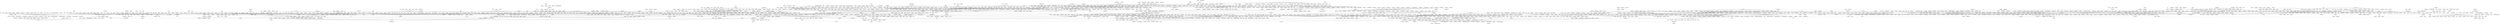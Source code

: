 strict graph "" {
	node [label="\N"];
	1	[id=1,
		label="The Thermals",
		level=7,
		pos="-3303.7707966130824,1176.6945187321926",
		weight=0];
	1439	[id=1439,
		label="The Walkmen",
		level=3,
		pos="-3499.737798515709,1311.8291097692027",
		weight=0];
	1 -- 1439	[level=7];
	2	[id=2,
		label="The Brian Jonestown Massacre",
		level=7,
		pos="-3035.3813280119857,1885.5158491288225",
		weight=0];
	119	[id=119,
		label=Ride,
		level=7,
		pos="-3284.676282485924,1865.4230242936083",
		weight=0];
	2 -- 119	[level=7];
	2256	[id=2256,
		label="The Raveonettes",
		level=1,
		pos="-2786.8281618642636,1905.5188323709544",
		weight=0];
	2 -- 2256	[level=7];
	3	[id=3,
		label="Skid Row",
		level=4,
		pos="5398.345486279639,-12648.472734054261",
		weight=0];
	2018	[id=2018,
		label="Bon Jovi",
		level=1,
		pos="5228.436527815245,-12266.761102224142",
		weight=0];
	3 -- 2018	[level=4];
	4	[id=4,
		label=Tricky,
		level=2,
		pos="-2857.552694488155,4379.134212029774",
		weight=0];
	2386	[id=2386,
		label="DJ Krush",
		level=1,
		pos="-2808.816782015572,4929.136131837113",
		weight=0];
	4 -- 2386	[level=2];
	5	[id=5,
		label=Enon,
		level=3,
		pos="-7136.502388848316,8969.508620362873",
		weight=0];
	1058	[id=1058,
		label="The Dismemberment Plan",
		level=7,
		pos="-7270.8815310327045,8785.457577716881",
		weight=0];
	5 -- 1058	[level=7];
	1229	[id=1229,
		label="Les Savy Fav",
		level=6,
		pos="-7125.032129217274,9269.557274064522",
		weight=0];
	5 -- 1229	[level=6];
	1748	[id=1748,
		label="Q and Not U",
		level=4,
		pos="-7052.874215900494,9442.744302761526",
		weight=0];
	5 -- 1748	[level=4];
	1876	[id=1876,
		label=Menomena,
		level=5,
		pos="-7325.705211291874,9294.85211780837",
		weight=0];
	5 -- 1876	[level=5];
	1887	[id=1887,
		label="Blonde Redhead",
		level=3,
		pos="-7025.598478929513,8531.356612718098",
		weight=0];
	5 -- 1887	[level=3];
	2064	[id=2064,
		label=Deerhoof,
		level=4,
		pos="-6901.610009491404,9317.937871621318",
		weight=0];
	5 -- 2064	[level=4];
	2098	[id=2098,
		label="Stephen Malkmus",
		level=5,
		pos="-6804.342352568032,9157.89843947126",
		weight=0];
	5 -- 2098	[level=5];
	2108	[id=2108,
		label=Clinic,
		level=6,
		pos="-6879.061358080924,8766.334258188772",
		weight=0];
	5 -- 2108	[level=6];
	2514	[id=2514,
		label="The Fiery Furnaces",
		level=3,
		pos="-6838.322738324327,8546.380836865605",
		weight=0];
	5 -- 2514	[level=3];
	6	[id=6,
		label=Coolio,
		level=3,
		pos="1745.869818195698,10084.58734153867",
		weight=0];
	95	[id=95,
		label="Snoop Dogg",
		level=2,
		pos="1366.47299225094,9838.455167722514",
		weight=0];
	6 -- 95	[level=3];
	2169	[id=2169,
		label="Vanilla Ice",
		level=3,
		pos="1948.477928785247,10485.26675671728",
		weight=0];
	6 -- 2169	[level=3];
	7	[id=7,
		label=Calexico,
		level=2,
		pos="-8107.924815502072,9322.615118958045",
		weight=0];
	347	[id=347,
		label=DeVotchKa,
		level=2,
		pos="-8422.153846605454,9662.206525211062",
		weight=0];
	7 -- 347	[level=2];
	1014	[id=1014,
		label="Billy Bragg & Wilco",
		level=7,
		pos="-7846.393351464862,9148.688182909837",
		weight=0];
	7 -- 1014	[level=7];
	1468	[id=1468,
		label=Wilco,
		level=2,
		pos="-7675.931907706381,9090.868845410452",
		weight=0];
	7 -- 1468	[level=2];
	1479	[id=1479,
		label="Neko Case",
		level=5,
		pos="-7924.676655471565,9054.007567921235",
		weight=0];
	7 -- 1479	[level=5];
	2404	[id=2404,
		label=Tindersticks,
		level=6,
		pos="-8270.679539473567,9498.507152444716",
		weight=0];
	7 -- 2404	[level=6];
	2439	[id=2439,
		label="Uncle Tupelo",
		level=7,
		pos="-7986.78328848192,9431.552513280045",
		weight=0];
	7 -- 2439	[level=7];
	2449	[id=2449,
		label=Lambchop,
		level=7,
		pos="-7922.856568130781,9281.269791236355",
		weight=0];
	7 -- 2449	[level=7];
	9	[id=9,
		label=Everclear,
		level=3,
		pos="1468.8744059159542,-3835.775665134367",
		weight=0];
	1533	[id=1533,
		label="The Verve Pipe",
		level=1,
		pos="1781.4040317407157,-3521.663070512452",
		weight=0];
	9 -- 1533	[level=3];
	10	[id=10,
		label="The O'Jays",
		level=2,
		pos="5224.69016807072,-9930.724767285568",
		weight=0];
	31	[id=31,
		label="Barry White",
		level=2,
		pos="4781.660576632508,-9427.410640839316",
		weight=0];
	10 -- 31	[level=2];
	163	[id=163,
		label="Al Green",
		level=2,
		pos="5459.121321753108,-10366.938187767111",
		weight=0];
	10 -- 163	[level=2];
	1282	[id=1282,
		label=War,
		level=7,
		pos="5349.471433765124,-9682.99274689841",
		weight=0];
	10 -- 1282	[level=7];
	1909	[id=1909,
		label="The Isley Brothers",
		level=2,
		pos="5763.232999126183,-10634.839479921775",
		weight=0];
	10 -- 1909	[level=2];
	1916	[id=1916,
		label="Bobby Womack",
		level=6,
		pos="4995.962962370018,-9670.162373452156",
		weight=0];
	10 -- 1916	[level=6];
	2075	[id=2075,
		label="Minnie Riperton",
		level=6,
		pos="5309.349809705474,-10238.043821757457",
		weight=0];
	10 -- 2075	[level=6];
	2105	[id=2105,
		label="Stevie Wonder",
		level=2,
		pos="5707.537089317835,-9826.817955413911",
		weight=0];
	10 -- 2105	[level=2];
	2305	[id=2305,
		label="Isaac Hayes",
		level=4,
		pos="5529.48261654029,-9666.031959943699",
		weight=0];
	10 -- 2305	[level=4];
	2328	[id=2328,
		label="Bill Withers",
		level=2,
		pos="5673.885312142731,-10212.13484371124",
		weight=0];
	10 -- 2328	[level=2];
	2426	[id=2426,
		label=Commodores,
		level=5,
		pos="5499.930533555655,-10181.215591720618",
		weight=0];
	10 -- 2426	[level=5];
	2574	[id=2574,
		label="Earth, Wind & Fire",
		level=5,
		pos="5572.755380097944,-9989.283569199122",
		weight=0];
	10 -- 2574	[level=5];
	11	[id=11,
		label="Sister Hazel",
		level=7,
		pos="2919.340887759381,-4251.508025282433",
		weight=0];
	1446	[id=1446,
		label="Toad the Wet Sprocket",
		level=1,
		pos="2561.215092457828,-4301.053305017637",
		weight=0];
	11 -- 1446	[level=7];
	12	[id=12,
		label=Enigma,
		level=2,
		pos="2928.038639351655,4906.571135365877",
		weight=0];
	774	[id=774,
		label=Schiller,
		level=2,
		pos="2428.5572657196435,4880.2155698911865",
		weight=0];
	12 -- 774	[level=2];
	13	[id=13,
		label="Hidden in Plain View",
		level=7,
		pos="-10000.665783712207,10197.71835741714",
		weight=0];
	2389	[id=2389,
		label="Senses Fail",
		level=3,
		pos="-10141.980155612131,9895.962457846104",
		weight=0];
	13 -- 2389	[level=7];
	15	[id=15,
		label=Garbage,
		level=1,
		pos="144.10107827724937,6171.430093826422",
		weight=0];
	217	[id=217,
		label="No Doubt",
		level=1,
		pos="-327.28073866801526,5875.166944087061",
		weight=0];
	15 -- 217	[level=1];
	16	[id=16,
		label="Modest Mouse",
		level=1,
		pos="-5144.52032529895,6877.160777466273",
		weight=0];
	637	[id=637,
		label="Ugly Casanova",
		level=1,
		pos="-5682.791294752456,7019.764908880265",
		weight=0];
	16 -- 637	[level=1];
	17	[id=17,
		label="Gabriel & Dresden",
		level=4,
		pos="-3061.699504921298,3386.4790923902838",
		weight=0];
	1063	[id=1063,
		label="Deep Dish",
		level=3,
		pos="-2676.4778336665754,3282.4225828856183",
		weight=0];
	17 -- 1063	[level=4];
	2564	[id=2564,
		label="Armin van Buuren",
		level=4,
		pos="-3457.2002035614896,3332.5245024239075",
		weight=0];
	17 -- 2564	[level=4];
	18	[id=18,
		label=Texas,
		level=3,
		pos="5169.072655808666,-10095.48745529309",
		weight=0];
	1691	[id=1691,
		label="Alison Moyet",
		level=1,
		pos="4697.911170641788,-10023.239806523332",
		weight=0];
	18 -- 1691	[level=3];
	19	[id=19,
		label="The Microphones",
		level=2,
		pos="-5222.560801329795,7063.231583731942",
		weight=0];
	19 -- 637	[level=2];
	1452	[id=1452,
		label="The Books",
		level=5,
		pos="-5421.1489418736855,7340.197123005977",
		weight=0];
	19 -- 1452	[level=5];
	1586	[id=1586,
		label="Panda Bear",
		level=5,
		pos="-4906.917857973403,6882.16351539509",
		weight=0];
	19 -- 1586	[level=5];
	1599	[id=1599,
		label=Smog,
		level=2,
		pos="-5328.01750421888,7512.816083657723",
		weight=0];
	19 -- 1599	[level=2];
	20	[id=20,
		label=Soulwax,
		level=4,
		pos="-4355.074286507373,6157.064873417934",
		weight=0];
	2321	[id=2321,
		label="LCD Soundsystem",
		level=1,
		pos="-4539.784705155757,6540.191996968897",
		weight=0];
	20 -- 2321	[level=4];
	21	[id=21,
		label=Tonic,
		level=3,
		pos="1891.1628335364485,-4341.298648416154",
		weight=0];
	922	[id=922,
		label="Third Eye Blind",
		level=3,
		pos="1450.6024230109585,-4312.129065234452",
		weight=0];
	21 -- 922	[level=3];
	1123	[id=1123,
		label="Duncan Sheik",
		level=1,
		pos="2197.3304169680746,-3905.677628651332",
		weight=0];
	21 -- 1123	[level=3];
	1307	[id=1307,
		label="Remy Zero",
		level=4,
		pos="2173.0849621297625,-4582.667904037515",
		weight=0];
	21 -- 1307	[level=4];
	1705	[id=1705,
		label="Nine Days",
		level=7,
		pos="1728.336524857174,-4511.96239584654",
		weight=0];
	21 -- 1705	[level=7];
	22	[id=22,
		label="Smile Empty Soul",
		level=6,
		pos="1814.6666293627786,-2837.891920983102",
		weight=0];
	1772	[id=1772,
		label=Fuel,
		level=1,
		pos="2073.1849250062014,-2863.5902070737543",
		weight=0];
	22 -- 1772	[level=6];
	24	[id=24,
		label="Samuel Barber",
		level=7,
		pos="-2075.524902976009,5927.888854741364",
		weight=0];
	961	[id=961,
		label="Kronos Quartet",
		level=2,
		pos="-2243.0090963418997,5711.92517659095",
		weight=0];
	24 -- 961	[level=7];
	26	[id=26,
		label=SebastiAn,
		level=6,
		pos="-5124.457461087093,7229.467059601204",
		weight=0];
	1646	[id=1646,
		label="DJ Mehdi",
		level=1,
		pos="-5128.149225181907,7523.340588417017",
		weight=0];
	26 -- 1646	[level=6];
	27	[id=27,
		label="Georges Bizet",
		level=5,
		pos="-3311.052256023712,7857.949948047184",
		weight=0];
	1669	[id=1669,
		label="Felix Mendelssohn",
		level=2,
		pos="-3066.45686268703,8128.088662328679",
		weight=0];
	27 -- 1669	[level=5];
	28	[id=28,
		label="Cliff Richard",
		level=6,
		pos="4620.398899432586,-8316.45000707115",
		weight=0];
	131	[id=131,
		label="Chris de Burgh",
		level=5,
		pos="4271.936947866432,-8214.061069734764",
		weight=0];
	28 -- 131	[level=6];
	29	[id=29,
		label="Coal Chamber",
		level=5,
		pos="2193.7041664657795,-1234.6984647624745",
		weight=0];
	1634	[id=1634,
		label=Nonpoint,
		level=5,
		pos="2008.7754404882248,-935.529189492183",
		weight=0];
	29 -- 1634	[level=5];
	30	[id=30,
		label="The Bangles",
		level=4,
		pos="6020.93081912617,-13004.602374950504",
		weight=0];
	2126	[id=2126,
		label=Roxette,
		level=1,
		pos="5792.403012107721,-12689.179223173369",
		weight=0];
	30 -- 2126	[level=4];
	1434	[id=1434,
		label="Simply Red",
		level=1,
		pos="3996.735399951534,-8863.9332080877",
		weight=0];
	31 -- 1434	[level=2];
	32	[id=32,
		label="The Donnas",
		level=5,
		pos="-88.16864113431666,6435.305922010219",
		weight=0];
	2224	[id=2224,
		label=Hole,
		level=3,
		pos="-469.42512112903717,6200.303829444221",
		weight=0];
	32 -- 2224	[level=5];
	33	[id=33,
		label=Morcheeba,
		level=2,
		pos="-3358.175058721882,6566.735384846686",
		weight=0];
	2460	[id=2460,
		label=Portishead,
		level=1,
		pos="-3841.6713517250855,6405.1885971069005",
		weight=0];
	33 -- 2460	[level=2];
	34	[id=34,
		label="Benny Benassi",
		level=3,
		pos="869.470508289571,4980.713115787348",
		weight=0];
	1714	[id=1714,
		label="Global Deejays",
		level=3,
		pos="963.972052770783,4540.493313394041",
		weight=0];
	34 -- 1714	[level=3];
	35	[id=35,
		label="En Vogue",
		level=7,
		pos="132.98790528686527,6735.890140087053",
		weight=0];
	1492	[id=1492,
		label=TLC,
		level=3,
		pos="100.81645965925622,6945.506655010116",
		weight=0];
	35 -- 1492	[level=7];
	36	[id=36,
		label="Gal Costa",
		level=7,
		pos="-768.0749755808275,-46.63900322817966",
		weight=0];
	908	[id=908,
		label="Gilberto Gil",
		level=5,
		pos="-992.3661410390081,63.5186517191317",
		weight=0];
	36 -- 908	[level=7];
	38	[id=38,
		label="Luis Miguel",
		level=3,
		pos="-3165.74527899583,2399.618915355467",
		weight=0];
	526	[id=526,
		label="Alejandro Sanz",
		level=7,
		pos="-2944.4498936598875,2281.6619564065463",
		weight=0];
	38 -- 526	[level=7];
	1227	[id=1227,
		label="Ricardo Arjona",
		level=3,
		pos="-3612.528474057397,2495.174525509002",
		weight=0];
	38 -- 1227	[level=3];
	1367	[id=1367,
		label="Ricky Martin",
		level=3,
		pos="-2715.4994543875264,2357.1990214598436",
		weight=0];
	38 -- 1367	[level=3];
	1422	[id=1422,
		label=Maná,
		level=6,
		pos="-3462.0839332819473,2364.1887297920925",
		weight=0];
	38 -- 1422	[level=6];
	2147	[id=2147,
		label="Gloria Estefan",
		level=5,
		pos="-3446.425246226812,2607.609207299896",
		weight=0];
	38 -- 2147	[level=5];
	39	[id=39,
		label="Four Tet",
		level=2,
		pos="-4683.990260914652,5588.210473674291",
		weight=0];
	379	[id=379,
		label=Apparat,
		level=2,
		pos="-4203.43833692255,5803.30464223837",
		weight=0];
	39 -- 379	[level=2];
	835	[id=835,
		label=Caribou,
		level=5,
		pos="-5025.934943990784,5532.922676690499",
		weight=0];
	39 -- 835	[level=5];
	1608	[id=1608,
		label="Aphex Twin",
		level=2,
		pos="-4976.193315329869,5185.622214247982",
		weight=0];
	39 -- 1608	[level=2];
	40	[id=40,
		label="Neil Diamond",
		level=4,
		pos="2037.3891490258975,-9803.610814853697",
		weight=0];
	173	[id=173,
		label="John Denver",
		level=4,
		pos="1832.201528739548,-9460.921065806759",
		weight=0];
	40 -- 173	[level=4];
	41	[id=41,
		label="The Vines",
		level=2,
		pos="-317.2521204108508,940.8526482239461",
		weight=0];
	1687	[id=1687,
		label="The White Stripes",
		level=1,
		pos="-260.58130308161617,1445.627409148772",
		weight=0];
	41 -- 1687	[level=2];
	43	[id=43,
		label="Avenged Sevenfold",
		level=3,
		pos="1444.40633297216,408.71808333371246",
		weight=0];
	2156	[id=2156,
		label=Slipknot,
		level=1,
		pos="1914.966135596701,473.59368416576694",
		weight=0];
	43 -- 2156	[level=3];
	44	[id=44,
		label=Alphaville,
		level=1,
		pos="5706.701058055911,-11754.169498408028",
		weight=0];
	1096	[id=1096,
		label=Sandra,
		level=1,
		pos="6185.887619299698,-12276.55477285475",
		weight=0];
	44 -- 1096	[level=1];
	1221	[id=1221,
		label=Falco,
		level=1,
		pos="5112.793615856168,-11025.949338331897",
		weight=0];
	44 -- 1221	[level=1];
	1971	[id=1971,
		label=Yello,
		level=7,
		pos="5837.594213111208,-11872.215492902247",
		weight=0];
	44 -- 1971	[level=7];
	45	[id=45,
		label="The Knack",
		level=7,
		pos="3980.8576142771267,-11895.576813060406",
		weight=0];
	2451	[id=2451,
		label="The Boomtown Rats",
		level=1,
		pos="4064.1193738235984,-11683.155170134038",
		weight=0];
	45 -- 2451	[level=7];
	46	[id=46,
		label="Arch Enemy",
		level=2,
		pos="4151.140136976992,302.8398495442477",
		weight=0];
	242	[id=242,
		label="The Haunted",
		level=3,
		pos="4587.4378783863685,446.038968533539",
		weight=0];
	46 -- 242	[level=3];
	1272	[id=1272,
		label="Lamb of God",
		level=1,
		pos="3622.938528626563,312.89990011551504",
		weight=0];
	46 -- 1272	[level=2];
	1493	[id=1493,
		label=Carcass,
		level=7,
		pos="4337.609264613078,136.3057774826138",
		weight=0];
	46 -- 1493	[level=7];
	2303	[id=2303,
		label="Dark Tranquillity",
		level=2,
		pos="4655.135329821509,199.4482663891887",
		weight=0];
	46 -- 2303	[level=2];
	47	[id=47,
		label="Dirty Pretty Things",
		level=3,
		pos="-7778.517596466507,10196.99677967187",
		weight=0];
	1429	[id=1429,
		label=Babyshambles,
		level=1,
		pos="-8220.095321340616,10242.24621028214",
		weight=0];
	47 -- 1429	[level=3];
	48	[id=48,
		label="The Cranberries",
		level=1,
		pos="-295.23068001815284,6307.430974872799",
		weight=0];
	48 -- 217	[level=1];
	49	[id=49,
		label="Amon Tobin",
		level=3,
		pos="-2718.954154147491,4990.544738662866",
		weight=0];
	1919	[id=1919,
		label="The Dust Brothers",
		level=1,
		pos="-2872.6272544462067,5421.6372759030655",
		weight=0];
	49 -- 1919	[level=3];
	50	[id=50,
		label="The Get Up Kids",
		level=4,
		pos="994.6424159040546,-2161.46542516908",
		weight=0];
	2171	[id=2171,
		label="The Ataris",
		level=1,
		pos="1332.7930926354295,-1962.4483893864806",
		weight=0];
	50 -- 2171	[level=4];
	51	[id=51,
		label=Télépopmusik,
		level=2,
		pos="-3661.0163181003736,6333.091084228416",
		weight=0];
	1243	[id=1243,
		label=UNKLE,
		level=1,
		pos="-3455.399444288111,5882.831250346548",
		weight=0];
	51 -- 1243	[level=2];
	52	[id=52,
		label="Kings of Leon",
		level=1,
		pos="678.26200826165,1407.9300064773927",
		weight=0];
	1204	[id=1204,
		label="The Black Keys",
		level=1,
		pos="237.90120373852335,1723.9865173880003",
		weight=0];
	52 -- 1204	[level=1];
	53	[id=53,
		label="Horace Silver",
		level=7,
		pos="7643.206641328494,-14018.786556540537",
		weight=0];
	1050	[id=1050,
		label="The Dave Brubeck Quartet",
		level=3,
		pos="7815.189576742825,-14200.298943662578",
		weight=0];
	53 -- 1050	[level=7];
	54	[id=54,
		label="10 Years",
		level=6,
		pos="2447.5045645515006,-2228.377701085097",
		weight=0];
	1720	[id=1720,
		label=Crossfade,
		level=3,
		pos="2187.115392136675,-2351.435303039294",
		weight=0];
	54 -- 1720	[level=6];
	55	[id=55,
		label=Mogwai,
		level=2,
		pos="5649.258995244394,1499.5929821002937",
		weight=0];
	703	[id=703,
		label="A Silver Mt. Zion",
		level=1,
		pos="5155.474170170995,1578.1958431180833",
		weight=0];
	55 -- 703	[level=2];
	56	[id=56,
		label=Milburn,
		level=3,
		pos="-2531.9666440297115,1501.0848044225609",
		weight=0];
	1223	[id=1223,
		label="The Sunshine Underground",
		level=7,
		pos="-2720.208663754405,1328.102825953826",
		weight=0];
	56 -- 1223	[level=7];
	1379	[id=1379,
		label="The Automatic",
		level=1,
		pos="-2106.5638113733585,1227.7082751181695",
		weight=0];
	56 -- 1379	[level=3];
	1477	[id=1477,
		label="The Ordinary Boys",
		level=7,
		pos="-2777.3340169322946,1519.765617966421",
		weight=0];
	56 -- 1477	[level=7];
	1676	[id=1676,
		label="Art Brut",
		level=3,
		pos="-2786.335306221306,1127.6809303642099",
		weight=0];
	56 -- 1676	[level=3];
	58	[id=58,
		label="Sunset Rubdown",
		level=1,
		pos="-5599.1442800218265,6392.228684118401",
		weight=0];
	58 -- 637	[level=1];
	1116	[id=1116,
		label="Casiotone for the Painfully Alone",
		level=1,
		pos="-6136.884615413335,6537.7495886615525",
		weight=0];
	58 -- 1116	[level=1];
	1790	[id=1790,
		label=Destroyer,
		level=5,
		pos="-5896.617425889686,6472.733001688846",
		weight=0];
	58 -- 1790	[level=5];
	59	[id=59,
		label="Amber Pacific",
		level=5,
		pos="1453.351890344318,-1628.2432782174758",
		weight=0];
	59 -- 2171	[level=5];
	60	[id=60,
		label="Bette Midler",
		level=1,
		pos="5362.663724014494,-10979.21140681204",
		weight=0];
	60 -- 1691	[level=1];
	1741	[id=1741,
		label="Judy Garland",
		level=1,
		pos="6044.64224850221,-11810.447037471848",
		weight=0];
	60 -- 1741	[level=1];
	61	[id=61,
		label="Lil' Kim",
		level=1,
		pos="-41.794145826421584,7433.895450066057",
		weight=0];
	622	[id=622,
		label="Missy Elliott",
		level=3,
		pos="145.8787048199532,7842.197829732517",
		weight=0];
	61 -- 622	[level=3];
	750	[id=750,
		label="Salt-N-Pepa",
		level=6,
		pos="-210.37888845837568,7679.553380444275",
		weight=0];
	61 -- 750	[level=6];
	812	[id=812,
		label=Ciara,
		level=3,
		pos="-159.2007487071312,7870.9830780003595",
		weight=0];
	61 -- 812	[level=3];
	1024	[id=1024,
		label=Eve,
		level=6,
		pos="194.5496214061278,7612.592879065978",
		weight=0];
	61 -- 1024	[level=6];
	1759	[id=1759,
		label="Mary J. Blige",
		level=1,
		pos="-618.3697554122672,7176.762146366178",
		weight=0];
	61 -- 1759	[level=1];
	1966	[id=1966,
		label="LL Cool J",
		level=1,
		pos="-71.35679848089376,8025.9225578251935",
		weight=0];
	61 -- 1966	[level=1];
	1999	[id=1999,
		label="P. Diddy",
		level=6,
		pos="211.5992942522887,7389.744829240173",
		weight=0];
	61 -- 1999	[level=6];
	2505	[id=2505,
		label=Monica,
		level=6,
		pos="-16.805823813195843,7728.320919729385",
		weight=0];
	61 -- 2505	[level=6];
	62	[id=62,
		label="Fettes Brot",
		level=6,
		pos="4461.922432818454,-11400.177052546393",
		weight=0];
	1539	[id=1539,
		label="Die Fantastischen Vier",
		level=5,
		pos="4755.736303130854,-11350.022431966363",
		weight=0];
	62 -- 1539	[level=6];
	63	[id=63,
		label="The Pigeon Detectives",
		level=4,
		pos="-1756.8132827019035,1012.0697570153741",
		weight=0];
	63 -- 1379	[level=4];
	64	[id=64,
		label="Pet Shop Boys",
		level=2,
		pos="5147.075701397029,-10418.97508172913",
		weight=0];
	64 -- 1691	[level=2];
	67	[id=67,
		label=Nas,
		level=2,
		pos="102.41644198733206,10026.069954691888",
		weight=0];
	1117	[id=1117,
		label="Mos Def",
		level=1,
		pos="511.443888801208,9734.664670433047",
		weight=0];
	67 -- 1117	[level=2];
	68	[id=68,
		label="SR-71",
		level=7,
		pos="1530.5717057028749,-1810.3549521469042",
		weight=0];
	68 -- 2171	[level=7];
	69	[id=69,
		label="The New Pornographers",
		level=3,
		pos="-6894.402019048586,7524.655736207234",
		weight=0];
	310	[id=310,
		label="The Apples in Stereo",
		level=1,
		pos="-6628.844881216868,7883.800396476716",
		weight=0];
	69 -- 310	[level=3];
	71	[id=71,
		label="Bryan Ferry",
		level=6,
		pos="4150.987516805504,-9051.259014310412",
		weight=0];
	1656	[id=1656,
		label="Spandau Ballet",
		level=1,
		pos="3846.8956010903507,-9109.440101174401",
		weight=0];
	71 -- 1656	[level=6];
	72	[id=72,
		label="Sugar Ray",
		level=5,
		pos="-36.44320149653919,5750.0406741443985",
		weight=0];
	72 -- 217	[level=5];
	73	[id=73,
		label=Zwan,
		level=7,
		pos="-194.4539528880901,1194.289696476318",
		weight=0];
	73 -- 1687	[level=7];
	74	[id=74,
		label="Angie Stone",
		level=5,
		pos="447.4960775792516,7458.36138226689",
		weight=0];
	422	[id=422,
		label="Joss Stone",
		level=1,
		pos="182.67628184596697,7302.367794415355",
		weight=0];
	74 -- 422	[level=5];
	75	[id=75,
		label=Vitalic,
		level=2,
		pos="-5447.720464140133,8305.360854778923",
		weight=0];
	432	[id=432,
		label="Miss Kittin",
		level=5,
		pos="-5128.400739035251,8263.752967982176",
		weight=0];
	75 -- 432	[level=5];
	894	[id=894,
		label="Miss Kittin & The Hacker",
		level=2,
		pos="-4901.965106939018,8301.619499180975",
		weight=0];
	75 -- 894	[level=2];
	917	[id=917,
		label=Modeselektor,
		level=7,
		pos="-5666.699066884621,8189.203930957701",
		weight=0];
	75 -- 917	[level=7];
	918	[id=918,
		label=Fischerspooner,
		level=3,
		pos="-5406.613408608482,7856.297792976249",
		weight=0];
	75 -- 918	[level=3];
	919	[id=919,
		label=Digitalism,
		level=3,
		pos="-5064.95587206725,8565.243412808288",
		weight=0];
	75 -- 919	[level=3];
	944	[id=944,
		label="Boys Noize",
		level=2,
		pos="-5082.390778276815,7948.964124268083",
		weight=0];
	75 -- 944	[level=2];
	952	[id=952,
		label=Surkin,
		level=7,
		pos="-5548.502368581883,8500.056609863876",
		weight=0];
	75 -- 952	[level=7];
	1194	[id=1194,
		label="Zombie Nation",
		level=7,
		pos="-5466.004701048278,8056.64645751776",
		weight=0];
	75 -- 1194	[level=7];
	1275	[id=1275,
		label="Simian Mobile Disco",
		level=3,
		pos="-5012.602793904436,8115.360745812577",
		weight=0];
	75 -- 1275	[level=3];
	1750	[id=1750,
		label="Mr. Oizo",
		level=5,
		pos="-5272.238414517107,8004.7369541887165",
		weight=0];
	75 -- 1750	[level=5];
	1835	[id=1835,
		label=Kavinsky,
		level=5,
		pos="-5454.419282574061,8683.901122251269",
		weight=0];
	75 -- 1835	[level=5];
	2138	[id=2138,
		label="Alter Ego",
		level=5,
		pos="-5724.6288342231655,8579.273618237681",
		weight=0];
	75 -- 2138	[level=5];
	2374	[id=2374,
		label=Tiga,
		level=4,
		pos="-5063.588770775494,8408.058357967879",
		weight=0];
	75 -- 2374	[level=4];
	2407	[id=2407,
		label="Felix da Housecat",
		level=4,
		pos="-5692.286105614834,7990.847481581855",
		weight=0];
	75 -- 2407	[level=4];
	76	[id=76,
		label=311,
		level=3,
		pos="17.020804455720167,5578.789093021982",
		weight=0];
	76 -- 217	[level=3];
	77	[id=77,
		label="José González",
		level=2,
		pos="-8444.221626781818,8591.329943020575",
		weight=0];
	687	[id=687,
		label=Teitur,
		level=7,
		pos="-8290.36118405424,8402.564815991691",
		weight=0];
	77 -- 687	[level=7];
	1197	[id=1197,
		label="Joshua Radin",
		level=4,
		pos="-8826.481397362233,8647.69494466944",
		weight=0];
	77 -- 1197	[level=4];
	1585	[id=1585,
		label="Newton Faulkner",
		level=5,
		pos="-8416.94771989782,8251.267634655236",
		weight=0];
	77 -- 1585	[level=5];
	2446	[id=2446,
		label="Fleet Foxes",
		level=1,
		pos="-8239.28912870733,9275.545665227914",
		weight=0];
	77 -- 2446	[level=2];
	78	[id=78,
		label="Ice Cube",
		level=3,
		pos="1110.2669510065168,10208.278646330158",
		weight=0];
	78 -- 95	[level=3];
	1988	[id=1988,
		label="Public Enemy",
		level=3,
		pos="1421.8896057913976,10533.033267685776",
		weight=0];
	78 -- 1988	[level=3];
	79	[id=79,
		label="Scissor Sisters",
		level=2,
		pos="-621.5321526688048,4108.600794543954",
		weight=0];
	2049	[id=2049,
		label="Sophie Ellis-Bextor",
		level=1,
		pos="-1127.3484596606281,4242.748018159717",
		weight=0];
	79 -- 2049	[level=2];
	80	[id=80,
		label=Micatone,
		level=6,
		pos="-3761.803764372331,4299.744041670332",
		weight=0];
	1973	[id=1973,
		label=Llorca,
		level=3,
		pos="-3549.5806923534897,4491.5474208255855",
		weight=0];
	80 -- 1973	[level=6];
	81	[id=81,
		label="The Clientele",
		level=7,
		pos="-6736.12252510098,8862.6508342756",
		weight=0];
	1072	[id=1072,
		label="Beach House",
		level=7,
		pos="-6762.469281918828,8633.921301058392",
		weight=0];
	81 -- 1072	[level=7];
	82	[id=82,
		label="Annie Lennox",
		level=1,
		pos="4699.687880692443,-8953.02856509361",
		weight=0];
	313	[id=313,
		label=Cher,
		level=3,
		pos="5032.737899977365,-9222.107217613542",
		weight=0];
	82 -- 313	[level=3];
	82 -- 1434	[level=1];
	2584	[id=2584,
		label="Kate Bush",
		level=1,
		pos="5213.94602940213,-9306.740588973436",
		weight=0];
	82 -- 2584	[level=1];
	83	[id=83,
		label="The Drifters",
		level=5,
		pos="1785.3713221861467,-13703.503658765043",
		weight=0];
	1086	[id=1086,
		label="The Righteous Brothers",
		level=1,
		pos="2132.8385152657797,-13750.211584259361",
		weight=0];
	83 -- 1086	[level=5];
	1855	[id=1855,
		label="The Coasters",
		level=7,
		pos="1661.833241211984,-13920.838793231884",
		weight=0];
	83 -- 1855	[level=7];
	84	[id=84,
		label="Dave Brubeck",
		level=5,
		pos="7269.889699432557,-13777.21400715621",
		weight=0];
	788	[id=788,
		label="Charlie Parker",
		level=2,
		pos="7047.8494691141,-13432.774466514049",
		weight=0];
	84 -- 788	[level=5];
	85	[id=85,
		label="The Quantic Soul Orchestra",
		level=2,
		pos="-4488.770867022227,4814.856383467582",
		weight=0];
	2034	[id=2034,
		label=Jamiroquai,
		level=2,
		pos="-4881.2003894014015,4505.328534525574",
		weight=0];
	85 -- 2034	[level=2];
	2070	[id=2070,
		label=Quantic,
		level=2,
		pos="-4287.427238703514,5259.938210571243",
		weight=0];
	85 -- 2070	[level=2];
	86	[id=86,
		label=Sirenia,
		level=6,
		pos="8060.210192303199,-17638.25140358184",
		weight=0];
	385	[id=385,
		label=Xandria,
		level=1,
		pos="7996.606817208014,-17931.776068476964",
		weight=0];
	86 -- 385	[level=6];
	87	[id=87,
		label=Augustana,
		level=4,
		pos="-12008.708243532037,10952.214967268195",
		weight=0];
	757	[id=757,
		label="The Hush Sound",
		level=1,
		pos="-11624.99461052781,10841.078038920725",
		weight=0];
	87 -- 757	[level=4];
	819	[id=819,
		label="Mat Kearney",
		level=6,
		pos="-12213.23704342853,10731.607332683605",
		weight=0];
	87 -- 819	[level=6];
	88	[id=88,
		label="Sage Francis",
		level=7,
		pos="702.3261823227222,10332.909375377125",
		weight=0];
	2221	[id=2221,
		label="Immortal Technique",
		level=5,
		pos="465.2008079375805,10473.779008784755",
		weight=0];
	88 -- 2221	[level=7];
	89	[id=89,
		label=Jem,
		level=2,
		pos="-2759.8629799510986,7150.39148728808",
		weight=0];
	151	[id=151,
		label="Bitter:Sweet",
		level=2,
		pos="-3246.6556014851312,7061.430272147751",
		weight=0];
	89 -- 151	[level=2];
	90	[id=90,
		label="Fats Domino",
		level=6,
		pos="2518.764863823421,-14434.354624839887",
		weight=0];
	2376	[id=2376,
		label="The Everly Brothers",
		level=1,
		pos="2535.225507090836,-14134.997507222915",
		weight=0];
	90 -- 2376	[level=6];
	91	[id=91,
		label="Regina Spektor",
		level=2,
		pos="3391.6629736633095,-5507.717125211395",
		weight=0];
	342	[id=342,
		label="A Fine Frenzy",
		level=5,
		pos="3702.5956615945456,-5638.832000253731",
		weight=0];
	91 -- 342	[level=5];
	548	[id=548,
		label="Ingrid Michaelson",
		level=2,
		pos="2893.1852462936313,-5277.291177480403",
		weight=0];
	91 -- 548	[level=2];
	823	[id=823,
		label="Imogen Heap",
		level=2,
		pos="3768.798991971184,-5175.5844813848125",
		weight=0];
	91 -- 823	[level=2];
	975	[id=975,
		label="Emily Haines & the Soft Skeleton",
		level=7,
		pos="3280.941350708786,-5284.442437819636",
		weight=0];
	91 -- 975	[level=7];
	1217	[id=1217,
		label="Kate Nash",
		level=2,
		pos="3888.320755485072,-5554.908816284607",
		weight=0];
	91 -- 1217	[level=2];
	1264	[id=1264,
		label="Joanna Newsom",
		level=3,
		pos="3820.1480019540145,-5368.880257372368",
		weight=0];
	91 -- 1264	[level=3];
	1702	[id=1702,
		label="The Dresden Dolls",
		level=3,
		pos="3508.429836920766,-5943.7753607390605",
		weight=0];
	91 -- 1702	[level=3];
	1833	[id=1833,
		label="Rilo Kiley",
		level=2,
		pos="3703.249344763473,-5900.928281045084",
		weight=0];
	91 -- 1833	[level=2];
	2423	[id=2423,
		label="St. Vincent",
		level=6,
		pos="3364.508622861731,-5805.881861254342",
		weight=0];
	91 -- 2423	[level=6];
	2483	[id=2483,
		label=Mirah,
		level=3,
		pos="3853.8805795153835,-5769.229126148864",
		weight=0];
	91 -- 2483	[level=3];
	92	[id=92,
		label="Camille Saint-Saëns",
		level=5,
		pos="-3433.5502242412504,8032.272064653105",
		weight=0];
	92 -- 1669	[level=5];
	93	[id=93,
		label="Shirley Bassey",
		level=5,
		pos="6193.798411037729,-11946.191831436194",
		weight=0];
	853	[id=853,
		label="Gloria Gaynor",
		level=5,
		pos="6301.032121073376,-12259.03144964398",
		weight=0];
	93 -- 853	[level=5];
	93 -- 1741	[level=5];
	94	[id=94,
		label="The Clash",
		level=1,
		pos="4438.364684405864,-13363.509665270214",
		weight=0];
	1344	[id=1344,
		label="The Damned",
		level=1,
		pos="4352.276992557479,-12820.240791683134",
		weight=0];
	94 -- 1344	[level=1];
	416	[id=416,
		label="Dr. Dre",
		level=2,
		pos="1860.0683215502222,9919.697339449403",
		weight=0];
	95 -- 416	[level=2];
	1383	[id=1383,
		label="Bone Thugs-N-Harmony",
		level=5,
		pos="1308.540532076307,10183.232263676437",
		weight=0];
	95 -- 1383	[level=5];
	1407	[id=1407,
		label="Fat Joe",
		level=6,
		pos="1659.614610004961,9905.809272464401",
		weight=0];
	95 -- 1407	[level=6];
	2092	[id=2092,
		label="50 Cent",
		level=2,
		pos="1215.263002154585,9360.871415795578",
		weight=0];
	95 -- 2092	[level=2];
	2232	[id=2232,
		label="2Pac",
		level=2,
		pos="1440.8344195754032,10333.282489769766",
		weight=0];
	95 -- 2232	[level=2];
	2452	[id=2452,
		label="N.W.A",
		level=4,
		pos="1571.502031394396,10181.822005253649",
		weight=0];
	95 -- 2452	[level=4];
	97	[id=97,
		label="April March",
		level=7,
		pos="6963.459902515502,-13877.40426892697",
		weight=0];
	564	[id=564,
		label="Françoise Hardy",
		level=4,
		pos="7082.289520082744,-14027.55025161505",
		weight=0];
	97 -- 564	[level=7];
	98	[id=98,
		label="British Sea Power",
		level=5,
		pos="-2774.3907195523925,149.7040477624053",
		weight=0];
	552	[id=552,
		label="The Cooper Temple Clause",
		level=3,
		pos="-2673.9648525595903,485.11987097009296",
		weight=0];
	98 -- 552	[level=5];
	99	[id=99,
		label="Queens of the Stone Age",
		level=1,
		pos="-107.28372389046456,-725.342877644199",
		weight=0];
	325	[id=325,
		label="Rage Against the Machine",
		level=1,
		pos="131.14855871378927,-176.20769581055796",
		weight=0];
	99 -- 325	[level=1];
	525	[id=525,
		label="Mark Lanegan",
		level=5,
		pos="-274.97998075745375,-1023.6443538241854",
		weight=0];
	99 -- 525	[level=5];
	1212	[id=1212,
		label=Soundgarden,
		level=1,
		pos="-409.9712510270457,-1263.7818018752005",
		weight=0];
	99 -- 1212	[level=1];
	1342	[id=1342,
		label="Monster Magnet",
		level=5,
		pos="-37.332076506410715,-1060.9846798956132",
		weight=0];
	99 -- 1342	[level=5];
	1677	[id=1677,
		label="Foo Fighters",
		level=1,
		pos="313.17254156945,-1076.6025193899939",
		weight=0];
	99 -- 1677	[level=1];
	2282	[id=2282,
		label=Kyuss,
		level=5,
		pos="141.40024214087407,-971.2364939192224",
		weight=0];
	99 -- 2282	[level=5];
	101	[id=101,
		label="The Last Shadow Puppets",
		level=6,
		pos="-8075.427408044803,9976.435585522695",
		weight=0];
	101 -- 1429	[level=6];
	104	[id=104,
		label="Arvo Pärt",
		level=7,
		pos="-2005.378933173363,5657.130854546136",
		weight=0];
	104 -- 961	[level=7];
	105	[id=105,
		label="Chet Baker",
		level=2,
		pos="7603.154488018385,-13802.247285860298",
		weight=0];
	105 -- 788	[level=2];
	1749	[id=1749,
		label="Billie Holiday",
		level=1,
		pos="6624.73300743612,-12792.719918994144",
		weight=0];
	105 -- 1749	[level=2];
	108	[id=108,
		label="De La Soul",
		level=3,
		pos="935.9132647736628,9890.602003689159",
		weight=0];
	108 -- 1117	[level=3];
	109	[id=109,
		label=Beirut,
		level=3,
		pos="-8633.238331832623,9001.876910156003",
		weight=0];
	109 -- 2446	[level=3];
	111	[id=111,
		label="R.E.M.",
		level=1,
		pos="3008.5660387964354,-4619.572270101811",
		weight=0];
	111 -- 1446	[level=1];
	112	[id=112,
		label="Saves the Day",
		level=4,
		pos="1106.3171585505575,-1620.5159991033984",
		weight=0];
	112 -- 2171	[level=4];
	113	[id=113,
		label=Orson,
		level=5,
		pos="-2311.2556416344287,1500.4034641385138",
		weight=0];
	113 -- 1379	[level=5];
	114	[id=114,
		label="Gustav Mahler",
		level=5,
		pos="-2731.3602643283507,8221.05325256305",
		weight=0];
	114 -- 1669	[level=5];
	115	[id=115,
		label=Copeland,
		level=4,
		pos="744.6304525899418,-3015.412911789077",
		weight=0];
	1457	[id=1457,
		label="Further Seems Forever",
		level=2,
		pos="1136.6707149505999,-2937.9258750772806",
		weight=0];
	115 -- 1457	[level=4];
	116	[id=116,
		label="The Beatles",
		level=1,
		pos="2659.9408437207135,-12507.472133899695",
		weight=0];
	2259	[id=2259,
		label="Paul McCartney",
		level=1,
		pos="2362.2637113077117,-12028.792066773576",
		weight=0];
	116 -- 2259	[level=1];
	118	[id=118,
		label=AFX,
		level=7,
		pos="-5064.546993580745,4951.70609541753",
		weight=0];
	118 -- 1608	[level=7];
	120	[id=120,
		label=Mika,
		level=2,
		pos="-1578.2223862706971,4047.2737453549175",
		weight=0];
	120 -- 2049	[level=2];
	125	[id=125,
		label=Nelly,
		level=3,
		pos="-270.6333598356337,8405.57914414104",
		weight=0];
	2477	[id=2477,
		label=Ludacris,
		level=1,
		pos="119.40936978807315,8606.746960376704",
		weight=0];
	125 -- 2477	[level=3];
	127	[id=127,
		label=MUM,
		level=5,
		pos="-4482.322573579015,5590.241507006696",
		weight=0];
	127 -- 379	[level=5];
	128	[id=128,
		label="Blue Öyster Cult",
		level=3,
		pos="3262.4322888484344,-9982.154778359125",
		weight=0];
	466	[id=466,
		label=Foghat,
		level=1,
		pos="2818.065289996841,-10058.290397387595",
		weight=0];
	128 -- 466	[level=3];
	129	[id=129,
		label="White Zombie",
		level=5,
		pos="2964.975200600902,1248.8492839628097",
		weight=0];
	449	[id=449,
		label="Fear Factory",
		level=3,
		pos="2643.3080897761906,1385.7632766562192",
		weight=0];
	129 -- 449	[level=5];
	130	[id=130,
		label="Robbie Williams",
		level=1,
		pos="-585.3434686345056,1798.2292500363037",
		weight=0];
	610	[id=610,
		label=Keane,
		level=1,
		pos="-968.3920133017342,2252.3364534420866",
		weight=0];
	130 -- 610	[level=1];
	2153	[id=2153,
		label="Chris Rea",
		level=1,
		pos="3979.974176201526,-8385.27718098567",
		weight=0];
	131 -- 2153	[level=5];
	132	[id=132,
		label=Glasvegas,
		level=7,
		pos="-2660.178431795854,1678.9183732013687",
		weight=0];
	2582	[id=2582,
		label=Razorlight,
		level=2,
		pos="-2422.844715376881,1662.6365205825923",
		weight=0];
	132 -- 2582	[level=7];
	133	[id=133,
		label="Gillian Welch",
		level=3,
		pos="892.8177669143292,-5865.458698184695",
		weight=0];
	1803	[id=1803,
		label="Patty Griffin",
		level=3,
		pos="1040.934681757039,-5427.998511093707",
		weight=0];
	133 -- 1803	[level=3];
	2254	[id=2254,
		label="Emmylou Harris",
		level=3,
		pos="733.0115282643712,-6295.026037026493",
		weight=0];
	133 -- 2254	[level=3];
	134	[id=134,
		label="Black Eyed Peas",
		level=1,
		pos="1486.895514411471,8568.673225019887",
		weight=0];
	146	[id=146,
		label="Fort Minor",
		level=3,
		pos="1744.797225524383,8945.62689710664",
		weight=0];
	134 -- 146	[level=3];
	615	[id=615,
		label="Sean Paul",
		level=1,
		pos="1703.5952060822624,9133.40376403606",
		weight=0];
	134 -- 615	[level=1];
	1450	[id=1450,
		label="Wyclef Jean",
		level=1,
		pos="870.8067245858826,8512.64835701383",
		weight=0];
	134 -- 1450	[level=1];
	2151	[id=2151,
		label="Flo Rida",
		level=6,
		pos="1719.3135976974327,8755.84413313262",
		weight=0];
	134 -- 2151	[level=6];
	135	[id=135,
		label="Fountains of Wayne",
		level=4,
		pos="4725.445680338187,-12761.583397307311",
		weight=0];
	2528	[id=2528,
		label="The Posies",
		level=4,
		pos="4547.023807337626,-12396.607752671289",
		weight=0];
	135 -- 2528	[level=4];
	137	[id=137,
		label="Federico Aubele",
		level=7,
		pos="-2632.8477301957573,4352.648191568267",
		weight=0];
	1300	[id=1300,
		label="dZihan & Kamien",
		level=3,
		pos="-2918.3872930202506,4196.172638887892",
		weight=0];
	137 -- 1300	[level=7];
	138	[id=138,
		label=Semisonic,
		level=3,
		pos="2229.1046338510255,-3657.5383877465265",
		weight=0];
	138 -- 1533	[level=3];
	139	[id=139,
		label="Kula Shaker",
		level=6,
		pos="-1323.4340714398825,1660.1204835721649",
		weight=0];
	1555	[id=1555,
		label="The Verve",
		level=1,
		pos="-1544.4582735936935,1851.0817075748482",
		weight=0];
	139 -- 1555	[level=6];
	140	[id=140,
		label=Aerosmith,
		level=1,
		pos="5453.510494554377,-12914.41215611464",
		weight=0];
	140 -- 2018	[level=1];
	141	[id=141,
		label=Yelle,
		level=5,
		pos="-1949.4231097965442,3117.3249940450705",
		weight=0];
	1949	[id=1949,
		label="Calvin Harris",
		level=3,
		pos="-1802.7361457456625,3431.2974276932414",
		weight=0];
	141 -- 1949	[level=5];
	142	[id=142,
		label=Freestylers,
		level=6,
		pos="-4066.744191106938,6981.637984346849",
		weight=0];
	1852	[id=1852,
		label=Overseer,
		level=1,
		pos="-4091.991577539758,7288.565534251309",
		weight=0];
	142 -- 1852	[level=6];
	144	[id=144,
		label="The Raconteurs",
		level=3,
		pos="-167.72314725129758,1009.7062022402547",
		weight=0];
	144 -- 1687	[level=3];
	145	[id=145,
		label=Kinobe,
		level=7,
		pos="-2955.8227571172088,4002.339974799828",
		weight=0];
	145 -- 1300	[level=7];
	148	[id=148,
		label="Amy Winehouse",
		level=1,
		pos="368.6711625051362,7856.386968130388",
		weight=0];
	148 -- 422	[level=1];
	149	[id=149,
		label="Billy Joel",
		level=2,
		pos="2748.499909334132,-12339.04227338279",
		weight=0];
	149 -- 2259	[level=2];
	437	[id=437,
		label=Sia,
		level=2,
		pos="-2897.214042085109,7418.55574829891",
		weight=0];
	151 -- 437	[level=2];
	1100	[id=1100,
		label=Flunk,
		level=4,
		pos="-3135.1182793477683,6674.678985526527",
		weight=0];
	151 -- 1100	[level=4];
	1409	[id=1409,
		label="Wax Poetic",
		level=6,
		pos="-3037.5919888737044,6847.640309155835",
		weight=0];
	151 -- 1409	[level=6];
	1509	[id=1509,
		label=Esthero,
		level=5,
		pos="-3086.8827100191565,7366.688685156445",
		weight=0];
	151 -- 1509	[level=5];
	1877	[id=1877,
		label="Smoke City",
		level=2,
		pos="-3789.7555784201722,6716.646641810414",
		weight=0];
	151 -- 1877	[level=2];
	2160	[id=2160,
		label="Supreme Beings of Leisure",
		level=6,
		pos="-2952.2856006108427,7028.534525449322",
		weight=0];
	151 -- 2160	[level=6];
	2164	[id=2164,
		label="Kate Havnevik",
		level=7,
		pos="-3276.358675578237,7313.671838943266",
		weight=0];
	151 -- 2164	[level=7];
	2290	[id=2290,
		label="Brazilian Girls",
		level=5,
		pos="-2945.7580282564177,7224.508156983438",
		weight=0];
	151 -- 2290	[level=5];
	152	[id=152,
		label="Busta Rhymes",
		level=3,
		pos="1135.186519768765,11246.303061754954",
		weight=0];
	2099	[id=2099,
		label=Redman,
		level=1,
		pos="835.1294401720941,10912.287869773272",
		weight=0];
	152 -- 2099	[level=3];
	153	[id=153,
		label="Secondhand Serenade",
		level=7,
		pos="-11073.056858604597,10249.344773807312",
		weight=0];
	444	[id=444,
		label="Cute Is What We Aim For",
		level=1,
		pos="-11110.613147901902,10014.272617848148",
		weight=0];
	153 -- 444	[level=7];
	154	[id=154,
		label="The Animals",
		level=3,
		pos="2157.764175306932,-12967.419588880855",
		weight=0];
	927	[id=927,
		label="The Hollies",
		level=1,
		pos="1947.2253980244786,-12568.521260106203",
		weight=0];
	154 -- 927	[level=3];
	155	[id=155,
		label="Danity Kane",
		level=5,
		pos="-560.6873538775682,7820.485860424216",
		weight=0];
	2025	[id=2025,
		label="Kat DeLuna",
		level=1,
		pos="-578.4197340268759,7470.707028910316",
		weight=0];
	155 -- 2025	[level=5];
	156	[id=156,
		label="The Doors",
		level=1,
		pos="3488.5483015667633,-9010.371292612437",
		weight=0];
	1448	[id=1448,
		label="The Jimi Hendrix Experience",
		level=1,
		pos="2953.215155270347,-8937.914915381129",
		weight=0];
	156 -- 1448	[level=1];
	157	[id=157,
		label="KRS-One",
		level=6,
		pos="547.9403041476753,10883.273996951846",
		weight=0];
	2249	[id=2249,
		label="Masta Ace",
		level=1,
		pos="303.26558710587017,10701.888537811687",
		weight=0];
	157 -- 2249	[level=6];
	158	[id=158,
		label="Lady GaGa",
		level=3,
		pos="-843.761686827511,3855.562337509434",
		weight=0];
	158 -- 2049	[level=3];
	159	[id=159,
		label="No Use for a Name",
		level=1,
		pos="1227.115181761559,-1405.42270172167",
		weight=0];
	1527	[id=1527,
		label="Me First and the Gimme Gimmes",
		level=1,
		pos="1081.4898992653468,-811.8192430882823",
		weight=0];
	159 -- 1527	[level=1];
	159 -- 2171	[level=1];
	160	[id=160,
		label="Damien Rice",
		level=2,
		pos="-9141.88264434005,9373.702132901313",
		weight=0];
	1596	[id=1596,
		label="Bon Iver",
		level=1,
		pos="-8726.677520511497,9201.767509152874",
		weight=0];
	160 -- 1596	[level=2];
	161	[id=161,
		label="Blossom Dearie",
		level=7,
		pos="6760.260847315529,-13093.549618622901",
		weight=0];
	161 -- 1749	[level=7];
	164	[id=164,
		label=ATB,
		level=3,
		pos="1621.870941410115,3957.006764158456",
		weight=0];
	1811	[id=1811,
		label=Fragma,
		level=2,
		pos="1216.554879990225,4177.273526511639",
		weight=0];
	164 -- 1811	[level=3];
	165	[id=165,
		label="Suzanne Vega",
		level=3,
		pos="2520.0107978268406,-4122.964611474998",
		weight=0];
	507	[id=507,
		label="Beth Orton",
		level=2,
		pos="2960.2849045818457,-3958.9434082693197",
		weight=0];
	165 -- 507	[level=3];
	167	[id=167,
		label=Busted,
		level=7,
		pos="1429.7659122491286,-5332.736769476634",
		weight=0];
	2332	[id=2332,
		label="The Click Five",
		level=5,
		pos="1425.0390119966887,-5082.8120351671005",
		weight=0];
	167 -- 2332	[level=7];
	168	[id=168,
		label=Death,
		level=5,
		pos="5788.350272154603,427.52662084859776",
		weight=0];
	1060	[id=1060,
		label=Nevermore,
		level=6,
		pos="6088.096175360668,397.44166790864426",
		weight=0];
	168 -- 1060	[level=6];
	2487	[id=2487,
		label=Nile,
		level=3,
		pos="5477.139625640742,587.0193716153458",
		weight=0];
	168 -- 2487	[level=5];
	169	[id=169,
		label="Keith Urban",
		level=6,
		pos="95.95761647992538,-8094.150419840402",
		weight=0];
	2455	[id=2455,
		label=Lonestar,
		level=5,
		pos="102.4129590060686,-7793.95942537542",
		weight=0];
	169 -- 2455	[level=6];
	170	[id=170,
		label="Just Jack",
		level=1,
		pos="-1387.7433081205654,3566.989301510276",
		weight=0];
	402	[id=402,
		label=Estelle,
		level=4,
		pos="-1116.542686366431,3272.7120083316763",
		weight=0];
	170 -- 402	[level=4];
	458	[id=458,
		label="Basement Jaxx",
		level=2,
		pos="-899.645995751039,3466.7306322291274",
		weight=0];
	170 -- 458	[level=2];
	554	[id=554,
		label="Audio Bullys",
		level=3,
		pos="-1857.4473536557764,3699.4774465254163",
		weight=0];
	170 -- 554	[level=3];
	765	[id=765,
		label="Stereo MC's",
		level=1,
		pos="-1908.9293857737296,3977.7893870853836",
		weight=0];
	170 -- 765	[level=1];
	1107	[id=1107,
		label="M.I.A.",
		level=2,
		pos="-1264.907105485889,3091.193039270286",
		weight=0];
	170 -- 1107	[level=2];
	1347	[id=1347,
		label="Sam Sparro",
		level=6,
		pos="-1101.875577556788,3472.227082044761",
		weight=0];
	170 -- 1347	[level=6];
	1487	[id=1487,
		label="The Feeling",
		level=1,
		pos="-1105.9520359731505,2913.0705290076708",
		weight=0];
	170 -- 1487	[level=1];
	1512	[id=1512,
		label="Daniel Bedingfield",
		level=2,
		pos="-1701.4393609019396,3103.4474890049078",
		weight=0];
	170 -- 1512	[level=2];
	1558	[id=1558,
		label="Jamie T",
		level=7,
		pos="-1308.3375089872163,3329.5509837165705",
		weight=0];
	170 -- 1558	[level=7];
	170 -- 1949	[level=3];
	170 -- 2049	[level=1];
	2271	[id=2271,
		label="The Ting Tings",
		level=2,
		pos="-1461.6121432942377,3083.5262546555214",
		weight=0];
	170 -- 2271	[level=2];
	2353	[id=2353,
		label="The Streets",
		level=3,
		pos="-941.3178711230032,3650.2734971902",
		weight=0];
	170 -- 2353	[level=3];
	171	[id=171,
		label="Tegan and Sara",
		level=2,
		pos="1920.3284449430457,1572.1415751393777",
		weight=0];
	348	[id=348,
		label="Yeah Yeah Yeahs",
		level=1,
		pos="1542.011252288884,1899.5849808159173",
		weight=0];
	171 -- 348	[level=2];
	172	[id=172,
		label="Sonny Rollins",
		level=6,
		pos="7304.8015055633405,-13595.777867915038",
		weight=0];
	172 -- 788	[level=6];
	440	[id=440,
		label="Don McLean",
		level=4,
		pos="2178.3600991106464,-9662.041832597546",
		weight=0];
	173 -- 440	[level=4];
	886	[id=886,
		label="Barry Manilow",
		level=6,
		pos="1614.5662617097778,-9664.754858506381",
		weight=0];
	173 -- 886	[level=6];
	1043	[id=1043,
		label="Jim Croce",
		level=7,
		pos="1862.3259336587043,-9707.147224436078",
		weight=0];
	173 -- 1043	[level=7];
	1109	[id=1109,
		label=Carpenters,
		level=4,
		pos="1712.1934197693377,-9839.33883367224",
		weight=0];
	173 -- 1109	[level=4];
	1135	[id=1135,
		label="Jimmy Buffett",
		level=7,
		pos="2081.3752260998226,-9487.13063449859",
		weight=0];
	173 -- 1135	[level=7];
	2267	[id=2267,
		label="James Taylor",
		level=3,
		pos="1937.4642835481477,-9061.384244416211",
		weight=0];
	173 -- 2267	[level=4];
	174	[id=174,
		label="Róisín Murphy",
		level=5,
		pos="-807.368824460614,4430.890373098853",
		weight=0];
	174 -- 2049	[level=5];
	176	[id=176,
		label="Ricky Nelson",
		level=3,
		pos="2231.288667278492,-16174.974354214906",
		weight=0];
	260	[id=260,
		label="Brenda Lee",
		level=3,
		pos="2269.1057030385855,-15715.272510071154",
		weight=0];
	176 -- 260	[level=3];
	1462	[id=1462,
		label="Chubby Checker",
		level=3,
		pos="2185.876359076571,-16628.989205965187",
		weight=0];
	176 -- 1462	[level=3];
	177	[id=177,
		label="Loreena McKennitt",
		level=4,
		pos="8343.283709066753,-13203.795549732375",
		weight=0];
	675	[id=675,
		label="Celtic Woman",
		level=2,
		pos="7965.435361174183,-13062.479041115066",
		weight=0];
	177 -- 675	[level=4];
	180	[id=180,
		label=Epica,
		level=5,
		pos="8249.612257817294,-18172.490212520963",
		weight=0];
	180 -- 385	[level=5];
	181	[id=181,
		label=Beyoncé,
		level=2,
		pos="-136.96985436046714,6412.500178375889",
		weight=0];
	616	[id=616,
		label="Mariah Carey",
		level=1,
		pos="-636.1493363551965,6597.054573559226",
		weight=0];
	181 -- 616	[level=2];
	182	[id=182,
		label=Isis,
		level=5,
		pos="4067.8586240858926,705.6866301594098",
		weight=0];
	1250	[id=1250,
		label=Mastodon,
		level=1,
		pos="3748.3095830001507,848.4852249702437",
		weight=0];
	182 -- 1250	[level=5];
	183	[id=183,
		label="Mr. Mister",
		level=6,
		pos="4481.962861181495,-10692.24780383296",
		weight=0];
	881	[id=881,
		label="Men at Work",
		level=1,
		pos="4479.050198945684,-10414.13152815406",
		weight=0];
	183 -- 881	[level=6];
	184	[id=184,
		label="T-Pain",
		level=5,
		pos="-197.76503350867193,8707.457401581494",
		weight=0];
	184 -- 2477	[level=5];
	185	[id=185,
		label=Emery,
		level=5,
		pos="-9594.706585488342,10208.035512545895",
		weight=0];
	970	[id=970,
		label=Thrice,
		level=1,
		pos="-9888.427045241016,10338.150304430712",
		weight=0];
	185 -- 970	[level=5];
	186	[id=186,
		label=Visage,
		level=7,
		pos="4072.314179838188,-9198.48605385484",
		weight=0];
	186 -- 1656	[level=7];
	187	[id=187,
		label="As I Lay Dying",
		level=4,
		pos="-11619.415108201596,11395.03109009387",
		weight=0];
	1042	[id=1042,
		label="Heaven Shall Burn",
		level=3,
		pos="-11219.414396085045,11424.654667061805",
		weight=0];
	187 -- 1042	[level=4];
	188	[id=188,
		label="Blue States",
		level=6,
		pos="-2604.317936665864,4114.485395440652",
		weight=0];
	188 -- 1300	[level=6];
	189	[id=189,
		label="Say Anything",
		level=4,
		pos="-10952.04031861817,11212.304036307985",
		weight=0];
	1746	[id=1746,
		label="Head Automatica",
		level=1,
		pos="-10887.138195906506,10872.536346124129",
		weight=0];
	189 -- 1746	[level=4];
	190	[id=190,
		label="Puddle of Mudd",
		level=3,
		pos="1609.6816742053356,-3029.426005506626",
		weight=0];
	190 -- 1772	[level=3];
	191	[id=191,
		label="David Gray",
		level=2,
		pos="3338.369540071211,-6123.7086363489525",
		weight=0];
	1924	[id=1924,
		label="Dave Matthews & Tim Reynolds",
		level=1,
		pos="2839.659905528302,-6085.046478416249",
		weight=0];
	191 -- 1924	[level=2];
	192	[id=192,
		label="blink-182",
		level=1,
		pos="31.396542372865156,404.2317862227053",
		weight=0];
	2497	[id=2497,
		label="The Offspring",
		level=1,
		pos="567.65073736113,282.35813937168496",
		weight=0];
	192 -- 2497	[level=1];
	193	[id=193,
		label=Lostprophets,
		level=2,
		pos="457.4601465602733,-2166.7709704299004",
		weight=0];
	1332	[id=1332,
		label=Sugarcult,
		level=2,
		pos="820.9786235283862,-1805.4382374496577",
		weight=0];
	193 -- 1332	[level=2];
	194	[id=194,
		label=Switchfoot,
		level=3,
		pos="500.441437383525,-4115.061549838147",
		weight=0];
	2292	[id=2292,
		label="Relient K",
		level=3,
		pos="798.6443640521434,-3778.1299497406976",
		weight=0];
	194 -- 2292	[level=3];
	195	[id=195,
		label="Peter Gabriel",
		level=1,
		pos="5726.740644769043,-9630.77021214265",
		weight=0];
	248	[id=248,
		label="David Gilmour",
		level=1,
		pos="6180.663293087751,-9985.547051766294",
		weight=0];
	195 -- 248	[level=1];
	195 -- 2584	[level=1];
	196	[id=196,
		label=Archive,
		level=4,
		pos="-3579.09998849305,5519.413497936861",
		weight=0];
	196 -- 1243	[level=4];
	197	[id=197,
		label="Boney M.",
		level=4,
		pos="5968.231065999311,-11575.415218326745",
		weight=0];
	2401	[id=2401,
		label="Hot Chocolate",
		level=4,
		pos="6026.52431398748,-11180.425612242074",
		weight=0];
	197 -- 2401	[level=4];
	198	[id=198,
		label="Cut Copy",
		level=3,
		pos="-4314.926408399579,6763.14046396792",
		weight=0];
	198 -- 2321	[level=3];
	199	[id=199,
		label=Thunderball,
		level=7,
		pos="-2348.082549260649,4129.242298271183",
		weight=0];
	469	[id=469,
		label="Kruder & Dorfmeister",
		level=1,
		pos="-2388.3182925618657,4380.778610596239",
		weight=0];
	199 -- 469	[level=7];
	201	[id=201,
		label="Super Furry Animals",
		level=5,
		pos="-9659.992003650257,10369.370911710468",
		weight=0];
	373	[id=373,
		label=Grandaddy,
		level=3,
		pos="-9380.235104526751,10108.463866273896",
		weight=0];
	201 -- 373	[level=5];
	203	[id=203,
		label="The Sugarcubes",
		level=7,
		pos="5375.808367895603,-9495.755907720455",
		weight=0];
	203 -- 2584	[level=7];
	205	[id=205,
		label=Sublime,
		level=2,
		pos="-127.44545088421063,6142.749683539838",
		weight=0];
	205 -- 217	[level=2];
	883	[id=883,
		label="Bedouin Soundclash",
		level=6,
		pos="62.566352805943666,6451.672951422248",
		weight=0];
	205 -- 883	[level=6];
	2304	[id=2304,
		label="The Mighty Mighty Bosstones",
		level=3,
		pos="311.6276959301572,6349.014889263159",
		weight=0];
	205 -- 2304	[level=3];
	206	[id=206,
		label=Doves,
		level=2,
		pos="-1045.7970591778676,2040.8536560836837",
		weight=0];
	206 -- 1555	[level=2];
	207	[id=207,
		label="Buffalo Springfield",
		level=4,
		pos="1964.0635267075027,-12965.53601316391",
		weight=0];
	207 -- 927	[level=4];
	208	[id=208,
		label=Anberlin,
		level=3,
		pos="-10697.568412567516,10385.053323451104",
		weight=0];
	1395	[id=1395,
		label="The Almost",
		level=3,
		pos="-10244.04606663046,10402.235412806289",
		weight=0];
	208 -- 1395	[level=3];
	209	[id=209,
		label=Ayreon,
		level=6,
		pos="6705.70087711837,-16491.855879645067",
		weight=0];
	1879	[id=1879,
		label=Avantasia,
		level=5,
		pos="6720.163741100347,-16142.431406448024",
		weight=0];
	209 -- 1879	[level=6];
	210	[id=210,
		label="Blank & Jones",
		level=4,
		pos="2166.436177897681,4019.8177413147428",
		weight=0];
	2529	[id=2529,
		label=Chicane,
		level=2,
		pos="2239.4469129486083,4414.0819413483805",
		weight=0];
	210 -- 2529	[level=4];
	211	[id=211,
		label=Sylver,
		level=5,
		pos="1243.103555068782,3818.440342294118",
		weight=0];
	211 -- 1811	[level=5];
	212	[id=212,
		label="Telefon Tel Aviv",
		level=7,
		pos="-4025.6406823634643,5974.871942430611",
		weight=0];
	212 -- 379	[level=7];
	213	[id=213,
		label="Iron & Wine",
		level=1,
		pos="-8011.654936189107,8667.819364662899",
		weight=0];
	213 -- 2446	[level=1];
	214	[id=214,
		label="Sergei Prokofiev",
		level=5,
		pos="-2997.9109490637684,7799.624409087908",
		weight=0];
	214 -- 1669	[level=5];
	215	[id=215,
		label=Jet,
		level=2,
		pos="210.02086668248467,1242.063405737816",
		weight=0];
	215 -- 1687	[level=2];
	216	[id=216,
		label="The Aquabats",
		level=7,
		pos="567.875851511134,6439.338972902986",
		weight=0];
	216 -- 2304	[level=7];
	559	[id=559,
		label="Skunk Anansie",
		level=4,
		pos="10.693267970144404,6037.629226742574",
		weight=0];
	217 -- 559	[level=4];
	763	[id=763,
		label="Smash Mouth",
		level=3,
		pos="66.56012770901009,5870.896001883404",
		weight=0];
	217 -- 763	[level=3];
	1125	[id=1125,
		label="Alanis Morissette",
		level=1,
		pos="268.73862651851914,5799.759340905164",
		weight=0];
	217 -- 1125	[level=1];
	1693	[id=1693,
		label="Fiona Apple",
		level=2,
		pos="161.22880525798723,5677.707020107304",
		weight=0];
	217 -- 1693	[level=2];
	2004	[id=2004,
		label="Veruca Salt",
		level=7,
		pos="-93.4417888551132,5905.032257442739",
		weight=0];
	217 -- 2004	[level=7];
	2152	[id=2152,
		label="Ashlee Simpson",
		level=1,
		pos="-651.3389567724153,5261.435246879579",
		weight=0];
	217 -- 2152	[level=1];
	217 -- 2224	[level=3];
	2268	[id=2268,
		label="The Cardigans",
		level=2,
		pos="206.12437817269063,5978.24673269254",
		weight=0];
	217 -- 2268	[level=2];
	2468	[id=2468,
		label="Sheryl Crow",
		level=2,
		pos="-31.843703519075632,6187.574274116729",
		weight=0];
	217 -- 2468	[level=2];
	218	[id=218,
		label=Freezepop,
		level=4,
		pos="-5042.142912909994,8850.53006429146",
		weight=0];
	965	[id=965,
		label="Shiny Toy Guns",
		level=4,
		pos="-4736.046983902197,9105.438463636125",
		weight=0];
	218 -- 965	[level=4];
	1701	[id=1701,
		label=Client,
		level=4,
		pos="-5219.749631032477,9163.407305064606",
		weight=0];
	218 -- 1701	[level=4];
	222	[id=222,
		label=Alexisonfire,
		level=4,
		pos="-10019.784231139596,10734.94186525841",
		weight=0];
	222 -- 970	[level=4];
	2023	[id=2023,
		label=Fightstar,
		level=5,
		pos="-10326.872894969581,10939.077235140263",
		weight=0];
	222 -- 2023	[level=5];
	223	[id=223,
		label="The Hoosiers",
		level=5,
		pos="-1773.7571650498496,1206.8539396649473",
		weight=0];
	223 -- 1379	[level=5];
	224	[id=224,
		label="Sunrise Avenue",
		level=1,
		pos="3191.303390902864,-3202.59023859082",
		weight=0];
	307	[id=307,
		label=Daughtry,
		level=1,
		pos="2668.8113468246634,-3110.8127477877606",
		weight=0];
	224 -- 307	[level=1];
	414	[id=414,
		label="Poets of the Fall",
		level=7,
		pos="3424.2506970779586,-3273.9367529284186",
		weight=0];
	224 -- 414	[level=7];
	744	[id=744,
		label=Silbermond,
		level=7,
		pos="2929.899182929474,-3201.4906425775316",
		weight=0];
	224 -- 744	[level=7];
	931	[id=931,
		label=OneRepublic,
		level=1,
		pos="3774.435767559569,-3431.271519253065",
		weight=0];
	224 -- 931	[level=1];
	1216	[id=1216,
		label="The Calling",
		level=3,
		pos="3632.8286883924998,-3071.133916571583",
		weight=0];
	224 -- 1216	[level=3];
	1485	[id=1485,
		label="The Rasmus",
		level=3,
		pos="3575.9949500566413,-3386.5534641113686",
		weight=0];
	224 -- 1485	[level=3];
	1753	[id=1753,
		label=Reamonn,
		level=5,
		pos="3495.6474610121822,-2983.7745013836143",
		weight=0];
	224 -- 1753	[level=5];
	1762	[id=1762,
		label="Simple Plan",
		level=2,
		pos="3525.9513101066223,-3551.6247869566077",
		weight=0];
	224 -- 1762	[level=2];
	1854	[id=1854,
		label=Hoobastank,
		level=2,
		pos="3696.198639911117,-3247.2501220930167",
		weight=0];
	224 -- 1854	[level=2];
	225	[id=225,
		label="Pati Yang",
		level=3,
		pos="-3738.3683839165524,7026.127956610315",
		weight=0];
	617	[id=617,
		label="Emiliana Torrini",
		level=3,
		pos="-3567.71831541146,7454.167713466157",
		weight=0];
	225 -- 617	[level=3];
	811	[id=811,
		label="Emilie Simon",
		level=4,
		pos="-3495.449390559946,7318.294124149816",
		weight=0];
	225 -- 811	[level=4];
	863	[id=863,
		label="Anja Garbarek",
		level=6,
		pos="-3429.810843655194,6971.086704323525",
		weight=0];
	225 -- 863	[level=6];
	225 -- 2460	[level=3];
	2550	[id=2550,
		label="Blue Foundation",
		level=7,
		pos="-3726.2196200002413,6777.270377219529",
		weight=0];
	225 -- 2550	[level=7];
	226	[id=226,
		label="Something Corporate",
		level=3,
		pos="-11771.473518117053,11265.328260476857",
		weight=0];
	226 -- 757	[level=3];
	1182	[id=1182,
		label="The Spill Canvas",
		level=6,
		pos="-11878.62594009369,11545.52370873636",
		weight=0];
	226 -- 1182	[level=6];
	227	[id=227,
		label="I Am Kloot",
		level=6,
		pos="-7126.055818906072,8659.743685563486",
		weight=0];
	380	[id=380,
		label="The Magic Numbers",
		level=1,
		pos="-7423.275244686185,8658.864361397586",
		weight=0];
	227 -- 380	[level=6];
	228	[id=228,
		label=Pulp,
		level=2,
		pos="-1076.7188869111365,956.1077750705299",
		weight=0];
	533	[id=533,
		label=Supergrass,
		level=2,
		pos="-1427.9704396570937,1298.2643284125709",
		weight=0];
	228 -- 533	[level=2];
	229	[id=229,
		label="Lisa Ekdahl",
		level=3,
		pos="3831.5160117771816,-3876.0069208391524",
		weight=0];
	279	[id=279,
		label="Sophie Zelmani",
		level=3,
		pos="3443.453060826727,-3700.2359856315056",
		weight=0];
	229 -- 279	[level=3];
	1154	[id=1154,
		label="Stacey Kent",
		level=3,
		pos="4171.191489240171,-4172.358513873123",
		weight=0];
	229 -- 1154	[level=3];
	230	[id=230,
		label="Lee \"Scratch\" Perry",
		level=6,
		pos="3294.6350881191374,10977.110906800663",
		weight=0];
	761	[id=761,
		label="Max Romeo",
		level=6,
		pos="3238.8576178759313,10687.770805939452",
		weight=0];
	230 -- 761	[level=6];
	231	[id=231,
		label="Blood Red Shoes",
		level=6,
		pos="1051.4838061534556,1664.516833101688",
		weight=0];
	1895	[id=1895,
		label="Be Your Own Pet",
		level=1,
		pos="898.0079096802085,1921.744789071202",
		weight=0];
	231 -- 1895	[level=6];
	232	[id=232,
		label="Mel Tormé",
		level=7,
		pos="7359.657949590366,-13120.380496628015",
		weight=0];
	1406	[id=1406,
		label="Nancy Wilson",
		level=1,
		pos="7269.272451891851,-12938.75368444391",
		weight=0];
	232 -- 1406	[level=7];
	233	[id=233,
		label="Noah and the Whale",
		level=1,
		pos="-8332.430342567382,9365.050305347968",
		weight=0];
	2289	[id=2289,
		label="Mystery Jets",
		level=1,
		pos="-8766.755699218515,9562.982921385192",
		weight=0];
	233 -- 2289	[level=1];
	233 -- 2446	[level=1];
	234	[id=234,
		label="The Teenagers",
		level=5,
		pos="-4671.440758152925,7265.687637806121",
		weight=0];
	882	[id=882,
		label="Hadouken!",
		level=2,
		pos="-4387.91816641568,7062.332689276598",
		weight=0];
	234 -- 882	[level=5];
	235	[id=235,
		label="The Blood Brothers",
		level=5,
		pos="-10485.860354648252,10689.651185602863",
		weight=0];
	1886	[id=1886,
		label=Sparta,
		level=5,
		pos="-10142.526624676562,10585.109810281143",
		weight=0];
	235 -- 1886	[level=5];
	236	[id=236,
		label="4 Non Blondes",
		level=2,
		pos="1355.617729168144,-4487.880567556707",
		weight=0];
	654	[id=654,
		label="Spin Doctors",
		level=4,
		pos="1124.540283802579,-4810.382945832203",
		weight=0];
	236 -- 654	[level=4];
	1018	[id=1018,
		label="Joan Osborne",
		level=2,
		pos="1213.56199765035,-4989.478077517688",
		weight=0];
	236 -- 1018	[level=2];
	1040	[id=1040,
		label="Soul Asylum",
		level=5,
		pos="1661.0357403451217,-4327.324077451437",
		weight=0];
	236 -- 1040	[level=5];
	1159	[id=1159,
		label="Meredith Brooks",
		level=6,
		pos="1288.2099847738991,-4195.387066171263",
		weight=0];
	236 -- 1159	[level=6];
	2246	[id=2246,
		label="Gin Blossoms",
		level=2,
		pos="1543.7629218731408,-4031.7273732108883",
		weight=0];
	236 -- 2246	[level=2];
	237	[id=237,
		label="Cyndi Lauper",
		level=2,
		pos="4859.833632781125,-10166.493696623133",
		weight=0];
	314	[id=314,
		label="Paula Abdul",
		level=6,
		pos="5358.371196183258,-10612.709989271061",
		weight=0];
	237 -- 314	[level=6];
	1115	[id=1115,
		label="Donna Summer",
		level=2,
		pos="5306.040231595021,-10683.658441270063",
		weight=0];
	237 -- 1115	[level=2];
	1513	[id=1513,
		label="Pat Benatar",
		level=2,
		pos="5373.651504957441,-10636.145156974086",
		weight=0];
	237 -- 1513	[level=2];
	237 -- 1691	[level=2];
	2327	[id=2327,
		label="Laura Branigan",
		level=7,
		pos="5011.874622664007,-10448.369442249754",
		weight=0];
	237 -- 2327	[level=7];
	238	[id=238,
		label="Lemon Jelly",
		level=5,
		pos="-3293.6566031816433,4656.990380842548",
		weight=0];
	2090	[id=2090,
		label=Bonobo,
		level=3,
		pos="-3011.0630941049926,4446.11725841445",
		weight=0];
	238 -- 2090	[level=5];
	239	[id=239,
		label="Iron Maiden",
		level=1,
		pos="8006.881713385437,-16468.09744995343",
		weight=0];
	1812	[id=1812,
		label=Helloween,
		level=1,
		pos="7486.083579798409,-16331.793518850072",
		weight=0];
	239 -- 1812	[level=1];
	240	[id=240,
		label=Cursive,
		level=3,
		pos="-9281.589716065462,9769.209256309854",
		weight=0];
	1070	[id=1070,
		label="Pedro the Lion",
		level=1,
		pos="-9082.87823783964,9851.83601989834",
		weight=0];
	240 -- 1070	[level=3];
	1936	[id=1936,
		label="At the Drive-In",
		level=3,
		pos="-9646.144735284362,9770.57356881255",
		weight=0];
	240 -- 1936	[level=3];
	241	[id=241,
		label="Steve Winwood",
		level=7,
		pos="2215.7374540091078,-8602.51601748983",
		weight=0];
	405	[id=405,
		label="Van Morrison",
		level=1,
		pos="1997.3960509592143,-8594.744445399772",
		weight=0];
	241 -- 405	[level=7];
	979	[id=979,
		label=Bloodbath,
		level=3,
		pos="5020.81023954635,601.5680846284686",
		weight=0];
	242 -- 979	[level=3];
	243	[id=243,
		label="Midnight Oil",
		level=5,
		pos="4656.696986479521,-10708.853725729407",
		weight=0];
	243 -- 881	[level=5];
	244	[id=244,
		label=Shakira,
		level=2,
		pos="-2616.0045030897127,2744.9809034895156",
		weight=0];
	470	[id=470,
		label="Enrique Iglesias",
		level=2,
		pos="-2263.846438387691,2390.8951686252653",
		weight=0];
	244 -- 470	[level=2];
	246	[id=246,
		label="Mad Caddies",
		level=5,
		pos="1207.7938579455913,-488.2602406091082",
		weight=0];
	246 -- 1527	[level=5];
	247	[id=247,
		label="Eddie Vedder",
		level=4,
		pos="-405.8671676688698,-2010.378472928123",
		weight=0];
	1673	[id=1673,
		label="Alice in Chains",
		level=1,
		pos="-718.8200642572443,-1763.7398871178564",
		weight=0];
	247 -- 1673	[level=4];
	372	[id=372,
		label="Emerson, Lake & Palmer",
		level=3,
		pos="6591.710362572892,-10206.125174797922",
		weight=0];
	248 -- 372	[level=3];
	521	[id=521,
		label="King Crimson",
		level=5,
		pos="6426.224378295048,-9728.23823119467",
		weight=0];
	248 -- 521	[level=5];
	949	[id=949,
		label="The Alan Parsons Project",
		level=4,
		pos="6577.255780845026,-10016.491705923485",
		weight=0];
	248 -- 949	[level=4];
	1630	[id=1630,
		label=Genesis,
		level=2,
		pos="6368.96434124111,-10460.595017773057",
		weight=0];
	248 -- 1630	[level=2];
	1980	[id=1980,
		label=Camel,
		level=7,
		pos="6057.46276463705,-9763.845028104204",
		weight=0];
	248 -- 1980	[level=7];
	2043	[id=2043,
		label="Roger Waters",
		level=5,
		pos="6399.571150199916,-10254.961006379492",
		weight=0];
	248 -- 2043	[level=5];
	2251	[id=2251,
		label="Pink Floyd",
		level=1,
		pos="6553.377942788027,-10396.666336276396",
		weight=0];
	248 -- 2251	[level=1];
	2325	[id=2325,
		label=Yes,
		level=3,
		pos="6604.0452024777605,-9819.779198597633",
		weight=0];
	248 -- 2325	[level=3];
	2494	[id=2494,
		label="Syd Barrett",
		level=5,
		pos="6215.504964005288,-10333.189127496267",
		weight=0];
	248 -- 2494	[level=5];
	250	[id=250,
		label="Conor Oberst",
		level=3,
		pos="-8953.432815972288,8797.040339491075",
		weight=0];
	250 -- 1596	[level=3];
	1894	[id=1894,
		label="Ben Kweller",
		level=3,
		pos="-8696.017857922383,8425.321919603286",
		weight=0];
	250 -- 1894	[level=3];
	2117	[id=2117,
		label="Ben Gibbard",
		level=7,
		pos="-9050.527312225702,8568.96073489242",
		weight=0];
	250 -- 2117	[level=7];
	251	[id=251,
		label="Black Flag",
		level=3,
		pos="4518.2684300774945,-12757.773811070878",
		weight=0];
	1271	[id=1271,
		label="Bad Brains",
		level=5,
		pos="4676.8477180177415,-13067.426902956477",
		weight=0];
	251 -- 1271	[level=5];
	1628	[id=1628,
		label=Minutemen,
		level=3,
		pos="4311.376322138938,-12080.319256641576",
		weight=0];
	251 -- 1628	[level=3];
	1671	[id=1671,
		label="Dead Kennedys",
		level=3,
		pos="4985.184032604537,-13310.587357547412",
		weight=0];
	251 -- 1671	[level=3];
	252	[id=252,
		label="The Crystal Method",
		level=3,
		pos="-4089.1672076793616,7741.539358734219",
		weight=0];
	252 -- 1852	[level=3];
	253	[id=253,
		label="Boy Kill Boy",
		level=5,
		pos="-2315.3249755719803,980.5963557452433",
		weight=0];
	253 -- 1379	[level=5];
	254	[id=254,
		label="Mo' Horizons",
		level=5,
		pos="-3693.6410619458866,4130.736014473052",
		weight=0];
	254 -- 1973	[level=5];
	255	[id=255,
		label="Matt Wertz",
		level=7,
		pos="2171.618494107976,-4945.512103256964",
		weight=0];
	1711	[id=1711,
		label="Tristan Prettyman",
		level=1,
		pos="2417.7422903837173,-4928.898437130965",
		weight=0];
	255 -- 1711	[level=7];
	256	[id=256,
		label=Joe,
		level=2,
		pos="2328.0327816745153,8854.770985542054",
		weight=0];
	334	[id=334,
		label=Usher,
		level=2,
		pos="2829.971228143701,8880.564929043501",
		weight=0];
	256 -- 334	[level=2];
	378	[id=378,
		label=Musiq,
		level=2,
		pos="1931.5716520670094,8443.463307883945",
		weight=0];
	256 -- 378	[level=2];
	893	[id=893,
		label=Lloyd,
		level=3,
		pos="2612.2308261782114,9210.219073961893",
		weight=0];
	256 -- 893	[level=3];
	904	[id=904,
		label=Ginuwine,
		level=7,
		pos="2525.2368004510677,8678.709427463056",
		weight=0];
	256 -- 904	[level=7];
	1061	[id=1061,
		label="Bobby Valentino",
		level=7,
		pos="2393.7036303327523,9121.038033073679",
		weight=0];
	256 -- 1061	[level=7];
	1289	[id=1289,
		label=Mario,
		level=5,
		pos="2454.4971887085107,8507.620632664959",
		weight=0];
	256 -- 1289	[level=5];
	1595	[id=1595,
		label=112,
		level=7,
		pos="2535.176876998694,9026.340276555371",
		weight=0];
	256 -- 1595	[level=7];
	1629	[id=1629,
		label=Omarion,
		level=6,
		pos="2149.4822534105265,8582.989597363043",
		weight=0];
	256 -- 1629	[level=6];
	1660	[id=1660,
		label="R. Kelly",
		level=3,
		pos="2648.6794982541014,8535.598857797959",
		weight=0];
	256 -- 1660	[level=3];
	2137	[id=2137,
		label="Jagged Edge",
		level=7,
		pos="2188.7890967305225,9100.022934921108",
		weight=0];
	256 -- 2137	[level=7];
	2166	[id=2166,
		label="Craig David",
		level=3,
		pos="2732.5639608207252,9052.368174318019",
		weight=0];
	256 -- 2166	[level=3];
	2463	[id=2463,
		label="Ne-Yo",
		level=3,
		pos="2752.0210452958195,8701.306717042931",
		weight=0];
	256 -- 2463	[level=3];
	258	[id=258,
		label=Pixies,
		level=1,
		pos="309.6122529534824,1367.1134206277136",
		weight=0];
	258 -- 1687	[level=1];
	259	[id=259,
		label="The Album Leaf",
		level=3,
		pos="-6660.450277553597,10228.580744957238",
		weight=0];
	2123	[id=2123,
		label=Amiina,
		level=7,
		pos="-6518.14086093564,10022.602749064305",
		weight=0];
	259 -- 2123	[level=7];
	2508	[id=2508,
		label=M83,
		level=2,
		pos="-6422.019387995884,9847.47615017207",
		weight=0];
	259 -- 2508	[level=3];
	1331	[id=1331,
		label="The Shirelles",
		level=3,
		pos="2283.5105531267404,-15254.932633470477",
		weight=0];
	260 -- 1331	[level=3];
	1912	[id=1912,
		label="Andy Williams",
		level=6,
		pos="2395.374194717491,-15987.42835508897",
		weight=0];
	260 -- 1912	[level=6];
	261	[id=261,
		label="G. Love",
		level=7,
		pos="2254.2048871247544,-4763.276766556488",
		weight=0];
	261 -- 1711	[level=7];
	262	[id=262,
		label="Red Sparowes",
		level=1,
		pos="4644.03666770999,1375.8585181422945",
		weight=0];
	262 -- 703	[level=1];
	2200	[id=2200,
		label=Pelican,
		level=1,
		pos="4287.502886756009,957.045152148319",
		weight=0];
	262 -- 2200	[level=1];
	263	[id=263,
		label="The Rapture",
		level=3,
		pos="-4105.178733074904,6627.167818392634",
		weight=0];
	263 -- 2321	[level=3];
	264	[id=264,
		label="Bomfunk MC's",
		level=5,
		pos="-4238.2525226919315,8019.29141935876",
		weight=0];
	627	[id=627,
		label=Prodigy,
		level=3,
		pos="-4391.257790633342,7714.562468805858",
		weight=0];
	264 -- 627	[level=5];
	265	[id=265,
		label="Jonny Greenwood",
		level=7,
		pos="-6636.458145063896,9457.985883285444",
		weight=0];
	2360	[id=2360,
		label=Liars,
		level=5,
		pos="-6478.915537445791,9655.739849443109",
		weight=0];
	265 -- 2360	[level=7];
	266	[id=266,
		label=Foreigner,
		level=3,
		pos="3336.48971182489,-11101.01537272562",
		weight=0];
	1495	[id=1495,
		label=Styx,
		level=1,
		pos="2885.798638226824,-11172.517252044892",
		weight=0];
	266 -- 1495	[level=3];
	267	[id=267,
		label="The Guess Who",
		level=6,
		pos="3074.946081173669,-9882.106526494501",
		weight=0];
	267 -- 466	[level=6];
	268	[id=268,
		label="Rachel Stevens",
		level=7,
		pos="-1345.458907281486,4318.45455339484",
		weight=0];
	268 -- 2049	[level=7];
	270	[id=270,
		label="Kid Koala",
		level=6,
		pos="-2978.354000874847,4667.420527377655",
		weight=0];
	270 -- 2386	[level=6];
	271	[id=271,
		label=Terranova,
		level=6,
		pos="-2160.7835505423545,5291.543571114647",
		weight=0];
	2031	[id=2031,
		label="David Holmes",
		level=4,
		pos="-2412.1396793397516,5156.418575688478",
		weight=0];
	271 -- 2031	[level=6];
	272	[id=272,
		label=Thursday,
		level=3,
		pos="-9925.4352507025,9928.692906521957",
		weight=0];
	272 -- 970	[level=3];
	273	[id=273,
		label="Elliott Smith",
		level=2,
		pos="-9570.61477967508,9837.091898682285",
		weight=0];
	273 -- 1070	[level=2];
	274	[id=274,
		label="The Whitest Boy Alive",
		level=5,
		pos="-6203.65383470929,8409.196443478348",
		weight=0];
	333	[id=333,
		label="Au Revoir Simone",
		level=1,
		pos="-6554.095540696844,8533.181369798996",
		weight=0];
	274 -- 333	[level=5];
	275	[id=275,
		label="Status Quo",
		level=4,
		pos="3203.958432305069,-10202.897602470102",
		weight=0];
	275 -- 466	[level=4];
	276	[id=276,
		label="Johann Strauss II",
		level=7,
		pos="-3237.83103762025,8047.659641183904",
		weight=0];
	276 -- 1669	[level=7];
	277	[id=277,
		label="Aly & AJ",
		level=7,
		pos="-716.5352949421608,5018.880060089874",
		weight=0];
	277 -- 2152	[level=7];
	278	[id=278,
		label="The Stooges",
		level=3,
		pos="-9347.227673722058,7971.704594471068",
		weight=0];
	829	[id=829,
		label="Lou Reed",
		level=2,
		pos="-9286.142191717181,8418.288889560605",
		weight=0];
	278 -- 829	[level=3];
	462	[id=462,
		label="Heather Nova",
		level=2,
		pos="2899.92447439874,-3375.8320714048614",
		weight=0];
	279 -- 462	[level=3];
	2337	[id=2337,
		label="Eva Cassidy",
		level=3,
		pos="3867.2799809179264,-3679.2308466839213",
		weight=0];
	279 -- 2337	[level=3];
	280	[id=280,
		label="Brian McKnight",
		level=7,
		pos="1837.7435817746668,8217.113403468331",
		weight=0];
	280 -- 378	[level=7];
	281	[id=281,
		label="Blind Melon",
		level=3,
		pos="-592.7461295161744,-2193.7348939678504",
		weight=0];
	281 -- 1673	[level=3];
	282	[id=282,
		label="Bob Sinclar",
		level=3,
		pos="-3871.2382144576777,2807.0914779398136",
		weight=0];
	1545	[id=1545,
		label="Laurent Wolf",
		level=3,
		pos="-3421.6035773294725,2809.563884947801",
		weight=0];
	282 -- 1545	[level=3];
	283	[id=283,
		label=Modjo,
		level=6,
		pos="-2418.4313542753716,3740.7581921599017",
		weight=0];
	356	[id=356,
		label="Planet Funk",
		level=6,
		pos="-2076.901712422191,3841.5771171526562",
		weight=0];
	283 -- 356	[level=6];
	285	[id=285,
		label="Atomic Kitten",
		level=5,
		pos="-279.6713371036414,3744.1771679796125",
		weight=0];
	399	[id=399,
		label="Mutya Buena",
		level=4,
		pos="-629.2370625992181,3707.5139493062857",
		weight=0];
	285 -- 399	[level=5];
	286	[id=286,
		label="Elis Regina",
		level=5,
		pos="-1315.963639791023,198.1674634396761",
		weight=0];
	286 -- 908	[level=5];
	2471	[id=2471,
		label="Antônio Carlos Jobim",
		level=5,
		pos="-1541.71993093017,-69.57100957908153",
		weight=0];
	286 -- 2471	[level=5];
	287	[id=287,
		label="Godspeed You! Black Emperor",
		level=4,
		pos="5465.704255728919,1830.7063037980524",
		weight=0];
	287 -- 703	[level=4];
	907	[id=907,
		label="This Will Destroy You",
		level=7,
		pos="5714.896703478742,1850.7760895678834",
		weight=0];
	287 -- 907	[level=7];
	2519	[id=2519,
		label="God Is an Astronaut",
		level=5,
		pos="5770.500262287473,1658.6611168263914",
		weight=0];
	287 -- 2519	[level=5];
	289	[id=289,
		label="Patrick Wolf",
		level=3,
		pos="-8998.20177119187,9764.815959500098",
		weight=0];
	289 -- 2289	[level=3];
	291	[id=291,
		label="Kelly Rowland",
		level=1,
		pos="-936.7519365958944,7054.408140129315",
		weight=0];
	291 -- 616	[level=1];
	291 -- 2025	[level=1];
	292	[id=292,
		label="Snow Patrol",
		level=1,
		pos="-872.8341468846171,1699.2580219555957",
		weight=0];
	292 -- 610	[level=1];
	293	[id=293,
		label="Mother Love Bone",
		level=7,
		pos="-960.2644947146266,-1824.0743187026312",
		weight=0];
	293 -- 1673	[level=7];
	294	[id=294,
		label="Frankie Goes to Hollywood",
		level=1,
		pos="4507.172509401127,-10159.13943701299",
		weight=0];
	294 -- 1221	[level=1];
	294 -- 1656	[level=1];
	296	[id=296,
		label=Candlebox,
		level=7,
		pos="-726.7947352353385,-1510.8448972106635",
		weight=0];
	296 -- 1673	[level=7];
	297	[id=297,
		label="Joe Jackson",
		level=6,
		pos="-9471.840599012598,8492.55929812109",
		weight=0];
	2174	[id=2174,
		label="Elvis Costello",
		level=2,
		pos="-9742.168990560058,8621.958878452817",
		weight=0];
	297 -- 2174	[level=6];
	298	[id=298,
		label="Plain White T's",
		level=2,
		pos="779.5427463750814,-1309.9130139726221",
		weight=0];
	298 -- 1332	[level=2];
	299	[id=299,
		label="We The Kings",
		level=7,
		pos="-10930.92201929496,9825.966591784005",
		weight=0];
	299 -- 444	[level=7];
	300	[id=300,
		label="Warren Zevon",
		level=7,
		pos="-9228.808875833141,8653.905717831201",
		weight=0];
	300 -- 829	[level=7];
	301	[id=301,
		label="Armor for Sleep",
		level=4,
		pos="-10575.774321315303,10530.74601266539",
		weight=0];
	301 -- 1395	[level=4];
	303	[id=303,
		label="Adam and the Ants",
		level=1,
		pos="3821.2181211823568,-10972.20945623006",
		weight=0];
	910	[id=910,
		label=Devo,
		level=1,
		pos="3966.064134102637,-10327.51018953725",
		weight=0];
	303 -- 910	[level=1];
	303 -- 2451	[level=1];
	304	[id=304,
		label=Pantera,
		level=2,
		pos="3510.1843338564763,477.99630234679637",
		weight=0];
	663	[id=663,
		label=Sepultura,
		level=1,
		pos="3046.7132543695357,293.1093704917224",
		weight=0];
	304 -- 663	[level=2];
	305	[id=305,
		label="Alice Cooper",
		level=2,
		pos="6238.385236897877,-13900.363719624467",
		weight=0];
	2266	[id=2266,
		label="Quiet Riot",
		level=1,
		pos="5797.620057333917,-13692.363881085945",
		weight=0];
	305 -- 2266	[level=2];
	306	[id=306,
		label=Angra,
		level=6,
		pos="6845.73753392186,-15964.070905717126",
		weight=0];
	1631	[id=1631,
		label="Symphony X",
		level=6,
		pos="6553.26770676709,-16032.22389402185",
		weight=0];
	306 -- 1631	[level=6];
	1742	[id=1742,
		label="Demons & Wizards",
		level=3,
		pos="7062.241475181794,-16170.700778393484",
		weight=0];
	306 -- 1742	[level=6];
	307 -- 1772	[level=1];
	308	[id=308,
		label=Klaxons,
		level=2,
		pos="-4638.531281220023,7514.192939928098",
		weight=0];
	308 -- 882	[level=2];
	309	[id=309,
		label="The Stills",
		level=5,
		pos="637.02311026383,2272.55034651254",
		weight=0];
	937	[id=937,
		label="Ra Ra Riot",
		level=3,
		pos="287.96273784264315,2253.8065293292343",
		weight=0];
	309 -- 937	[level=5];
	482	[id=482,
		label="Belle and Sebastian",
		level=1,
		pos="-6081.083452290337,7918.751985076513",
		weight=0];
	310 -- 482	[level=1];
	846	[id=846,
		label="The Polyphonic Spree",
		level=1,
		pos="-7253.843848253384,8199.055619162444",
		weight=0];
	310 -- 846	[level=1];
	924	[id=924,
		label=Beulah,
		level=5,
		pos="-6277.600612726261,7849.45111394265",
		weight=0];
	310 -- 924	[level=5];
	1580	[id=1580,
		label="The Go! Team",
		level=3,
		pos="-6231.223329670323,7654.872330474724",
		weight=0];
	310 -- 1580	[level=3];
	1715	[id=1715,
		label="The Magnetic Fields",
		level=3,
		pos="-6718.307490332698,7437.018931543336",
		weight=0];
	310 -- 1715	[level=3];
	1937	[id=1937,
		label="Mates of State",
		level=4,
		pos="-6255.558639153136,8035.780194231109",
		weight=0];
	310 -- 1937	[level=4];
	2037	[id=2037,
		label="Neutral Milk Hotel",
		level=1,
		pos="-6167.003584257969,7469.290181317543",
		weight=0];
	310 -- 2037	[level=1];
	2082	[id=2082,
		label="of Montreal",
		level=2,
		pos="-6518.9723091291,7376.682404424237",
		weight=0];
	310 -- 2082	[level=2];
	2100	[id=2100,
		label="The Flaming Lips",
		level=1,
		pos="-7086.529158070163,7580.21734396638",
		weight=0];
	310 -- 2100	[level=1];
	2262	[id=2262,
		label=Islands,
		level=5,
		pos="-6560.913506586177,7572.235180786154",
		weight=0];
	310 -- 2262	[level=5];
	2425	[id=2425,
		label="The Unicorns",
		level=3,
		pos="-6360.437562462606,7511.693396546925",
		weight=0];
	310 -- 2425	[level=3];
	310 -- 2514	[level=3];
	2563	[id=2563,
		label="Architecture in Helsinki",
		level=1,
		pos="-6758.813363931371,8303.086838911913",
		weight=0];
	310 -- 2563	[level=1];
	311	[id=311,
		label="John Lee Hooker",
		level=2,
		pos="3602.8487927238048,-8935.687812375183",
		weight=0];
	1440	[id=1440,
		label="Buddy Guy",
		level=2,
		pos="3531.8954899360538,-8372.001120083143",
		weight=0];
	311 -- 1440	[level=2];
	1605	[id=1605,
		label="Ray Charles",
		level=2,
		pos="3411.3822736478724,-9369.855146717302",
		weight=0];
	311 -- 1605	[level=2];
	315	[id=315,
		label=Twista,
		level=5,
		pos="-92.36647571365756,8877.022749987485",
		weight=0];
	315 -- 2477	[level=5];
	316	[id=316,
		label="Chris Brown",
		level=3,
		pos="3036.158498918275,9360.946351272325",
		weight=0];
	316 -- 893	[level=3];
	318	[id=318,
		label=Saliva,
		level=3,
		pos="2100.7721068256133,-3323.313906292604",
		weight=0];
	318 -- 1772	[level=3];
	319	[id=319,
		label=Lamb,
		level=2,
		pos="-3810.625080166,6204.109434014015",
		weight=0];
	319 -- 1243	[level=2];
	320	[id=320,
		label="Paul van Dyk",
		level=3,
		pos="2322.4199140979495,5046.767976771514",
		weight=0];
	2538	[id=2538,
		label="Mauro Picotto",
		level=3,
		pos="2002.0676192532037,4731.2368426112225",
		weight=0];
	320 -- 2538	[level=3];
	321	[id=321,
		label=CunninLynguists,
		level=7,
		pos="248.69308134082382,10915.953397400946",
		weight=0];
	321 -- 2249	[level=7];
	322	[id=322,
		label=Kent,
		level=4,
		pos="-7525.398760056951,10287.760112288977",
		weight=0];
	2175	[id=2175,
		label=Caesars,
		level=2,
		pos="-7567.3602672142315,9889.529724408312",
		weight=0];
	322 -- 2175	[level=4];
	323	[id=323,
		label="The Cure",
		level=1,
		pos="-3642.0620473614867,195.90633385943215",
		weight=0];
	837	[id=837,
		label="Joy Division",
		level=1,
		pos="-3582.463326098918,743.553708984351",
		weight=0];
	323 -- 837	[level=1];
	324	[id=324,
		label=Adema,
		level=3,
		pos="1561.2654700975693,-243.7877829305491",
		weight=0];
	1175	[id=1175,
		label="Papa Roach",
		level=1,
		pos="1294.5639620685479,242.34062775856194",
		weight=0];
	324 -- 1175	[level=3];
	2000	[id=2000,
		label=Taproot,
		level=4,
		pos="1789.670331130234,-603.4798282115958",
		weight=0];
	324 -- 2000	[level=4];
	325 -- 2497	[level=1];
	326	[id=326,
		label="John Mellencamp",
		level=4,
		pos="2929.884247337013,-10779.282128556972",
		weight=0];
	326 -- 1495	[level=4];
	327	[id=327,
		label="Los Rodríguez",
		level=5,
		pos="6837.3833660868695,-7302.616270811543",
		weight=0];
	847	[id=847,
		label="Andrés Calamaro",
		level=7,
		pos="6984.976301872484,-7505.039370529015",
		weight=0];
	327 -- 847	[level=7];
	854	[id=854,
		label="Jarabe de Palo",
		level=5,
		pos="6499.930984603925,-7149.535521777532",
		weight=0];
	327 -- 854	[level=5];
	962	[id=962,
		label="Los Fabulosos Cadillacs",
		level=5,
		pos="7176.168000338686,-7445.764698396824",
		weight=0];
	327 -- 962	[level=5];
	2196	[id=2196,
		label="Soda Stereo",
		level=7,
		pos="7084.509397960557,-7267.634681857477",
		weight=0];
	327 -- 2196	[level=7];
	328	[id=328,
		label="Teenage Fanclub",
		level=6,
		pos="4638.662018469862,-12169.39305883369",
		weight=0];
	562	[id=562,
		label="The Lemonheads",
		level=4,
		pos="4450.763607332894,-11938.017439703543",
		weight=0];
	328 -- 562	[level=6];
	329	[id=329,
		label=Venom,
		level=5,
		pos="3266.9732371250743,1036.0613470007747",
		weight=0];
	1222	[id=1222,
		label=Kreator,
		level=2,
		pos="3015.0285930583177,793.0132801627215",
		weight=0];
	329 -- 1222	[level=5];
	2229	[id=2229,
		label=Danzig,
		level=5,
		pos="3447.083395744102,1336.18066478059",
		weight=0];
	329 -- 2229	[level=5];
	330	[id=330,
		label=Skillet,
		level=6,
		pos="1915.6330227532803,-104.47925121633321",
		weight=0];
	2190	[id=2190,
		label="Breaking Benjamin",
		level=2,
		pos="1610.1463437534421,-64.8216408299055",
		weight=0];
	330 -- 2190	[level=6];
	331	[id=331,
		label=Propellerheads,
		level=4,
		pos="-2960.724665858826,5033.837656607948",
		weight=0];
	331 -- 1919	[level=4];
	332	[id=332,
		label=Oasis,
		level=1,
		pos="-1009.5079306411913,1660.1570330311815",
		weight=0];
	332 -- 1555	[level=1];
	376	[id=376,
		label="The Boy Least Likely To",
		level=5,
		pos="-6742.454709867481,8270.126285585126",
		weight=0];
	333 -- 376	[level=5];
	825	[id=825,
		label="Kings of Convenience",
		level=2,
		pos="-6682.717881615943,8061.299105760389",
		weight=0];
	333 -- 825	[level=2];
	972	[id=972,
		label="Lykke Li",
		level=3,
		pos="-6771.011970388219,8459.383069148587",
		weight=0];
	333 -- 972	[level=3];
	333 -- 1072	[level=7];
	1184	[id=1184,
		label="Azure Ray",
		level=4,
		pos="-6199.112744407854,8778.711828131141",
		weight=0];
	333 -- 1184	[level=4];
	1206	[id=1206,
		label="El Perro del Mar",
		level=7,
		pos="-6374.412358313184,8384.152544326345",
		weight=0];
	333 -- 1206	[level=7];
	1242	[id=1242,
		label="Nouvelle Vague",
		level=3,
		pos="-6493.791565994117,9098.726948029931",
		weight=0];
	333 -- 1242	[level=3];
	1336	[id=1336,
		label="Camera Obscura",
		level=3,
		pos="-6209.051254007696,8209.269316305741",
		weight=0];
	333 -- 1336	[level=3];
	1353	[id=1353,
		label="Tilly and the Wall",
		level=5,
		pos="-6405.750929071253,8193.54074966427",
		weight=0];
	333 -- 1353	[level=5];
	1546	[id=1546,
		label="The Concretes",
		level=2,
		pos="-6021.711515670062,8709.248819786955",
		weight=0];
	333 -- 1546	[level=2];
	1652	[id=1652,
		label="The Bird and the Bee",
		level=5,
		pos="-6593.822644002596,8208.455472099135",
		weight=0];
	333 -- 1652	[level=5];
	1804	[id=1804,
		label="The Pipettes",
		level=4,
		pos="-6093.090198211394,8557.792215316915",
		weight=0];
	333 -- 1804	[level=4];
	1962	[id=1962,
		label=Stars,
		level=2,
		pos="-6661.537120673394,9045.783720219195",
		weight=0];
	333 -- 1962	[level=2];
	1994	[id=1994,
		label=Psapp,
		level=5,
		pos="-6361.5463041478415,8842.504023191566",
		weight=0];
	333 -- 1994	[level=5];
	2428	[id=2428,
		label="The Blow",
		level=6,
		pos="-6284.283660987359,8623.418437663457",
		weight=0];
	333 -- 2428	[level=6];
	2440	[id=2440,
		label=Feist,
		level=1,
		pos="-6451.5794653797275,7999.08750450329",
		weight=0];
	333 -- 2440	[level=1];
	333 -- 2563	[level=1];
	335	[id=335,
		label="Eek-A-Mouse",
		level=7,
		pos="3155.238705716131,10506.090164179595",
		weight=0];
	430	[id=430,
		label="Dennis Brown",
		level=2,
		pos="3399.5420382842963,10427.437865349671",
		weight=0];
	335 -- 430	[level=7];
	336	[id=336,
		label="Slightly Stoopid",
		level=6,
		pos="2369.7094305489873,-6682.689553925431",
		weight=0];
	448	[id=448,
		label=Dispatch,
		level=3,
		pos="2532.7879664274483,-6429.603017322792",
		weight=0];
	336 -- 448	[level=6];
	337	[id=337,
		label="Patti Smith",
		level=3,
		pos="-8858.894213626474,8262.80859268276",
		weight=0];
	337 -- 829	[level=3];
	339	[id=339,
		label="Thomas Newman",
		level=4,
		pos="-2040.301890886558,5441.004154758897",
		weight=0];
	879	[id=879,
		label="Craig Armstrong",
		level=2,
		pos="-2390.6503447128352,5648.853235045268",
		weight=0];
	339 -- 879	[level=4];
	340	[id=340,
		label="Astrud Gilberto",
		level=5,
		pos="-1502.9620234994488,-308.820550105447",
		weight=0];
	851	[id=851,
		label="João Gilberto",
		level=5,
		pos="-1337.988228175178,-0.32069357628847683",
		weight=0];
	340 -- 851	[level=5];
	341	[id=341,
		label="Paulina Rubio",
		level=7,
		pos="-2200.3473294091755,2632.8059413320143",
		weight=0];
	341 -- 470	[level=7];
	343	[id=343,
		label=Eurythmics,
		level=2,
		pos="3652.143304945586,-9173.997733069484",
		weight=0];
	343 -- 1434	[level=2];
	344	[id=344,
		label="Jaga Jazzist",
		level=3,
		pos="-4294.239525921857,4801.76871702988",
		weight=0];
	665	[id=665,
		label="The Cinematic Orchestra",
		level=3,
		pos="-4713.213756119763,4637.825794284141",
		weight=0];
	344 -- 665	[level=3];
	945	[id=945,
		label="Xploding Plastix",
		level=7,
		pos="-4026.5118014440823,4932.1139553342455",
		weight=0];
	344 -- 945	[level=7];
	1007	[id=1007,
		label=Skalpel,
		level=5,
		pos="-4540.055620158464,4544.058558457902",
		weight=0];
	344 -- 1007	[level=5];
	2017	[id=2017,
		label="9 Lazy 9",
		level=2,
		pos="-3889.7630058182067,5013.440547918497",
		weight=0];
	344 -- 2017	[level=3];
	345	[id=345,
		label=Soulfly,
		level=4,
		pos="2272.955676566989,627.159791820885",
		weight=0];
	345 -- 2156	[level=4];
	346	[id=346,
		label=Wheatus,
		level=5,
		pos="640.017450298126,-2094.3787486729057",
		weight=0];
	346 -- 1332	[level=5];
	2014	[id=2014,
		label="Gogol Bordello",
		level=4,
		pos="-8261.43652316107,10044.50905658578",
		weight=0];
	347 -- 2014	[level=4];
	347 -- 2446	[level=2];
	1213	[id=1213,
		label="Silversun Pickups",
		level=1,
		pos="2144.078353306427,1897.8673562743543",
		weight=0];
	348 -- 1213	[level=1];
	1235	[id=1235,
		label=Santogold,
		level=4,
		pos="1848.141487674277,2148.183642503667",
		weight=0];
	348 -- 1235	[level=4];
	348 -- 1895	[level=1];
	1917	[id=1917,
		label="Cansei de Ser Sexy",
		level=4,
		pos="1723.3190455403196,1548.2363480957315",
		weight=0];
	348 -- 1917	[level=4];
	1946	[id=1946,
		label="Le Tigre",
		level=3,
		pos="1969.5972887706844,1997.0202433757263",
		weight=0];
	348 -- 1946	[level=3];
	2371	[id=2371,
		label=Metric,
		level=2,
		pos="2015.6309352654657,1747.9748285782239",
		weight=0];
	348 -- 2371	[level=2];
	349	[id=349,
		label="The Long Blondes",
		level=5,
		pos="887.781230820103,1558.5341087409859",
		weight=0];
	349 -- 1895	[level=5];
	350	[id=350,
		label=Apocalyptica,
		level=2,
		pos="8260.058879314362,-17631.176177059984",
		weight=0];
	1926	[id=1926,
		label=Nightwish,
		level=1,
		pos="7820.95933585567,-17398.17755574307",
		weight=0];
	350 -- 1926	[level=2];
	351	[id=351,
		label="Gavin DeGraw",
		level=3,
		pos="4151.134525201542,-3190.4323336761",
		weight=0];
	351 -- 931	[level=3];
	352	[id=352,
		label="The Herbaliser",
		level=3,
		pos="-2368.941954943637,4770.403804419941",
		weight=0];
	352 -- 2386	[level=3];
	353	[id=353,
		label="Erik Satie",
		level=5,
		pos="-2182.1119281917227,6694.628785769681",
		weight=0];
	732	[id=732,
		label="Philip Glass",
		level=2,
		pos="-2378.703782703361,6414.671173961136",
		weight=0];
	353 -- 732	[level=5];
	354	[id=354,
		label="Crosby, Stills & Nash",
		level=5,
		pos="2108.0686662400594,-8927.129119960106",
		weight=0];
	354 -- 405	[level=5];
	356 -- 554	[level=6];
	357	[id=357,
		label="Lynyrd Skynyrd",
		level=2,
		pos="3003.0480250731307,-10531.504058879265",
		weight=0];
	357 -- 466	[level=2];
	358	[id=358,
		label="Damian Marley",
		level=5,
		pos="1946.365444231738,8876.839993785423",
		weight=0];
	358 -- 615	[level=5];
	359	[id=359,
		label="Curtis Mayfield",
		level=4,
		pos="6028.2855776973975,-10380.177995491813",
		weight=0];
	359 -- 2328	[level=4];
	360	[id=360,
		label="Culture Beat",
		level=7,
		pos="4827.800371068786,-12094.590796760274",
		weight=0];
	2235	[id=2235,
		label="Ace of Base",
		level=3,
		pos="5016.43424687916,-12107.859250237505",
		weight=0];
	360 -- 2235	[level=7];
	361	[id=361,
		label="The Roots",
		level=2,
		pos="1039.9435274315722,9696.966315853302",
		weight=0];
	361 -- 1117	[level=2];
	362	[id=362,
		label="Die Ärzte",
		level=4,
		pos="4859.117970212797,-12806.183565268406",
		weight=0];
	1189	[id=1189,
		label=WIZO,
		level=4,
		pos="4755.174933571063,-12462.643070394184",
		weight=0];
	362 -- 1189	[level=4];
	363	[id=363,
		label="Gabriella Cilmi",
		level=5,
		pos="3494.9634359185293,-3952.457861952783",
		weight=0];
	2547	[id=2547,
		label="Maria Mena",
		level=2,
		pos="3354.719587160439,-3647.458409314191",
		weight=0];
	363 -- 2547	[level=5];
	364	[id=364,
		label="Ben Folds Five",
		level=3,
		pos="-11165.112664072025,10856.229119179367",
		weight=0];
	364 -- 757	[level=3];
	365	[id=365,
		label="Sarah McLachlan",
		level=2,
		pos="3288.1800668529872,-4343.0318062813185",
		weight=0];
	365 -- 507	[level=2];
	2344	[id=2344,
		label="Sarah Slean",
		level=2,
		pos="3749.853769864369,-4544.956744139734",
		weight=0];
	365 -- 2344	[level=2];
	366	[id=366,
		label="Paul Weller",
		level=5,
		pos="-1641.647310991496,1519.2615862901066",
		weight=0];
	366 -- 1555	[level=5];
	367	[id=367,
		label="The Beautiful South",
		level=3,
		pos="5245.903448980891,-10810.784781342445",
		weight=0];
	367 -- 1691	[level=3];
	2095	[id=2095,
		label="Crowded House",
		level=3,
		pos="5822.768518426177,-11539.428402628946",
		weight=0];
	367 -- 2095	[level=3];
	368	[id=368,
		label="The Specials",
		level=4,
		pos="4103.487944311333,11143.576588359909",
		weight=0];
	584	[id=584,
		label="Desmond Dekker",
		level=4,
		pos="3709.8989803593754,11072.815718891703",
		weight=0];
	368 -- 584	[level=4];
	370	[id=370,
		label=Juli,
		level=4,
		pos="5421.897594081751,-11686.245144748436",
		weight=0];
	661	[id=661,
		label="Herbert Grönemeyer",
		level=4,
		pos="5202.317616786386,-11322.543315171559",
		weight=0];
	370 -- 661	[level=4];
	2085	[id=2085,
		label="Sportfreunde Stiller",
		level=4,
		pos="5064.862859911254,-11784.363213045905",
		weight=0];
	370 -- 2085	[level=4];
	371	[id=371,
		label="Django Reinhardt",
		level=5,
		pos="6948.59195129792,-13063.287344805933",
		weight=0];
	371 -- 1749	[level=5];
	456	[id=456,
		label=Focus,
		level=3,
		pos="6835.423240108181,-10589.103432776663",
		weight=0];
	372 -- 456	[level=3];
	373 -- 1070	[level=3];
	374	[id=374,
		label="Lenny Kravitz",
		level=2,
		pos="3072.7073434189433,-2869.5453201431183",
		weight=0];
	760	[id=760,
		label=Creed,
		level=2,
		pos="2592.190361004322,-2956.9669915663735",
		weight=0];
	374 -- 760	[level=2];
	1821	[id=1821,
		label="Eagle-Eye Cherry",
		level=4,
		pos="3461.8737568418114,-2775.8750373556845",
		weight=0];
	374 -- 1821	[level=4];
	2310	[id=2310,
		label="Fun Lovin' Criminals",
		level=5,
		pos="3331.7996472688615,-3101.5706167486123",
		weight=0];
	374 -- 2310	[level=5];
	375	[id=375,
		label="The Corrs",
		level=3,
		pos="6150.386806562459,-12418.745752049503",
		weight=0];
	375 -- 2126	[level=3];
	377	[id=377,
		label="Boyz II Men",
		level=5,
		pos="2276.238958317373,8451.654907830336",
		weight=0];
	377 -- 378	[level=5];
	705	[id=705,
		label="Jill Scott",
		level=5,
		pos="1982.743115472059,8090.738099706354",
		weight=0];
	378 -- 705	[level=5];
	764	[id=764,
		label="Robin Thicke",
		level=5,
		pos="1638.635035654239,8209.81056212591",
		weight=0];
	378 -- 764	[level=5];
	856	[id=856,
		label="Erykah Badu",
		level=3,
		pos="1803.5947641533826,8012.036748551789",
		weight=0];
	378 -- 856	[level=3];
	1126	[id=1126,
		label="D'Angelo",
		level=6,
		pos="2168.6953481416467,8297.519098118732",
		weight=0];
	378 -- 1126	[level=6];
	1210	[id=1210,
		label="John Legend",
		level=3,
		pos="2373.53698372568,8286.878005836701",
		weight=0];
	378 -- 1210	[level=3];
	1651	[id=1651,
		label=Maxwell,
		level=7,
		pos="1706.922214663664,8566.330541785548",
		weight=0];
	378 -- 1651	[level=7];
	1757	[id=1757,
		label="India.Arie",
		level=4,
		pos="2173.660198696672,8104.002416943375",
		weight=0];
	378 -- 1757	[level=4];
	2493	[id=2493,
		label="Lauryn Hill",
		level=2,
		pos="1415.677768898889,8377.996296218626",
		weight=0];
	378 -- 2493	[level=2];
	592	[id=592,
		label="Thom Yorke",
		level=1,
		pos="-3997.424923333719,6268.816801474497",
		weight=0];
	379 -- 592	[level=2];
	891	[id=891,
		label=Plaid,
		level=5,
		pos="-4627.8976808484385,5752.229358889466",
		weight=0];
	379 -- 891	[level=5];
	964	[id=964,
		label="Ellen Allien & Apparat",
		level=7,
		pos="-4147.748028790131,5561.97705788555",
		weight=0];
	379 -- 964	[level=7];
	1108	[id=1108,
		label=Dntel,
		level=5,
		pos="-4147.469782875225,6133.483430864291",
		weight=0];
	379 -- 1108	[level=5];
	1133	[id=1133,
		label=Autechre,
		level=4,
		pos="-3966.2852707911766,5474.126655038759",
		weight=0];
	379 -- 1133	[level=4];
	1170	[id=1170,
		label=Arovane,
		level=2,
		pos="-4111.263722455611,5344.570625068982",
		weight=0];
	379 -- 1170	[level=2];
	1508	[id=1508,
		label="Ellen Allien",
		level=6,
		pos="-3938.6953072068904,5672.2142410550605",
		weight=0];
	379 -- 1508	[level=6];
	394	[id=394,
		label=Voxtrot,
		level=5,
		pos="-7169.339469906938,8364.17721950922",
		weight=0];
	380 -- 394	[level=5];
	560	[id=560,
		label="Scouting for Girls",
		level=6,
		pos="-7347.643731598608,8368.7386153759",
		weight=0];
	380 -- 560	[level=6];
	380 -- 846	[level=1];
	1614	[id=1614,
		label="Black Kids",
		level=4,
		pos="-7648.665033304998,8882.186186049466",
		weight=0];
	380 -- 1614	[level=4];
	1783	[id=1783,
		label="The Thrills",
		level=1,
		pos="-7696.111773637391,9247.39186203012",
		weight=0];
	380 -- 1783	[level=1];
	2097	[id=2097,
		label="The Bees",
		level=7,
		pos="-7502.0633411136805,8411.969776835664",
		weight=0];
	380 -- 2097	[level=7];
	2504	[id=2504,
		label=Elefant,
		level=7,
		pos="-7238.941456242357,8546.355115893713",
		weight=0];
	380 -- 2504	[level=7];
	382	[id=382,
		label=Sweet,
		level=5,
		pos="4769.58862452995,-8189.976073873315",
		weight=0];
	2585	[id=2585,
		label=Nazareth,
		level=5,
		pos="4434.937428163508,-7987.378172159519",
		weight=0];
	382 -- 2585	[level=5];
	383	[id=383,
		label="G. Love & Special Sauce",
		level=5,
		pos="2285.575595906948,-5221.81014117578",
		weight=0];
	383 -- 1711	[level=5];
	2364	[id=2364,
		label=Everlast,
		level=5,
		pos="1868.3827799238998,-4909.208419906126",
		weight=0];
	383 -- 2364	[level=5];
	384	[id=384,
		label="Mad Season",
		level=7,
		pos="-492.5901254156431,-1655.7854944457983",
		weight=0];
	384 -- 1673	[level=7];
	599	[id=599,
		label="Leaves' Eyes",
		level=6,
		pos="7778.022784108543,-18137.341513449283",
		weight=0];
	385 -- 599	[level=6];
	643	[id=643,
		label="Lacuna Coil",
		level=3,
		pos="8423.818566936528,-18076.534324733035",
		weight=0];
	385 -- 643	[level=3];
	693	[id=693,
		label=Tristania,
		level=5,
		pos="7646.904447745515,-17917.608620357143",
		weight=0];
	385 -- 693	[level=5];
	896	[id=896,
		label=Evanescence,
		level=1,
		pos="8367.590428435293,-18337.193395167087",
		weight=0];
	385 -- 896	[level=1];
	1112	[id=1112,
		label=Therion,
		level=4,
		pos="8115.726320502519,-18319.85615096851",
		weight=0];
	385 -- 1112	[level=4];
	1136	[id=1136,
		label="Within Temptation",
		level=3,
		pos="7924.29802490082,-18375.528416489185",
		weight=0];
	385 -- 1136	[level=3];
	1162	[id=1162,
		label="After Forever",
		level=5,
		pos="7862.44356136621,-17608.446106493393",
		weight=0];
	385 -- 1162	[level=5];
	385 -- 1926	[level=1];
	2265	[id=2265,
		label="Theatre of Tragedy",
		level=5,
		pos="8344.536871183704,-17892.91947594602",
		weight=0];
	385 -- 2265	[level=5];
	2320	[id=2320,
		label="Tarja Turunen",
		level=7,
		pos="7972.887079955217,-18179.86703981206",
		weight=0];
	385 -- 2320	[level=7];
	386	[id=386,
		label="Cassandra Wilson",
		level=5,
		pos="4463.167585673529,-4366.157746286154",
		weight=0];
	386 -- 1154	[level=5];
	387	[id=387,
		label="Bill Evans",
		level=5,
		pos="7485.5649318980195,-14157.024562823155",
		weight=0];
	387 -- 1050	[level=5];
	388	[id=388,
		label="Franz Joseph Haydn",
		level=5,
		pos="-3221.1342915981936,7751.019056333493",
		weight=0];
	388 -- 1669	[level=5];
	390	[id=390,
		label="Jay-Jay Johanson",
		level=7,
		pos="-3223.802444961764,5768.187632199657",
		weight=0];
	390 -- 1243	[level=7];
	391	[id=391,
		label=MxPx,
		level=4,
		pos="916.5096490061608,-1171.3408171244207",
		weight=0];
	391 -- 1527	[level=4];
	392	[id=392,
		label=Gorillaz,
		level=1,
		pos="149.03352604940528,1051.5896200600962",
		weight=0];
	392 -- 1687	[level=1];
	393	[id=393,
		label="Kylie Minogue",
		level=2,
		pos="-437.0983843365857,4289.372577010472",
		weight=0];
	1645	[id=1645,
		label=Infernal,
		level=2,
		pos="79.03520746057211,4331.379744556987",
		weight=0];
	393 -- 1645	[level=2];
	393 -- 2049	[level=2];
	395	[id=395,
		label=Wire,
		level=3,
		pos="4251.929965061954,-10966.335028057438",
		weight=0];
	395 -- 910	[level=3];
	1138	[id=1138,
		label="The Replacements",
		level=3,
		pos="4291.808143582997,-11514.942324359115",
		weight=0];
	395 -- 1138	[level=3];
	1641	[id=1641,
		label="Killing Joke",
		level=6,
		pos="4141.3097947764345,-11200.352782507893",
		weight=0];
	395 -- 1641	[level=6];
	396	[id=396,
		label=Wolfmother,
		level=2,
		pos="-723.7699250153867,1586.5664948574658",
		weight=0];
	473	[id=473,
		label="Danko Jones",
		level=7,
		pos="-958.8241666091874,1479.6358837727248",
		weight=0];
	396 -- 473	[level=7];
	396 -- 1687	[level=2];
	397	[id=397,
		label="Melanie C",
		level=4,
		pos="-1500.387853877019,4217.771805870578",
		weight=0];
	397 -- 2049	[level=4];
	1228	[id=1228,
		label="Stacie Orrico",
		level=5,
		pos="-401.8980935204132,3438.1394564158463",
		weight=0];
	399 -- 1228	[level=5];
	1230	[id=1230,
		label="All Saints",
		level=4,
		pos="-539.8578749465637,3306.2812747030675",
		weight=0];
	399 -- 1230	[level=4];
	1321	[id=1321,
		label="Siobhan Donaghy",
		level=4,
		pos="-1034.3957985107668,3804.723469747861",
		weight=0];
	399 -- 1321	[level=4];
	1945	[id=1945,
		label=Amerie,
		level=4,
		pos="-249.01734435928407,3560.2238499314135",
		weight=0];
	399 -- 1945	[level=4];
	2308	[id=2308,
		label=Jamelia,
		level=4,
		pos="-289.85869910783686,3943.9175152986622",
		weight=0];
	399 -- 2308	[level=4];
	400	[id=400,
		label=Scorpions,
		level=2,
		pos="5312.3025069313535,-12762.839642176383",
		weight=0];
	400 -- 2018	[level=2];
	401	[id=401,
		label="Paul Anka",
		level=6,
		pos="7082.172373674313,-13644.861543437246",
		weight=0];
	626	[id=626,
		label="Louis Prima",
		level=3,
		pos="7015.891697232422,-13387.58556277634",
		weight=0];
	401 -- 626	[level=6];
	403	[id=403,
		label="Leona Lewis",
		level=2,
		pos="-134.03803142259846,6774.395419245398",
		weight=0];
	403 -- 616	[level=2];
	404	[id=404,
		label="Ted Leo and The Pharmacists",
		level=4,
		pos="-6717.880261724311,9639.27268081247",
		weight=0];
	404 -- 1748	[level=4];
	1262	[id=1262,
		label="Bob Dylan and The Band",
		level=7,
		pos="1930.4841532677247,-8835.130550362646",
		weight=0];
	405 -- 1262	[level=7];
	1287	[id=1287,
		label="The Band",
		level=3,
		pos="1757.7738764503051,-8974.41536419287",
		weight=0];
	405 -- 1287	[level=3];
	1397	[id=1397,
		label="Jackson Browne",
		level=5,
		pos="1704.8677622038417,-8781.893348000429",
		weight=0];
	405 -- 1397	[level=5];
	1874	[id=1874,
		label="Ry Cooder",
		level=1,
		pos="2349.3235471406865,-8126.701979306488",
		weight=0];
	405 -- 1874	[level=1];
	405 -- 2267	[level=3];
	2334	[id=2334,
		label="Crosby, Stills, Nash & Young",
		level=3,
		pos="1553.0725234734002,-8651.1594261578",
		weight=0];
	405 -- 2334	[level=3];
	2565	[id=2565,
		label="Bruce Springsteen",
		level=1,
		pos="1562.3883347452015,-8931.701315022325",
		weight=0];
	405 -- 2565	[level=1];
	408	[id=408,
		label=Shapeshifters,
		level=6,
		pos="-2476.5501329900835,3302.152810024738",
		weight=0];
	1320	[id=1320,
		label="Armand van Helden",
		level=3,
		pos="-2352.6200812464167,3564.874261259548",
		weight=0];
	408 -- 1320	[level=6];
	409	[id=409,
		label=Dishwalla,
		level=5,
		pos="1650.977136189499,-3228.1799982975276",
		weight=0];
	450	[id=450,
		label="Blue October",
		level=5,
		pos="1343.0554005857798,-3038.284329161801",
		weight=0];
	409 -- 450	[level=5];
	409 -- 1533	[level=5];
	410	[id=410,
		label="Ben E. King",
		level=5,
		pos="2411.937004011407,-13960.648283747378",
		weight=0];
	410 -- 1086	[level=5];
	411	[id=411,
		label="Ten Years After",
		level=5,
		pos="3608.8783566605885,-8094.3440696997095",
		weight=0];
	920	[id=920,
		label="Johnny Winter",
		level=1,
		pos="3352.7329979029214,-7859.869479803976",
		weight=0];
	411 -- 920	[level=5];
	412	[id=412,
		label=Gomez,
		level=4,
		pos="-2746.4835373289848,2135.1004785658224",
		weight=0];
	1549	[id=1549,
		label="Turin Brakes",
		level=4,
		pos="-2348.8340337869595,2171.8768115365815",
		weight=0];
	412 -- 1549	[level=4];
	413	[id=413,
		label="Nelly Furtado",
		level=1,
		pos="-564.4692197047862,4710.467953376332",
		weight=0];
	413 -- 2152	[level=1];
	415	[id=415,
		label="Daddy Yankee",
		level=5,
		pos="516.4743940322132,9542.169490752865",
		weight=0];
	1925	[id=1925,
		label="Don Omar",
		level=7,
		pos="772.5285570300193,9474.04845512902",
		weight=0];
	415 -- 1925	[level=7];
	2163	[id=2163,
		label=Pitbull,
		level=5,
		pos="241.53136308197213,9336.955357957986",
		weight=0];
	415 -- 2163	[level=5];
	417	[id=417,
		label="Diana Krall",
		level=3,
		pos="4616.329369240733,-4238.026144413028",
		weight=0];
	417 -- 1154	[level=3];
	418	[id=418,
		label="Rick Ross",
		level=7,
		pos="-103.223020347861,8532.487216843328",
		weight=0];
	418 -- 2477	[level=7];
	419	[id=419,
		label="Paradise Lost",
		level=5,
		pos="6541.436703854904,10.924595714812256",
		weight=0];
	1963	[id=1963,
		label=Sentenced,
		level=5,
		pos="6208.95171940223,120.30991113222262",
		weight=0];
	419 -- 1963	[level=5];
	420	[id=420,
		label="Hot Water Music",
		level=7,
		pos="1515.6889039246223,-1358.2172567290113",
		weight=0];
	1101	[id=1101,
		label=Propagandhi,
		level=7,
		pos="1305.6599326753071,-1220.9754667734828",
		weight=0];
	420 -- 1101	[level=7];
	421	[id=421,
		label=MSTRKRFT,
		level=4,
		pos="-4849.9022507528625,7807.875040776635",
		weight=0];
	421 -- 1646	[level=4];
	762	[id=762,
		label=Duffy,
		level=2,
		pos="660.5793811626627,7444.874073676443",
		weight=0];
	422 -- 762	[level=2];
	1019	[id=1019,
		label="Jennifer Hudson",
		level=1,
		pos="-439.49418064964624,7190.717425721317",
		weight=0];
	422 -- 1019	[level=1];
	1032	[id=1032,
		label=Adele,
		level=3,
		pos="559.3462671703949,7088.650306774747",
		weight=0];
	422 -- 1032	[level=3];
	1155	[id=1155,
		label="Corinne Bailey Rae",
		level=3,
		pos="602.5446999139131,7262.354797621181",
		weight=0];
	422 -- 1155	[level=3];
	2030	[id=2030,
		label="Jamie Cullum",
		level=3,
		pos="388.8891475544847,7654.024695351558",
		weight=0];
	422 -- 2030	[level=3];
	2106	[id=2106,
		label="Macy Gray",
		level=3,
		pos="452.53568052483297,6943.583404222029",
		weight=0];
	422 -- 2106	[level=3];
	2124	[id=2124,
		label="Aretha Franklin",
		level=2,
		pos="574.7739984960838,7619.764929500427",
		weight=0];
	422 -- 2124	[level=2];
	425	[id=425,
		label="The Jesus and Mary Chain",
		level=3,
		pos="-2342.2357310464295,1829.1956827836502",
		weight=0];
	425 -- 2256	[level=3];
	426	[id=426,
		label="Sammy Davis, Jr.",
		level=7,
		pos="6921.9595646448,-13606.59787759517",
		weight=0];
	426 -- 626	[level=7];
	428	[id=428,
		label="Steely Dan",
		level=4,
		pos="1952.8359912288242,-11048.1267260638",
		weight=0];
	1594	[id=1594,
		label=America,
		level=4,
		pos="2035.4862368956465,-10656.759337904898",
		weight=0];
	428 -- 1594	[level=4];
	429	[id=429,
		label=Mae,
		level=3,
		pos="945.1986740696464,-3351.6692715442086",
		weight=0];
	1276	[id=1276,
		label=Acceptance,
		level=5,
		pos="701.6853378073818,-3603.204403467437",
		weight=0];
	429 -- 1276	[level=5];
	429 -- 1457	[level=3];
	429 -- 2292	[level=3];
	2490	[id=2490,
		label="Daphne Loves Derby",
		level=7,
		pos="1177.5849850455083,-3442.2106245660907",
		weight=0];
	429 -- 2490	[level=7];
	430 -- 761	[level=6];
	864	[id=864,
		label="Horace Andy",
		level=7,
		pos="3335.002050263394,10177.02698148749",
		weight=0];
	430 -- 864	[level=7];
	1244	[id=1244,
		label="Jimmy Cliff",
		level=4,
		pos="3720.1010110741086,10677.154767703489",
		weight=0];
	430 -- 1244	[level=4];
	1570	[id=1570,
		label="Israel Vibration",
		level=7,
		pos="3527.127847730411,10642.042383468613",
		weight=0];
	430 -- 1570	[level=7];
	1579	[id=1579,
		label="Bob Marley & The Wailers",
		level=2,
		pos="3896.9795203210692,10479.907207408709",
		weight=0];
	430 -- 1579	[level=2];
	1932	[id=1932,
		label="Black Uhuru",
		level=5,
		pos="3399.0475078981776,10794.637058708151",
		weight=0];
	430 -- 1932	[level=5];
	2042	[id=2042,
		label="Burning Spear",
		level=1,
		pos="3032.1563149536055,10075.543819676212",
		weight=0];
	430 -- 2042	[level=2];
	2058	[id=2058,
		label="Barrington Levy",
		level=7,
		pos="3641.8135889430546,10492.270968354942",
		weight=0];
	430 -- 2058	[level=7];
	2323	[id=2323,
		label="Peter Tosh",
		level=5,
		pos="3755.6365943424594,10338.407537078125",
		weight=0];
	430 -- 2323	[level=5];
	2465	[id=2465,
		label="Gregory Isaacs",
		level=6,
		pos="3521.801373990588,10134.131561932954",
		weight=0];
	430 -- 2465	[level=6];
	431	[id=431,
		label="James Blunt",
		level=1,
		pos="-538.4109978564588,2604.1233762992165",
		weight=0];
	431 -- 610	[level=1];
	1553	[id=1553,
		label="Take That",
		level=3,
		pos="-140.44746380334237,2393.0464654447333",
		weight=0];
	431 -- 1553	[level=3];
	434	[id=434,
		label=D12,
		level=4,
		pos="1345.233128746791,9210.820587164557",
		weight=0];
	749	[id=749,
		label="Lloyd Banks",
		level=2,
		pos="1160.5158290023676,8862.316146988931",
		weight=0];
	434 -- 749	[level=4];
	435	[id=435,
		label="Fool's Garden",
		level=5,
		pos="-1225.478058870299,1941.5881461107565",
		weight=0];
	435 -- 1555	[level=5];
	436	[id=436,
		label="At the Gates",
		level=6,
		pos="4639.036382364102,-100.17818529042651",
		weight=0];
	436 -- 2303	[level=6];
	439	[id=439,
		label="Frank Black",
		level=7,
		pos="4461.204984600379,-12178.558625880549",
		weight=0];
	439 -- 562	[level=7];
	441	[id=441,
		label=MGMT,
		level=2,
		pos="-6981.189182898595,6486.784743942566",
		weight=0];
	1528	[id=1528,
		label="The Postal Service",
		level=1,
		pos="-6966.453270993214,6987.191331861237",
		weight=0];
	441 -- 1528	[level=2];
	442	[id=442,
		label="I'm From Barcelona",
		level=5,
		pos="-7040.98798546742,7929.700218692238",
		weight=0];
	442 -- 846	[level=5];
	443	[id=443,
		label="Bachman-Turner Overdrive",
		level=7,
		pos="2973.390196742529,-10257.534688145864",
		weight=0];
	443 -- 466	[level=7];
	461	[id=461,
		label=Paramore,
		level=2,
		pos="-11594.959762394137,9863.701567295531",
		weight=0];
	444 -- 461	[level=2];
	1113	[id=1113,
		label=Cartel,
		level=5,
		pos="-11344.120068092672,10265.800954545968",
		weight=0];
	444 -- 1113	[level=5];
	1266	[id=1266,
		label="Panic at the Disco",
		level=1,
		pos="-11143.797562409605,10582.196973904765",
		weight=0];
	444 -- 1266	[level=1];
	1291	[id=1291,
		label="All Time Low",
		level=5,
		pos="-11248.429782926585,9674.27323768243",
		weight=0];
	444 -- 1291	[level=5];
	1458	[id=1458,
		label="Metro Station",
		level=5,
		pos="-11460.611183997926,10013.053558125415",
		weight=0];
	444 -- 1458	[level=5];
	1529	[id=1529,
		label="Boys Like Girls",
		level=4,
		pos="-11423.007621992041,9761.562146950811",
		weight=0];
	444 -- 1529	[level=4];
	1731	[id=1731,
		label="Fall Out Boy",
		level=1,
		pos="-11661.175756337538,10049.408056186987",
		weight=0];
	444 -- 1731	[level=1];
	2054	[id=2054,
		label="The Red Jumpsuit Apparatus",
		level=4,
		pos="-11204.546918477752,10399.94271581473",
		weight=0];
	444 -- 2054	[level=4];
	2083	[id=2083,
		label=Hellogoodbye,
		level=3,
		pos="-11530.960426707863,10194.956048463895",
		weight=0];
	444 -- 2083	[level=3];
	445	[id=445,
		label="Wolfgang Amadeus Mozart",
		level=2,
		pos="-2575.90342713769,7858.532651215113",
		weight=0];
	445 -- 1669	[level=2];
	446	[id=446,
		label=Disturbed,
		level=2,
		pos="1492.8538457987777,770.1097808934437",
		weight=0];
	446 -- 2156	[level=2];
	447	[id=447,
		label=Pinback,
		level=3,
		pos="-8942.74837811995,9431.982138085366",
		weight=0];
	447 -- 1070	[level=3];
	1828	[id=1828,
		label="Citizen Cope",
		level=5,
		pos="2742.8848049613766,-6710.475856817602",
		weight=0];
	448 -- 1828	[level=5];
	448 -- 1924	[level=3];
	2208	[id=2208,
		label=Guster,
		level=3,
		pos="2174.077217434099,-6700.392343183299",
		weight=0];
	448 -- 2208	[level=3];
	935	[id=935,
		label=Ministry,
		level=4,
		pos="2640.8331077746216,1778.2868638742252",
		weight=0];
	449 -- 935	[level=4];
	1071	[id=1071,
		label=Chimaira,
		level=5,
		pos="2458.5090069328726,1743.619266542738",
		weight=0];
	449 -- 1071	[level=5];
	2131	[id=2131,
		label="Strapping Young Lad",
		level=7,
		pos="2885.9741290758643,1442.9439321615857",
		weight=0];
	449 -- 2131	[level=7];
	2280	[id=2280,
		label=Pain,
		level=1,
		pos="2251.062669398323,1162.8766158275441",
		weight=0];
	449 -- 2280	[level=3];
	451	[id=451,
		label="Run-D.M.C.",
		level=3,
		pos="2802.409961284667,10242.553793611421",
		weight=0];
	1977	[id=1977,
		label="Sir Mix-A-Lot",
		level=3,
		pos="2395.669359088319,10435.064943331125",
		weight=0];
	451 -- 1977	[level=3];
	452	[id=452,
		label=Ensiferum,
		level=3,
		pos="5552.721224026825,127.70062821364155",
		weight=0];
	772	[id=772,
		label=Norther,
		level=5,
		pos="5884.423428420645,252.7596209849322",
		weight=0];
	452 -- 772	[level=5];
	1233	[id=1233,
		label=Finntroll,
		level=5,
		pos="5841.582304015905,-72.27993324625334",
		weight=0];
	452 -- 1233	[level=5];
	1360	[id=1360,
		label="Children of Bodom",
		level=3,
		pos="5997.946188092215,65.7478359945602",
		weight=0];
	452 -- 1360	[level=3];
	1606	[id=1606,
		label=Korpiklaani,
		level=6,
		pos="5658.585975278022,-153.1455905686968",
		weight=0];
	452 -- 1606	[level=6];
	2133	[id=2133,
		label="Amon Amarth",
		level=3,
		pos="5100.591586428511,83.5261697258453",
		weight=0];
	452 -- 2133	[level=3];
	453	[id=453,
		label="Ojos de Brujo",
		level=5,
		pos="5407.35609320776,-6659.618585868382",
		weight=0];
	1898	[id=1898,
		label=Macaco,
		level=5,
		pos="5741.728597404404,-6857.2354066942735",
		weight=0];
	453 -- 1898	[level=5];
	2036	[id=2036,
		label="Gipsy Kings",
		level=4,
		pos="5051.92971255796,-6452.400997246643",
		weight=0];
	453 -- 2036	[level=5];
	454	[id=454,
		label="Ray LaMontagne",
		level=3,
		pos="2718.470234258996,-6509.682067107553",
		weight=0];
	454 -- 1924	[level=3];
	930	[id=930,
		label="Jethro Tull",
		level=3,
		pos="7022.434830944696,-10998.22749135352",
		weight=0];
	456 -- 930	[level=3];
	1013	[id=1013,
		label="Procol Harum",
		level=5,
		pos="7103.330483160089,-10815.69337764875",
		weight=0];
	456 -- 1013	[level=5];
	1241	[id=1241,
		label="Gentle Giant",
		level=7,
		pos="6903.815515300697,-10829.61375442623",
		weight=0];
	456 -- 1241	[level=7];
	457	[id=457,
		label=Delerium,
		level=3,
		pos="7155.661042149406,-12384.826745971444",
		weight=0];
	686	[id=686,
		label="Banco de Gaia",
		level=3,
		pos="7357.026002543822,-12753.145204314926",
		weight=0];
	457 -- 686	[level=3];
	459	[id=459,
		label="Love Is All",
		level=2,
		pos="-6513.009690427569,8916.949501058143",
		weight=0];
	571	[id=571,
		label="A.C. Newman",
		level=7,
		pos="-6463.918206657057,8709.795798983161",
		weight=0];
	459 -- 571	[level=7];
	1185	[id=1185,
		label="Peter Bjorn and John",
		level=3,
		pos="-6062.697928664311,8920.84838976214",
		weight=0];
	459 -- 1185	[level=3];
	1240	[id=1240,
		label=Deerhunter,
		level=2,
		pos="-6266.875018224007,9365.531458866446",
		weight=0];
	459 -- 1240	[level=2];
	459 -- 1546	[level=2];
	462 -- 507	[level=2];
	537	[id=537,
		label="Lene Marlin",
		level=6,
		pos="3070.0777344932258,-3637.221361417918",
		weight=0];
	462 -- 537	[level=6];
	1675	[id=1675,
		label=Shivaree,
		level=6,
		pos="3197.814548223338,-3491.906692597977",
		weight=0];
	462 -- 1675	[level=6];
	2101	[id=2101,
		label="K's Choice",
		level=5,
		pos="3265.3308139840033,-3335.738882588467",
		weight=0];
	462 -- 2101	[level=5];
	2276	[id=2276,
		label="Amy Macdonald",
		level=3,
		pos="3219.26258412367,-3761.3094479227107",
		weight=0];
	462 -- 2276	[level=3];
	462 -- 2547	[level=2];
	463	[id=463,
		label=Kosheen,
		level=3,
		pos="-3772.043543386575,5563.75957478429",
		weight=0];
	463 -- 1243	[level=3];
	464	[id=464,
		label="The Pretenders",
		level=3,
		pos="3945.464268177769,-11189.92838689632",
		weight=0];
	563	[id=563,
		label="The B-52's",
		level=3,
		pos="3875.3663164740233,-10733.371106894061",
		weight=0];
	464 -- 563	[level=3];
	743	[id=743,
		label="Ted Nugent",
		level=7,
		pos="2698.638642323852,-9835.11430354232",
		weight=0];
	466 -- 743	[level=7];
	780	[id=780,
		label="Bad Company",
		level=5,
		pos="2853.730835974047,-10415.169233675171",
		weight=0];
	466 -- 780	[level=5];
	796	[id=796,
		label="The Doobie Brothers",
		level=1,
		pos="2821.5762790905815,-10614.601398125611",
		weight=0];
	466 -- 796	[level=1];
	1150	[id=1150,
		label="Joe Walsh",
		level=2,
		pos="2641.577315919376,-10543.722730209209",
		weight=0];
	466 -- 1150	[level=2];
	1220	[id=1220,
		label="Peter Frampton",
		level=6,
		pos="2543.460214547863,-9934.744936015055",
		weight=0];
	466 -- 1220	[level=6];
	1316	[id=1316,
		label="Cheap Trick",
		level=4,
		pos="2390.360180080428,-10053.665175407941",
		weight=0];
	466 -- 1316	[level=4];
	1343	[id=1343,
		label=UFO,
		level=7,
		pos="3058.5449948049836,-10076.568791075835",
		weight=0];
	466 -- 1343	[level=7];
	1559	[id=1559,
		label=Steppenwolf,
		level=1,
		pos="2792.6857235770985,-9535.212077856928",
		weight=0];
	466 -- 1559	[level=1];
	1584	[id=1584,
		label="Grand Funk Railroad",
		level=6,
		pos="2548.101900454719,-10176.783381183632",
		weight=0];
	466 -- 1584	[level=6];
	1724	[id=1724,
		label="Steve Miller Band",
		level=3,
		pos="3134.468020589015,-10381.503274117562",
		weight=0];
	466 -- 1724	[level=3];
	2223	[id=2223,
		label="Bob Seger",
		level=5,
		pos="2612.6221938893555,-10360.914410639058",
		weight=0];
	466 -- 2223	[level=5];
	2448	[id=2448,
		label="ZZ Top",
		level=1,
		pos="2356.816830596071,-9762.218988347126",
		weight=0];
	466 -- 2448	[level=1];
	2580	[id=2580,
		label="The J. Geils Band",
		level=7,
		pos="2889.7629449155143,-9815.083629026565",
		weight=0];
	466 -- 2580	[level=7];
	467	[id=467,
		label="Rocky Votolato",
		level=6,
		pos="-9239.310362092467,9624.019277423398",
		weight=0];
	467 -- 1070	[level=6];
	468	[id=468,
		label="I Monster",
		level=7,
		pos="-3624.1015382124656,5699.485376684443",
		weight=0];
	468 -- 1243	[level=7];
	591	[id=591,
		label="Zero 7",
		level=2,
		pos="-1924.1620296789256,4620.107730136575",
		weight=0];
	469 -- 591	[level=2];
	682	[id=682,
		label=Waldeck,
		level=5,
		pos="-2072.995019538552,4498.468496739713",
		weight=0];
	469 -- 682	[level=5];
	469 -- 765	[level=1];
	983	[id=983,
		label=Tosca,
		level=3,
		pos="-2226.6255077576725,3966.8028056441003",
		weight=0];
	469 -- 983	[level=3];
	1178	[id=1178,
		label="Boozoo Bajou",
		level=4,
		pos="-2093.391020239429,4110.777775432365",
		weight=0];
	469 -- 1178	[level=4];
	469 -- 1300	[level=3];
	1536	[id=1536,
		label="Groove Armada",
		level=2,
		pos="-1880.9336122936975,4421.931620123323",
		weight=0];
	469 -- 1536	[level=2];
	1686	[id=1686,
		label="Peace Orchestra",
		level=5,
		pos="-2049.8260938383705,4311.247038414382",
		weight=0];
	469 -- 1686	[level=5];
	1708	[id=1708,
		label="Thievery Corporation",
		level=2,
		pos="-1906.157994550159,4168.121809062339",
		weight=0];
	469 -- 1708	[level=2];
	1960	[id=1960,
		label="FC/Kahuna",
		level=1,
		pos="-1991.2260797183962,4796.6646367248395",
		weight=0];
	469 -- 1960	[level=1];
	2069	[id=2069,
		label="Nightmares on Wax",
		level=3,
		pos="-2414.516206458741,3940.537825259816",
		weight=0];
	469 -- 2069	[level=3];
	469 -- 2386	[level=1];
	470 -- 1367	[level=3];
	1370	[id=1370,
		label="Backstreet Boys",
		level=3,
		pos="-2682.9681283385685,2554.459243049072",
		weight=0];
	470 -- 1370	[level=3];
	1842	[id=1842,
		label=Westlife,
		level=5,
		pos="-2379.186029155003,2722.514356803019",
		weight=0];
	470 -- 1842	[level=5];
	1940	[id=1940,
		label="Ronan Keating",
		level=2,
		pos="-2190.820729988274,2874.2919421184656",
		weight=0];
	470 -- 1940	[level=2];
	471	[id=471,
		label=Kasabian,
		level=1,
		pos="-1940.7631895275715,1433.5307501475975",
		weight=0];
	471 -- 1555	[level=1];
	474	[id=474,
		label="a-ha",
		level=2,
		pos="3492.079698670726,-9538.105819087028",
		weight=0];
	474 -- 1656	[level=2];
	475	[id=475,
		label=Xzibit,
		level=4,
		pos="781.8394145749537,11308.286840535948",
		weight=0];
	475 -- 2099	[level=4];
	476	[id=476,
		label="Iron Butterfly",
		level=7,
		pos="2631.9030981051287,-8616.248170095494",
		weight=0];
	1153	[id=1153,
		label="Jefferson Airplane",
		level=2,
		pos="2477.3917469914963,-8808.551403637797",
		weight=0];
	476 -- 1153	[level=7];
	477	[id=477,
		label=Shaggy,
		level=4,
		pos="2080.7371871675264,9247.033106774988",
		weight=0];
	477 -- 615	[level=4];
	478	[id=478,
		label="Ol' Dirty Bastard",
		level=6,
		pos="943.6385646192662,11190.72396521955",
		weight=0];
	478 -- 2099	[level=6];
	479	[id=479,
		label="Roy Ayers",
		level=7,
		pos="1100.1120419360693,6368.863295185691",
		weight=0];
	1311	[id=1311,
		label="The Brand New Heavies",
		level=6,
		pos="901.0150124853656,6519.708767671951",
		weight=0];
	479 -- 1311	[level=7];
	480	[id=480,
		label="The Music",
		level=1,
		pos="-2072.3572531222935,1793.2649741796004",
		weight=0];
	480 -- 1379	[level=1];
	480 -- 1555	[level=1];
	483	[id=483,
		label="Cypress Hill",
		level=3,
		pos="1764.1330574998224,11092.768512411954",
		weight=0];
	2046	[id=2046,
		label="Method Man",
		level=1,
		pos="1324.1116410581283,11182.0884395787",
		weight=0];
	483 -- 2046	[level=3];
	484	[id=484,
		label="Ulrich Schnauss",
		level=5,
		pos="-4471.880678715173,5262.267445082614",
		weight=0];
	484 -- 1170	[level=5];
	485	[id=485,
		label=Lifehouse,
		level=2,
		pos="4266.596467853271,-3516.9670083276883",
		weight=0];
	485 -- 931	[level=2];
	486	[id=486,
		label="Hootie & the Blowfish",
		level=5,
		pos="2049.5810341494293,-3732.5487148541933",
		weight=0];
	486 -- 1533	[level=5];
	487	[id=487,
		label=Amorphis,
		level=5,
		pos="4838.870111431348,-99.25763797572145",
		weight=0];
	487 -- 2303	[level=5];
	488	[id=488,
		label=Pavement,
		level=3,
		pos="-3789.8594324552428,1456.0447593768727",
		weight=0];
	2368	[id=2368,
		label="Yo La Tengo",
		level=1,
		pos="-3509.062243361536,1806.4870275680541",
		weight=0];
	488 -- 2368	[level=3];
	489	[id=489,
		label="The Black Crowes",
		level=5,
		pos="2188.4666127382325,-10069.138384910522",
		weight=0];
	489 -- 2448	[level=5];
	490	[id=490,
		label="Lil' Wayne",
		level=3,
		pos="552.7600776789466,8914.837920087624",
		weight=0];
	600	[id=600,
		label="Three 6 Mafia",
		level=5,
		pos="897.6707162442756,8903.28180424921",
		weight=0];
	490 -- 600	[level=5];
	997	[id=997,
		label="Juelz Santana",
		level=7,
		pos="743.1268241265309,8784.844264267298",
		weight=0];
	490 -- 997	[level=7];
	490 -- 2477	[level=3];
	491	[id=491,
		label="The Rolling Stones",
		level=1,
		pos="2498.6642090855125,-9241.230305081772",
		weight=0];
	491 -- 1448	[level=1];
	492	[id=492,
		label="J.J. Cale",
		level=6,
		pos="3220.2515698292545,-8126.943799746383",
		weight=0];
	492 -- 920	[level=6];
	494	[id=494,
		label="Rachael Yamagata",
		level=3,
		pos="2005.8809670322394,-4989.83516225703",
		weight=0];
	494 -- 1711	[level=3];
	495	[id=495,
		label="Box Car Racer",
		level=4,
		pos="926.0339360125422,-1975.4558742904046",
		weight=0];
	2104	[id=2104,
		label=Transplants,
		level=7,
		pos="802.3662642080803,-2200.922919676157",
		weight=0];
	495 -- 2104	[level=7];
	495 -- 2171	[level=4];
	496	[id=496,
		label="Yves Larock",
		level=6,
		pos="-4119.251722614092,3052.024691824933",
		weight=0];
	1309	[id=1309,
		label="Guru Josh Project",
		level=3,
		pos="-3821.640427867492,3014.505237801569",
		weight=0];
	496 -- 1309	[level=6];
	497	[id=497,
		label=Saxon,
		level=1,
		pos="6669.598917262932,-15031.208304184338",
		weight=0];
	519	[id=519,
		label="Bruce Dickinson",
		level=1,
		pos="7117.89765444884,-15733.431380476002",
		weight=0];
	497 -- 519	[level=1];
	575	[id=575,
		label="Black Sabbath",
		level=1,
		pos="6962.693565196279,-15431.478890674545",
		weight=0];
	497 -- 575	[level=1];
	701	[id=701,
		label=Dio,
		level=3,
		pos="7013.116669342124,-15237.92160651207",
		weight=0];
	497 -- 701	[level=3];
	1364	[id=1364,
		label="Ozzy Osbourne",
		level=1,
		pos="6246.9581805356465,-14375.20553357888",
		weight=0];
	497 -- 1364	[level=1];
	498	[id=498,
		label="Muddy Waters",
		level=5,
		pos="3842.7809066006353,-8511.36504499285",
		weight=0];
	498 -- 1440	[level=5];
	500	[id=500,
		label="The Divine Comedy",
		level=7,
		pos="-1752.0618531274345,2356.7159086479314",
		weight=0];
	1933	[id=1933,
		label="Jarvis Cocker",
		level=4,
		pos="-1865.5664722148454,2135.6045125954183",
		weight=0];
	500 -- 1933	[level=7];
	502	[id=502,
		label="Wham!",
		level=2,
		pos="4714.818592140569,-9379.80801110613",
		weight=0];
	1207	[id=1207,
		label="Dead or Alive",
		level=5,
		pos="4446.234417970085,-9186.692963301519",
		weight=0];
	502 -- 1207	[level=5];
	1358	[id=1358,
		label="Billy Ocean",
		level=7,
		pos="4804.8338352646915,-9586.261221419483",
		weight=0];
	502 -- 1358	[level=7];
	1401	[id=1401,
		label="Lionel Richie",
		level=4,
		pos="4538.246582301601,-9494.15169091197",
		weight=0];
	502 -- 1401	[level=4];
	502 -- 1656	[level=2];
	1884	[id=1884,
		label="Wet Wet Wet",
		level=7,
		pos="4938.715986669107,-9608.314392180642",
		weight=0];
	502 -- 1884	[level=7];
	1900	[id=1900,
		label="George Michael",
		level=2,
		pos="4619.823677117793,-9552.047897899804",
		weight=0];
	502 -- 1900	[level=2];
	2572	[id=2572,
		label="Rick Astley",
		level=6,
		pos="4644.117643708189,-9341.517830265264",
		weight=0];
	502 -- 2572	[level=6];
	503	[id=503,
		label="Does It Offend You, Yeah?",
		level=5,
		pos="-4500.639506040856,7367.674491009713",
		weight=0];
	503 -- 882	[level=5];
	504	[id=504,
		label="Death Cab for Cutie",
		level=1,
		pos="2688.5698183442005,1964.1443380334276",
		weight=0];
	504 -- 1213	[level=1];
	505	[id=505,
		label=Bayside,
		level=7,
		pos="-11159.739466594205,10775.323080498212",
		weight=0];
	505 -- 1746	[level=7];
	506	[id=506,
		label="Pearl Jam",
		level=1,
		pos="-1204.6188466734263,-2099.377013151214",
		weight=0];
	506 -- 1673	[level=1];
	603	[id=603,
		label="Liz Phair",
		level=4,
		pos="3332.5651346375766,-3870.37509698631",
		weight=0];
	507 -- 603	[level=4];
	906	[id=906,
		label="Indigo Girls",
		level=5,
		pos="2726.8800860522806,-3641.531664062995",
		weight=0];
	507 -- 906	[level=5];
	1317	[id=1317,
		label="Everything but the Girl",
		level=3,
		pos="2981.1354535645187,-3503.7504486987195",
		weight=0];
	507 -- 1317	[level=3];
	1375	[id=1375,
		label="Rosie Thomas",
		level=6,
		pos="2707.7195899575545,-4157.794205724642",
		weight=0];
	507 -- 1375	[level=6];
	1507	[id=1507,
		label="Natalie Merchant",
		level=4,
		pos="3054.324368583363,-4329.893602160866",
		weight=0];
	507 -- 1507	[level=4];
	1589	[id=1589,
		label="Aimee Mann",
		level=2,
		pos="3420.6955871621,-4194.7338960422985",
		weight=0];
	507 -- 1589	[level=2];
	1697	[id=1697,
		label="Shawn Colvin",
		level=2,
		pos="2577.3200521665144,-3592.838175803748",
		weight=0];
	507 -- 1697	[level=2];
	1763	[id=1763,
		label="Cowboy Junkies",
		level=7,
		pos="2784.5085421584295,-3852.447028167213",
		weight=0];
	507 -- 1763	[level=7];
	1796	[id=1796,
		label="Dar Williams",
		level=7,
		pos="3117.255235183996,-4140.052337221256",
		weight=0];
	507 -- 1796	[level=7];
	1825	[id=1825,
		label="10,000 Maniacs",
		level=5,
		pos="2607.442486677249,-3756.511130600441",
		weight=0];
	507 -- 1825	[level=5];
	2247	[id=2247,
		label="Martha Wainwright",
		level=5,
		pos="3291.5027741887416,-4048.353302672826",
		weight=0];
	507 -- 2247	[level=5];
	2392	[id=2392,
		label="Laura Veirs",
		level=6,
		pos="2863.865567498422,-3662.120681767836",
		weight=0];
	507 -- 2392	[level=6];
	2435	[id=2435,
		label="Ani DiFranco",
		level=3,
		pos="2726.0369669079405,-4278.058929273488",
		weight=0];
	507 -- 2435	[level=3];
	508	[id=508,
		label="Sarah Connor",
		level=7,
		pos="828.2429286445054,5795.77049600431",
		weight=0];
	2231	[id=2231,
		label=Anastacia,
		level=3,
		pos="588.1747688182927,5725.90216452467",
		weight=0];
	508 -- 2231	[level=7];
	510	[id=510,
		label=Mylo,
		level=3,
		pos="-2253.4756682774414,3400.70863976086",
		weight=0];
	510 -- 1949	[level=3];
	511	[id=511,
		label=dredg,
		level=4,
		pos="-1178.5019128264796,-2275.1284317001437",
		weight=0];
	1273	[id=1273,
		label="A Perfect Circle",
		level=2,
		pos="-1237.7658425127474,-1876.3196962133557",
		weight=0];
	511 -- 1273	[level=4];
	512	[id=512,
		label="Red House Painters",
		level=7,
		pos="-3912.6273742741582,1990.120352608878",
		weight=0];
	2181	[id=2181,
		label="Galaxie 500",
		level=7,
		pos="-3682.9575967980586,1832.3661328258659",
		weight=0];
	512 -- 2181	[level=7];
	514	[id=514,
		label="Leonard Cohen",
		level=2,
		pos="-9941.163332092923,9973.991822320091",
		weight=0];
	1482	[id=1482,
		label="John Martyn",
		level=2,
		pos="-9771.641813999473,9485.05801112227",
		weight=0];
	514 -- 1482	[level=2];
	2434	[id=2434,
		label="Joan Baez",
		level=5,
		pos="-10152.112477636205,9723.885848480231",
		weight=0];
	514 -- 2434	[level=5];
	515	[id=515,
		label="Ed Harcourt",
		level=7,
		pos="-247.32328784975698,1930.1582906528856",
		weight=0];
	2159	[id=2159,
		label="Brendan Benson",
		level=7,
		pos="-295.20121737906214,1685.4908724766744",
		weight=0];
	515 -- 2159	[level=7];
	516	[id=516,
		label="Do Make Say Think",
		level=5,
		pos="5280.116535035091,1905.251098176741",
		weight=0];
	516 -- 703	[level=5];
	769	[id=769,
		label=Tortoise,
		level=5,
		pos="5610.332188208506,2021.264149455576",
		weight=0];
	516 -- 769	[level=5];
	518	[id=518,
		label="Phil Collins",
		level=2,
		pos="4339.270707424808,-9259.543649967136",
		weight=0];
	518 -- 1434	[level=2];
	519 -- 1812	[level=1];
	522	[id=522,
		label=Annihilator,
		level=7,
		pos="3261.2402637548407,836.2070173111349",
		weight=0];
	522 -- 1222	[level=7];
	523	[id=523,
		label="Ian Van Dahl",
		level=2,
		pos="668.1728097781909,4236.756363290235",
		weight=0];
	523 -- 1645	[level=2];
	523 -- 1811	[level=2];
	524	[id=524,
		label="Martin Solveig",
		level=6,
		pos="-3182.9342911321214,2627.969547315263",
		weight=0];
	524 -- 1545	[level=6];
	1312	[id=1312,
		label="Nick Cave",
		level=5,
		pos="-589.797032944734,-1174.741949515614",
		weight=0];
	525 -- 1312	[level=5];
	527	[id=527,
		label=Sade,
		level=3,
		pos="4466.447598707924,-8976.517920418206",
		weight=0];
	527 -- 1434	[level=3];
	528	[id=528,
		label="Charlie Feathers",
		level=7,
		pos="2113.549870610935,-17126.557845017225",
		weight=0];
	731	[id=731,
		label="Gene Vincent",
		level=7,
		pos="2182.9028310305107,-16883.318182293548",
		weight=0];
	528 -- 731	[level=7];
	2365	[id=2365,
		label="Eddie Cochran",
		level=7,
		pos="2082.263595799057,-17374.58711092237",
		weight=0];
	528 -- 2365	[level=7];
	530	[id=530,
		label="Fatboy Slim",
		level=1,
		pos="-3754.091268590327,7728.18148678181",
		weight=0];
	530 -- 1852	[level=1];
	532	[id=532,
		label="Black Star",
		level=6,
		pos="607.9581428354361,10009.464982026613",
		weight=0];
	532 -- 1117	[level=6];
	1164	[id=1164,
		label=Ash,
		level=3,
		pos="-1266.2422778957875,892.4139531032627",
		weight=0];
	533 -- 1164	[level=3];
	533 -- 1555	[level=2];
	1679	[id=1679,
		label=Elastica,
		level=5,
		pos="-1119.1652106046604,1151.551638795527",
		weight=0];
	533 -- 1679	[level=5];
	534	[id=534,
		label="Zoot Woman",
		level=7,
		pos="-4524.449626312082,6731.026256719169",
		weight=0];
	2382	[id=2382,
		label="Junior Boys",
		level=2,
		pos="-4197.920989248385,6782.9103456544",
		weight=0];
	534 -- 2382	[level=7];
	535	[id=535,
		label="Bleeding Through",
		level=6,
		pos="-11205.62608283967,11723.90198587169",
		weight=0];
	535 -- 1042	[level=6];
	1130	[id=1130,
		label="Shadows Fall",
		level=6,
		pos="-11461.982054943788,11880.072127808648",
		weight=0];
	535 -- 1130	[level=6];
	536	[id=536,
		label="Dilated Peoples",
		level=5,
		pos="409.2081924967222,11012.998009260475",
		weight=0];
	536 -- 2249	[level=5];
	538	[id=538,
		label="The Who",
		level=1,
		pos="3173.4995297893283,-9442.432803702333",
		weight=0];
	538 -- 1448	[level=1];
	539	[id=539,
		label="O-Zone",
		level=6,
		pos="1664.2216016450798,4570.948958300216",
		weight=0];
	1788	[id=1788,
		label="DJ Sammy",
		level=3,
		pos="1374.189638251378,4648.35104115494",
		weight=0];
	539 -- 1788	[level=6];
	540	[id=540,
		label="LeAnn Rimes",
		level=4,
		pos="387.5050984698529,-7514.832275106974",
		weight=0];
	2199	[id=2199,
		label="Dixie Chicks",
		level=3,
		pos="335.56556418643436,-7119.462664830828",
		weight=0];
	540 -- 2199	[level=4];
	543	[id=543,
		label="George Benson",
		level=6,
		pos="7862.613996507829,-14385.59111879808",
		weight=0];
	1453	[id=1453,
		label="Wes Montgomery",
		level=6,
		pos="7565.624213856678,-14374.02962026659",
		weight=0];
	543 -- 1453	[level=6];
	544	[id=544,
		label="Howlin' Wolf",
		level=6,
		pos="-9989.008328491864,9359.00502899327",
		weight=0];
	986	[id=986,
		label=Leadbelly,
		level=5,
		pos="-9739.868076968562,9212.146582967156",
		weight=0];
	544 -- 986	[level=6];
	545	[id=545,
		label="Alexi Murdoch",
		level=3,
		pos="-9583.512257248796,9581.389389089187",
		weight=0];
	596	[id=596,
		label="Joseph Arthur",
		level=4,
		pos="-9741.293629172642,9902.962436737751",
		weight=0];
	545 -- 596	[level=4];
	673	[id=673,
		label="Gary Jules",
		level=3,
		pos="-9725.99960998887,10011.266985714712",
		weight=0];
	545 -- 673	[level=3];
	1177	[id=1177,
		label="Nick Drake",
		level=1,
		pos="-9300.133467251213,9414.964529502846",
		weight=0];
	545 -- 1177	[level=3];
	1298	[id=1298,
		label="Mason Jennings",
		level=6,
		pos="-9828.326433792046,9652.39072400914",
		weight=0];
	545 -- 1298	[level=6];
	1374	[id=1374,
		label="Colin Hay",
		level=4,
		pos="-9864.917865922469,9754.15433536122",
		weight=0];
	545 -- 1374	[level=4];
	546	[id=546,
		label="Richard Ashcroft",
		level=3,
		pos="-1187.4251445026737,2152.5524188468457",
		weight=0];
	546 -- 1555	[level=3];
	547	[id=547,
		label=Sevendust,
		level=4,
		pos="2148.264776980965,-423.74881834925304",
		weight=0];
	547 -- 2000	[level=4];
	548 -- 1711	[level=2];
	549	[id=549,
		label="Caetano Veloso",
		level=5,
		pos="-817.8129732653791,-240.24022359011343",
		weight=0];
	549 -- 908	[level=5];
	550	[id=550,
		label="Bee Gees",
		level=2,
		pos="5999.005889306112,-11366.787995514776",
		weight=0];
	1167	[id=1167,
		label="KC and the Sunshine Band",
		level=2,
		pos="5635.416999272464,-11058.659632966666",
		weight=0];
	550 -- 1167	[level=2];
	551	[id=551,
		label="Matt Costa",
		level=5,
		pos="2058.3642737805008,-4742.553052273703",
		weight=0];
	746	[id=746,
		label="Xavier Rudd",
		level=7,
		pos="1817.43352128704,-4881.285560565759",
		weight=0];
	551 -- 746	[level=7];
	1658	[id=1658,
		label="Pete Murray",
		level=7,
		pos="1790.1660087836399,-4683.749406335804",
		weight=0];
	551 -- 1658	[level=7];
	551 -- 1711	[level=5];
	613	[id=613,
		label="Secret Machines",
		level=7,
		pos="-2599.429104853704,246.59756983944214",
		weight=0];
	552 -- 613	[level=7];
	679	[id=679,
		label="Nine Black Alps",
		level=3,
		pos="-2373.1788858045984,785.1284365428774",
		weight=0];
	552 -- 679	[level=3];
	683	[id=683,
		label="...And You Will Know Us by the Trail of...",
		level=3,
		pos="-2452.417944065787,93.38804882198673",
		weight=0];
	552 -- 683	[level=3];
	1597	[id=1597,
		label=Idlewild,
		level=5,
		pos="-2388.376165302317,282.85722330446913",
		weight=0];
	552 -- 1597	[level=5];
	553	[id=553,
		label="Martha Reeves & The Vandellas",
		level=6,
		pos="1831.8054598829654,-14695.489442537066",
		weight=0];
	1065	[id=1065,
		label="The Supremes",
		level=2,
		pos="2096.694678687894,-14829.148713610997",
		weight=0];
	553 -- 1065	[level=6];
	1091	[id=1091,
		label="Jackie Wilson",
		level=7,
		pos="1642.7960743201838,-14531.586011445688",
		weight=0];
	553 -- 1091	[level=7];
	2210	[id=2210,
		label="Edwin Starr",
		level=6,
		pos="1860.3159940928185,-14396.92005726971",
		weight=0];
	553 -- 2210	[level=6];
	554 -- 1320	[level=3];
	1793	[id=1793,
		label="Timo Maas",
		level=3,
		pos="-2234.8892900782603,3766.4447323015133",
		weight=0];
	554 -- 1793	[level=3];
	2293	[id=2293,
		label=Cassius,
		level=5,
		pos="-2157.796323993979,3604.9149564699455",
		weight=0];
	554 -- 2293	[level=5];
	555	[id=555,
		label="Savage Garden",
		level=3,
		pos="6263.017078771652,-12687.399308754228",
		weight=0];
	555 -- 2126	[level=3];
	556	[id=556,
		label=mia,
		level=5,
		pos="4609.158673868225,-11847.368029281788",
		weight=0];
	737	[id=737,
		label=Madsen,
		level=5,
		pos="4809.886894017334,-11543.518325397747",
		weight=0];
	556 -- 737	[level=5];
	557	[id=557,
		label=Ladytron,
		level=2,
		pos="-4684.793831610195,8829.125049110547",
		weight=0];
	646	[id=646,
		label="ADULT.",
		level=2,
		pos="-5170.286841029469,8748.641713651461",
		weight=0];
	557 -- 646	[level=2];
	558	[id=558,
		label="Igor Stravinsky",
		level=6,
		pos="-2492.509059890388,7606.392325003273",
		weight=0];
	2143	[id=2143,
		label="Modest Petrovich Mussorgsky",
		level=2,
		pos="-2784.9342379914046,7596.72875133456",
		weight=0];
	558 -- 2143	[level=6];
	561	[id=561,
		label="Cat Power",
		level=2,
		pos="-5023.3284717684655,7088.681859333019",
		weight=0];
	561 -- 1599	[level=2];
	562 -- 1138	[level=4];
	562 -- 2528	[level=4];
	563 -- 910	[level=3];
	685	[id=685,
		label="Édith Piaf",
		level=4,
		pos="6861.403224399368,-13484.908581095895",
		weight=0];
	564 -- 685	[level=4];
	998	[id=998,
		label="Charlotte Gainsbourg",
		level=4,
		pos="7181.298004113847,-14383.188441268809",
		weight=0];
	564 -- 998	[level=4];
	565	[id=565,
		label="Static-X",
		level=3,
		pos="2221.5648895975514,138.03671623959735",
		weight=0];
	565 -- 2156	[level=3];
	566	[id=566,
		label="The All-American Rejects",
		level=2,
		pos="317.0521603983784,-1834.5406445565159",
		weight=0];
	566 -- 1332	[level=2];
	567	[id=567,
		label="DJ Shadow",
		level=2,
		pos="-3348.592077967026,4845.648884393431",
		weight=0];
	567 -- 2386	[level=2];
	2586	[id=2586,
		label=Diplo,
		level=7,
		pos="-3522.3778055396456,4912.8087593650835",
		weight=0];
	567 -- 2586	[level=7];
	568	[id=568,
		label=boysetsfire,
		level=3,
		pos="-10349.271546196172,10572.569969813208",
		weight=0];
	568 -- 970	[level=3];
	1719	[id=1719,
		label="From Autumn to Ashes",
		level=3,
		pos="-10826.542492986056,10493.77777357923",
		weight=0];
	568 -- 1719	[level=3];
	569	[id=569,
		label="Bernard Herrmann",
		level=5,
		pos="-2567.7660953283835,6694.413242361543",
		weight=0];
	2115	[id=2115,
		label="James Horner",
		level=5,
		pos="-2854.428920219131,6493.766989290287",
		weight=0];
	569 -- 2115	[level=5];
	570	[id=570,
		label="Ian Pooley",
		level=7,
		pos="-3512.463807811866,4052.633639310325",
		weight=0];
	1388	[id=1388,
		label=Kaskade,
		level=7,
		pos="-3509.0374975936493,3808.8558505490614",
		weight=0];
	570 -- 1388	[level=7];
	1572	[id=1572,
		label="Dimitri From Paris",
		level=7,
		pos="-3401.1698630368805,4336.8329960222",
		weight=0];
	570 -- 1572	[level=7];
	573	[id=573,
		label="Vanessa Carlton",
		level=3,
		pos="-1089.3961553510685,5146.545638415437",
		weight=0];
	573 -- 2152	[level=3];
	574	[id=574,
		label=Aim,
		level=6,
		pos="-2260.0796554878116,4916.379137754728",
		weight=0];
	574 -- 2031	[level=6];
	577	[id=577,
		label="Robert Schumann",
		level=4,
		pos="-2648.881663241589,8371.523656747684",
		weight=0];
	933	[id=933,
		label="Claude Debussy",
		level=4,
		pos="-2282.661516883384,8374.631256643685",
		weight=0];
	577 -- 933	[level=4];
	577 -- 1669	[level=4];
	581	[id=581,
		label="American Hi-Fi",
		level=5,
		pos="1684.2355373170622,-1936.9810881946712",
		weight=0];
	581 -- 2171	[level=5];
	583	[id=583,
		label="Stone Sour",
		level=3,
		pos="2313.908865710563,308.1709485802012",
		weight=0];
	583 -- 2156	[level=3];
	728	[id=728,
		label="Toots and The Maytals",
		level=5,
		pos="4031.1787188964977,10934.122613157359",
		weight=0];
	584 -- 728	[level=5];
	822	[id=822,
		label=Madness,
		level=4,
		pos="3990.5441000364976,11357.75287228863",
		weight=0];
	584 -- 822	[level=4];
	926	[id=926,
		label="The Skatalites",
		level=6,
		pos="3868.281694070111,10818.085880943316",
		weight=0];
	584 -- 926	[level=6];
	584 -- 1244	[level=4];
	585	[id=585,
		label="The Wombats",
		level=4,
		pos="-2065.921137243953,316.1683430204861",
		weight=0];
	1808	[id=1808,
		label="Air Traffic",
		level=1,
		pos="-1849.2720800917173,646.1309774211695",
		weight=0];
	585 -- 1808	[level=4];
	586	[id=586,
		label="Phantom Planet",
		level=3,
		pos="-11390.980580973403,10464.30996449622",
		weight=0];
	586 -- 757	[level=3];
	587	[id=587,
		label="The Early November",
		level=4,
		pos="-11306.62090689354,10719.770565147877",
		weight=0];
	587 -- 1746	[level=4];
	590	[id=590,
		label="Daft Punk",
		level=1,
		pos="-5600.758456013888,7813.338505296486",
		weight=0];
	590 -- 1646	[level=1];
	592 -- 1243	[level=1];
	592 -- 2321	[level=1];
	593	[id=593,
		label="Dean Martin",
		level=3,
		pos="7241.426972357673,-13923.797595477468",
		weight=0];
	593 -- 626	[level=3];
	1258	[id=1258,
		label="Michael Bublé",
		level=3,
		pos="7365.392154604107,-14312.312227749273",
		weight=0];
	593 -- 1258	[level=3];
	594	[id=594,
		label="The Stone Roses",
		level=3,
		pos="-1332.1333422227735,1496.252970569557",
		weight=0];
	594 -- 1555	[level=3];
	597	[id=597,
		label="Graham Coxon",
		level=5,
		pos="-8023.815747509991,9520.167481528784",
		weight=0];
	1254	[id=1254,
		label="The Coral",
		level=3,
		pos="-7888.645915354526,9234.37488542175",
		weight=0];
	597 -- 1254	[level=5];
	598	[id=598,
		label="The Four Tops",
		level=4,
		pos="1712.6088867140038,-14915.611105115937",
		weight=0];
	598 -- 1065	[level=4];
	601	[id=601,
		label=Flyleaf,
		level=4,
		pos="1682.145693222512,-428.1455817145421",
		weight=0];
	601 -- 2190	[level=4];
	602	[id=602,
		label="Sarah Brightman",
		level=4,
		pos="8226.459751220751,-13365.58366260036",
		weight=0];
	602 -- 675	[level=4];
	870	[id=870,
		label="Josh Groban",
		level=7,
		pos="8432.498770497243,-13507.253544040619",
		weight=0];
	602 -- 870	[level=7];
	604	[id=604,
		label=Train,
		level=3,
		pos="1339.502656835668,-3353.4387023299873",
		weight=0];
	604 -- 1533	[level=3];
	605	[id=605,
		label="Keyshia Cole",
		level=6,
		pos="-403.71223044537635,6738.048434679529",
		weight=0];
	605 -- 616	[level=6];
	606	[id=606,
		label="Don Henley",
		level=5,
		pos="2572.1866366430913,-10884.270903162575",
		weight=0];
	606 -- 1150	[level=5];
	607	[id=607,
		label="Robots in Disguise",
		level=6,
		pos="-5357.6069534071175,8527.719280924626",
		weight=0];
	607 -- 646	[level=6];
	608	[id=608,
		label="The Blues Brothers",
		level=5,
		pos="3603.711637571078,-8694.704089045663",
		weight=0];
	608 -- 1440	[level=5];
	609	[id=609,
		label="Melissa Etheridge",
		level=2,
		pos="728.4392655624506,-4871.787814773141",
		weight=0];
	609 -- 1018	[level=2];
	1404	[id=1404,
		label=Jewel,
		level=2,
		pos="338.15413506998675,-5184.319890020117",
		weight=0];
	609 -- 1404	[level=2];
	1850	[id=1850,
		label="Stevie Nicks",
		level=6,
		pos="478.6738406930675,-5037.980788314782",
		weight=0];
	609 -- 1850	[level=6];
	2458	[id=2458,
		label="Tracy Chapman",
		level=3,
		pos="285.89274474438173,-4953.406598124322",
		weight=0];
	609 -- 2458	[level=3];
	650	[id=650,
		label=Muse,
		level=1,
		pos="-441.1594750615918,2430.971261151557",
		weight=0];
	610 -- 650	[level=1];
	785	[id=785,
		label="The Killers",
		level=1,
		pos="-485.9471459444185,1983.1776634011303",
		weight=0];
	610 -- 785	[level=1];
	1059	[id=1059,
		label=Embrace,
		level=4,
		pos="-676.6524835360809,2010.7538629423384",
		weight=0];
	610 -- 1059	[level=4];
	1064	[id=1064,
		label="Franz Ferdinand",
		level=1,
		pos="-362.1106226053474,2076.352160976812",
		weight=0];
	610 -- 1064	[level=1];
	1304	[id=1304,
		label=Aqualung,
		level=3,
		pos="-734.7203948202504,2638.1174478732432",
		weight=0];
	610 -- 1304	[level=3];
	1418	[id=1418,
		label=Athlete,
		level=2,
		pos="-758.4379781754205,1795.2352054903226",
		weight=0];
	610 -- 1418	[level=2];
	610 -- 1487	[level=1];
	610 -- 1555	[level=1];
	1621	[id=1621,
		label="Thirteen Senses",
		level=5,
		pos="-850.5220526551419,1952.8886401109944",
		weight=0];
	610 -- 1621	[level=5];
	1737	[id=1737,
		label="The Fray",
		level=2,
		pos="-463.74385854587865,2232.250506599298",
		weight=0];
	610 -- 1737	[level=2];
	611	[id=611,
		label=IAMX,
		level=7,
		pos="-4008.729729995553,338.6450817320872",
		weight=0];
	1082	[id=1082,
		label="She Wants Revenge",
		level=4,
		pos="-3947.834152899854,580.7800475643677",
		weight=0];
	611 -- 1082	[level=7];
	612	[id=612,
		label="30 Seconds to Mars",
		level=2,
		pos="1782.523709714791,344.3859933115946",
		weight=0];
	612 -- 1175	[level=2];
	614	[id=614,
		label="Bonnie Tyler",
		level=4,
		pos="5968.345159395554,-12325.34180182176",
		weight=0];
	614 -- 2126	[level=4];
	653	[id=653,
		label="Beenie Man",
		level=7,
		pos="1690.7804129579376,9378.369901870155",
		weight=0];
	615 -- 653	[level=7];
	722	[id=722,
		label=Gentleman,
		level=1,
		pos="2025.7413337746339,9588.441193600327",
		weight=0];
	615 -- 722	[level=1];
	1832	[id=1832,
		label=Seeed,
		level=5,
		pos="1947.4950333166735,9392.42862493917",
		weight=0];
	615 -- 1832	[level=5];
	2121	[id=2121,
		label=Sizzla,
		level=6,
		pos="1995.8508641994677,9070.944433692554",
		weight=0];
	615 -- 2121	[level=6];
	776	[id=776,
		label="The Pussycat Dolls",
		level=1,
		pos="-729.3498192680895,5997.9112065778245",
		weight=0];
	616 -- 776	[level=1];
	828	[id=828,
		label=Ashanti,
		level=3,
		pos="-431.80374354312414,6903.060999796056",
		weight=0];
	616 -- 828	[level=3];
	616 -- 1019	[level=1];
	1030	[id=1030,
		label="Alicia Keys",
		level=2,
		pos="-267.4723940314764,6867.289269499381",
		weight=0];
	616 -- 1030	[level=2];
	1034	[id=1034,
		label="Toni Braxton",
		level=4,
		pos="-385.4786345734027,6684.198724262473",
		weight=0];
	616 -- 1034	[level=4];
	1293	[id=1293,
		label=Fergie,
		level=2,
		pos="25.39609564501137,6659.085213831233",
		weight=0];
	616 -- 1293	[level=2];
	1524	[id=1524,
		label="Destiny's Child",
		level=2,
		pos="-118.5698325788789,6837.5977909400535",
		weight=0];
	616 -- 1524	[level=2];
	1647	[id=1647,
		label=Brandy,
		level=4,
		pos="-509.7753666568349,6974.239576254349",
		weight=0];
	616 -- 1647	[level=4];
	616 -- 1759	[level=1];
	1818	[id=1818,
		label="Janet Jackson",
		level=3,
		pos="-249.98204425296979,6458.932493282235",
		weight=0];
	616 -- 1818	[level=3];
	1862	[id=1862,
		label="Céline Dion",
		level=2,
		pos="-318.05728188320694,6823.3662081081875",
		weight=0];
	616 -- 1862	[level=2];
	2011	[id=2011,
		label="Whitney Houston",
		level=3,
		pos="-269.32989083828096,6598.987905655251",
		weight=0];
	616 -- 2011	[level=3];
	2125	[id=2125,
		label="Jennifer Lopez",
		level=2,
		pos="-44.1095350209946,6567.2175890338385",
		weight=0];
	616 -- 2125	[level=2];
	871	[id=871,
		label="Ane Brun",
		level=6,
		pos="-3412.0653616187215,7170.72804292121",
		weight=0];
	617 -- 871	[level=6];
	2109	[id=2109,
		label="Stina Nordenstam",
		level=5,
		pos="-3914.8725612132653,7383.072311539343",
		weight=0];
	617 -- 2109	[level=5];
	618	[id=618,
		label="Stevie Ray Vaughan",
		level=4,
		pos="3024.1193536313726,-8087.8011089984775",
		weight=0];
	618 -- 920	[level=4];
	619	[id=619,
		label=Nirvana,
		level=1,
		pos="-754.2657028693111,-2310.819117967387",
		weight=0];
	619 -- 1673	[level=1];
	621	[id=621,
		label="\"Weird Al\" Yankovic",
		level=4,
		pos="1817.5145063971022,-1112.0516347397713",
		weight=0];
	1764	[id=1764,
		label="South Park",
		level=5,
		pos="2063.3091107216674,-1378.4524270302074",
		weight=0];
	621 -- 1764	[level=5];
	2228	[id=2228,
		label="Richard Cheese",
		level=4,
		pos="1460.3438054210974,-932.250840557783",
		weight=0];
	621 -- 2228	[level=4];
	623	[id=623,
		label=Incognito,
		level=6,
		pos="897.1316100948904,6719.671061984593",
		weight=0];
	841	[id=841,
		label="Chaka Khan",
		level=5,
		pos="620.6077400858223,6617.714138659332",
		weight=0];
	623 -- 841	[level=6];
	624	[id=624,
		label="Jean-Michel Jarre",
		level=2,
		pos="7028.849676326878,-12214.477225339944",
		weight=0];
	1020	[id=1020,
		label=Yanni,
		level=2,
		pos="7523.257339173599,-12347.1228283705",
		weight=0];
	624 -- 1020	[level=2];
	1114	[id=1114,
		label="Tangerine Dream",
		level=2,
		pos="6928.672211213094,-12085.691123150951",
		weight=0];
	624 -- 1114	[level=2];
	2498	[id=2498,
		label="Deep Forest",
		level=4,
		pos="6801.528368641944,-11922.206295541127",
		weight=0];
	624 -- 2498	[level=4];
	625	[id=625,
		label="Led Zeppelin",
		level=1,
		pos="3445.570766080304,-9184.158405431835",
		weight=0];
	625 -- 1448	[level=1];
	848	[id=848,
		label="Tony Bennett",
		level=5,
		pos="6960.318735721405,-13704.798684013114",
		weight=0];
	626 -- 848	[level=5];
	1023	[id=1023,
		label="Peggy Lee",
		level=3,
		pos="6933.649177252599,-13569.509359672282",
		weight=0];
	626 -- 1023	[level=3];
	1192	[id=1192,
		label="Benny Goodman",
		level=6,
		pos="7240.675291456908,-13755.177364048079",
		weight=0];
	626 -- 1192	[level=6];
	1602	[id=1602,
		label="Bobby Darin",
		level=4,
		pos="7081.261152657453,-13921.938534901",
		weight=0];
	626 -- 1602	[level=4];
	2088	[id=2088,
		label="Cab Calloway",
		level=5,
		pos="7062.551338853249,-13736.91675223971",
		weight=0];
	626 -- 2088	[level=5];
	1609	[id=1609,
		label=Pendulum,
		level=3,
		pos="-4687.169950872858,8027.888826643582",
		weight=0];
	627 -- 1609	[level=3];
	627 -- 1852	[level=3];
	628	[id=628,
		label="Cannibal Corpse",
		level=5,
		pos="3138.8234053510496,-43.96398272623287",
		weight=0];
	628 -- 663	[level=5];
	629	[id=629,
		label="Violent Femmes",
		level=3,
		pos="51.55707486474341,1775.4765015402527",
		weight=0];
	629 -- 1687	[level=3];
	630	[id=630,
		label="Jan Delay",
		level=7,
		pos="4990.243414280119,-11457.080658321824",
		weight=0];
	630 -- 1539	[level=7];
	631	[id=631,
		label=Guillemots,
		level=4,
		pos="-7589.096646036633,8855.85621098533",
		weight=0];
	631 -- 1783	[level=4];
	633	[id=633,
		label="Giacomo Puccini",
		level=6,
		pos="-2567.9548130399867,8748.400650518284",
		weight=0];
	2577	[id=2577,
		label="Luciano Pavarotti",
		level=5,
		pos="-2859.3066495640574,8819.978604785218",
		weight=0];
	633 -- 2577	[level=6];
	634	[id=634,
		label="Velvet Revolver",
		level=3,
		pos="-1512.1737354877187,-1921.4071899469773",
		weight=0];
	2324	[id=2324,
		label="Chris Cornell",
		level=3,
		pos="-1153.5042075427882,-1649.659275746127",
		weight=0];
	634 -- 2324	[level=3];
	635	[id=635,
		label="Less Than Jake",
		level=3,
		pos="1407.7189324690946,-500.8600259060365",
		weight=0];
	635 -- 1527	[level=3];
	636	[id=636,
		label=Afterlife,
		level=5,
		pos="-3212.439764289655,4331.163986461626",
		weight=0];
	636 -- 1300	[level=5];
	644	[id=644,
		label="Broken Social Scene",
		level=2,
		pos="-5947.361328628964,6663.088988778631",
		weight=0];
	637 -- 644	[level=2];
	1144	[id=1144,
		label=Sparklehorse,
		level=5,
		pos="-5350.704035805818,6910.367477157195",
		weight=0];
	637 -- 1144	[level=5];
	1727	[id=1727,
		label="Tapes 'n Tapes",
		level=6,
		pos="-5503.9146980910355,6781.9119295914425",
		weight=0];
	637 -- 1727	[level=6];
	1734	[id=1734,
		label="TV on the Radio",
		level=1,
		pos="-5184.777093694171,6695.004909758236",
		weight=0];
	637 -- 1734	[level=1];
	1810	[id=1810,
		label="Wolf Parade",
		level=3,
		pos="-5753.148699801812,6574.929958774228",
		weight=0];
	637 -- 1810	[level=3];
	1934	[id=1934,
		label="Built to Spill",
		level=3,
		pos="-5558.32913059042,6593.856130137432",
		weight=0];
	637 -- 1934	[level=3];
	2010	[id=2010,
		label="Clap Your Hands Say Yeah",
		level=2,
		pos="-5362.9043155182335,6631.4452653596545",
		weight=0];
	637 -- 2010	[level=2];
	637 -- 2037	[level=1];
	638	[id=638,
		label="The Breeders",
		level=5,
		pos="-3945.6993029545374,2186.4959355429664",
		weight=0];
	1554	[id=1554,
		label=Sebadoh,
		level=5,
		pos="-3600.0907332951665,2164.6392751858043",
		weight=0];
	638 -- 1554	[level=5];
	639	[id=639,
		label="Kid Rock",
		level=4,
		pos="696.5418123008214,1606.7257548257617",
		weight=0];
	1290	[id=1290,
		label=CKY,
		level=2,
		pos="877.789114138242,1245.9090722351914",
		weight=0];
	639 -- 1290	[level=4];
	640	[id=640,
		label=Fugazi,
		level=4,
		pos="-7018.867419635151,9823.038082017203",
		weight=0];
	640 -- 1748	[level=4];
	641	[id=641,
		label=Anathema,
		level=4,
		pos="8545.320208875655,-18992.985898229254",
		weight=0];
	2091	[id=2091,
		label=Tiamat,
		level=4,
		pos="8362.199104035577,-18636.90316018123",
		weight=0];
	641 -- 2091	[level=4];
	645	[id=645,
		label=Interpol,
		level=1,
		pos="-3049.1715207922016,607.8840378504915",
		weight=0];
	645 -- 837	[level=1];
	646 -- 894	[level=2];
	1093	[id=1093,
		label="Stereo Total",
		level=6,
		pos="-4917.047541678885,8563.555861181188",
		weight=0];
	646 -- 1093	[level=6];
	1200	[id=1200,
		label=Peaches,
		level=3,
		pos="-4721.299355114625,8632.52044007018",
		weight=0];
	646 -- 1200	[level=3];
	646 -- 1701	[level=4];
	1794	[id=1794,
		label="Chicks on Speed",
		level=5,
		pos="-4878.383822484091,8962.920904072731",
		weight=0];
	646 -- 1794	[level=5];
	2114	[id=2114,
		label="Vive la Fête",
		level=6,
		pos="-4869.156068339082,8750.030737672665",
		weight=0];
	646 -- 2114	[level=6];
	647	[id=647,
		label="The Charlatans",
		level=4,
		pos="-1525.964535141725,2263.0306047019153",
		weight=0];
	647 -- 1555	[level=4];
	648	[id=648,
		label="Canned Heat",
		level=5,
		pos="3004.447948567049,-7829.8870234487495",
		weight=0];
	648 -- 920	[level=5];
	651	[id=651,
		label=Mims,
		level=7,
		pos="413.1853760103536,9275.678677324602",
		weight=0];
	976	[id=976,
		label="Soulja Boy",
		level=7,
		pos="606.9471846041345,9361.875336582521",
		weight=0];
	651 -- 976	[level=7];
	1179	[id=1179,
		label="Trick Daddy",
		level=7,
		pos="208.3720467184403,9211.700904527861",
		weight=0];
	651 -- 1179	[level=7];
	652	[id=652,
		label=Television,
		level=5,
		pos="-9183.504853180093,8082.072138191579",
		weight=0];
	652 -- 829	[level=5];
	2370	[id=2370,
		label="Buju Banton",
		level=7,
		pos="1833.5772638382778,9583.734175253901",
		weight=0];
	653 -- 2370	[level=7];
	655	[id=655,
		label="A Flock of Seagulls",
		level=3,
		pos="4248.34939999173,-9236.077603734682",
		weight=0];
	735	[id=735,
		label="The Buggles",
		level=7,
		pos="4417.230041316028,-9405.28174396159",
		weight=0];
	655 -- 735	[level=7];
	877	[id=877,
		label="Talk Talk",
		level=5,
		pos="4371.162419955448,-9526.29869618825",
		weight=0];
	655 -- 877	[level=5];
	1355	[id=1355,
		label="Soft Cell",
		level=3,
		pos="4535.451386842866,-9608.088721083906",
		weight=0];
	655 -- 1355	[level=3];
	655 -- 1656	[level=3];
	2433	[id=2433,
		label=Berlin,
		level=6,
		pos="4333.765053120342,-9430.885394802377",
		weight=0];
	655 -- 2433	[level=6];
	656	[id=656,
		label="Sun Kil Moon",
		level=6,
		pos="-9362.738530564904,9120.136876130955",
		weight=0];
	656 -- 1177	[level=6];
	657	[id=657,
		label="Chico Buarque",
		level=5,
		pos="-812.4568457405592,368.3967493018374",
		weight=0];
	657 -- 908	[level=5];
	1161	[id=1161,
		label="Los Hermanos",
		level=5,
		pos="-690.9595276786395,705.7935193319972",
		weight=0];
	657 -- 1161	[level=5];
	658	[id=658,
		label=Spiritualized,
		level=5,
		pos="-1882.7170478821504,1835.9805033107737",
		weight=0];
	658 -- 1555	[level=5];
	659	[id=659,
		label="Doris Day",
		level=6,
		pos="5782.204338607662,-11646.68579214108",
		weight=0];
	659 -- 1741	[level=6];
	660	[id=660,
		label=Metallica,
		level=1,
		pos="3496.5142529008153,-24.735525346288853",
		weight=0];
	660 -- 663	[level=1];
	661 -- 1221	[level=4];
	2238	[id=2238,
		label="2raumwohnung",
		level=5,
		pos="4929.083811007284,-11073.271040293637",
		weight=0];
	661 -- 2238	[level=5];
	2583	[id=2583,
		label="Wir sind Helden",
		level=5,
		pos="5553.07668478173,-11565.820598612272",
		weight=0];
	661 -- 2583	[level=5];
	662	[id=662,
		label="Bonnie 'Prince' Billy",
		level=3,
		pos="-8857.180359016822,9299.620636171827",
		weight=0];
	662 -- 1177	[level=3];
	1053	[id=1053,
		label=Anthrax,
		level=3,
		pos="3479.1317458591084,174.1736866799738",
		weight=0];
	663 -- 1053	[level=3];
	1083	[id=1083,
		label=Testament,
		level=5,
		pos="2937.383000459164,-39.57091543033397",
		weight=0];
	663 -- 1083	[level=5];
	663 -- 1222	[level=2];
	663 -- 1272	[level=1];
	1758	[id=1758,
		label=Exodus,
		level=7,
		pos="3246.1517619947467,144.07925858934283",
		weight=0];
	663 -- 1758	[level=7];
	2204	[id=2204,
		label="Machine Head",
		level=1,
		pos="2512.166290484043,317.9595573222065",
		weight=0];
	663 -- 2204	[level=1];
	2348	[id=2348,
		label=Slayer,
		level=2,
		pos="3322.3954332562066,-123.13591398090304",
		weight=0];
	663 -- 2348	[level=2];
	664	[id=664,
		label="Pretty Girls Make Graves",
		level=6,
		pos="1143.0446942181554,2096.8355697738984",
		weight=0];
	664 -- 1895	[level=6];
	666	[id=666,
		label="Faith Hill",
		level=5,
		pos="197.58289651092923,-7449.813268587568",
		weight=0];
	1168	[id=1168,
		label="Taylor Swift",
		level=5,
		pos="-150.80095834154895,-7421.172659196245",
		weight=0];
	666 -- 1168	[level=5];
	666 -- 2199	[level=5];
	666 -- 2455	[level=5];
	667	[id=667,
		label="Rufus Wainwright",
		level=2,
		pos="3877.9322656641675,-4375.33826975704",
		weight=0];
	667 -- 1589	[level=2];
	668	[id=668,
		label="Booker T. & The MG's",
		level=5,
		pos="2315.682841256975,-9169.81690070764",
		weight=0];
	1771	[id=1771,
		label="The Meters",
		level=4,
		pos="2281.8152875604806,-8821.35179793357",
		weight=0];
	668 -- 1771	[level=5];
	669	[id=669,
		label=Common,
		level=3,
		pos="410.1240762116371,10164.927453151067",
		weight=0];
	669 -- 1117	[level=3];
	670	[id=670,
		label="Mr. Scruff",
		level=4,
		pos="-4310.3995155511475,5097.367954473431",
		weight=0];
	670 -- 2017	[level=4];
	671	[id=671,
		label="Perry Como",
		level=4,
		pos="7154.416833815985,-13277.086148866474",
		weight=0];
	1792	[id=1792,
		label="Vince Guaraldi Trio",
		level=7,
		pos="7243.742674966343,-13412.151511607264",
		weight=0];
	671 -- 1792	[level=7];
	1848	[id=1848,
		label="Bing Crosby",
		level=4,
		pos="7578.062143895226,-13559.932855332694",
		weight=0];
	671 -- 1848	[level=4];
	2178	[id=2178,
		label="Nat King Cole",
		level=3,
		pos="6696.44397002802,-12852.652490356191",
		weight=0];
	671 -- 2178	[level=4];
	672	[id=672,
		label="Del tha Funkee Homosapien",
		level=7,
		pos="2480.111924244567,11312.856737123435",
		weight=0];
	1744	[id=1744,
		label="Deltron 3030",
		level=1,
		pos="2362.459575795276,11533.425133784001",
		weight=0];
	672 -- 1744	[level=7];
	674	[id=674,
		label="Chuck Berry",
		level=3,
		pos="2303.255090900499,-17063.21808184248",
		weight=0];
	674 -- 1462	[level=3];
	1649	[id=1649,
		label="Blackmore's Night",
		level=6,
		pos="8062.717376394772,-12776.778482003927",
		weight=0];
	675 -- 1649	[level=6];
	1667	[id=1667,
		label=Clannad,
		level=5,
		pos="8294.203688861604,-12931.529416815602",
		weight=0];
	675 -- 1667	[level=5];
	2007	[id=2007,
		label="Secret Garden",
		level=2,
		pos="7987.658611946823,-12553.974276024239",
		weight=0];
	675 -- 2007	[level=2];
	2430	[id=2430,
		label=Enya,
		level=2,
		pos="8122.659436702339,-13535.901818591152",
		weight=0];
	675 -- 2430	[level=2];
	676	[id=676,
		label="Carly Simon",
		level=4,
		pos="1717.0024614074455,-10237.182209102059",
		weight=0];
	676 -- 1109	[level=4];
	1156	[id=1156,
		label="Carole King",
		level=5,
		pos="1583.1885667642732,-10561.0526836766",
		weight=0];
	676 -- 1156	[level=5];
	2396	[id=2396,
		label="Olivia Newton-John",
		level=4,
		pos="1768.943887250095,-10635.153649249867",
		weight=0];
	676 -- 2396	[level=4];
	677	[id=677,
		label=Tool,
		level=1,
		pos="4091.042000883384,1278.820649452911",
		weight=0];
	880	[id=880,
		label="Dream Theater",
		level=2,
		pos="4454.106171626017,1622.629832594376",
		weight=0];
	677 -- 880	[level=2];
	677 -- 1250	[level=1];
	1351	[id=1351,
		label="Pain of Salvation",
		level=6,
		pos="4251.44679344048,1532.3243530103146",
		weight=0];
	677 -- 1351	[level=6];
	678	[id=678,
		label="Robert Johnson",
		level=5,
		pos="-9862.403562734762,8878.183648129714",
		weight=0];
	678 -- 986	[level=5];
	679 -- 1379	[level=3];
	680	[id=680,
		label="La Oreja de Van Gogh",
		level=5,
		pos="-4110.663635862326,2014.2136289573255",
		weight=0];
	2236	[id=2236,
		label=Juanes,
		level=3,
		pos="-4042.7153844368063,2359.7189890267723",
		weight=0];
	680 -- 2236	[level=5];
	681	[id=681,
		label="Gotan Project",
		level=3,
		pos="-3312.3435275101738,3781.433517666224",
		weight=0];
	2207	[id=2207,
		label="De-Phazz",
		level=3,
		pos="-2869.9184197799073,3683.5890614426435",
		weight=0];
	681 -- 2207	[level=3];
	684	[id=684,
		label="Sinéad O'Connor",
		level=3,
		pos="890.0365463991857,-5298.313563951257",
		weight=0];
	684 -- 1018	[level=3];
	1571	[id=1571,
		label="Jacques Brel",
		level=5,
		pos="7013.780646900053,-14091.834179087164",
		weight=0];
	685 -- 1571	[level=5];
	685 -- 1749	[level=4];
	955	[id=955,
		label="The Future Sound of London",
		level=3,
		pos="7558.719068936432,-13114.37478280451",
		weight=0];
	686 -- 955	[level=3];
	1079	[id=1079,
		label="The Orb",
		level=5,
		pos="7534.668919007436,-12623.789200127598",
		weight=0];
	686 -- 1079	[level=5];
	1247	[id=1247,
		label="William Orbit",
		level=5,
		pos="7581.746864144638,-12944.011362471965",
		weight=0];
	686 -- 1247	[level=5];
	1718	[id=1718,
		label="The KLF",
		level=6,
		pos="7668.609397502933,-12796.367355345323",
		weight=0];
	686 -- 1718	[level=6];
	1809	[id=1809,
		label=Orbital,
		level=3,
		pos="7760.394325786088,-12853.221957168977",
		weight=0];
	686 -- 1809	[level=3];
	1813	[id=1813,
		label="Art of Noise",
		level=2,
		pos="6666.131651264817,-12148.844639729326",
		weight=0];
	686 -- 1813	[level=3];
	688	[id=688,
		label=Megadeth,
		level=2,
		pos="3248.5981666812836,1235.1721757665748",
		weight=0];
	688 -- 1222	[level=2];
	689	[id=689,
		label="The Beach Boys",
		level=1,
		pos="2895.783366531449,-12203.73679199622",
		weight=0];
	689 -- 2259	[level=1];
	690	[id=690,
		label="The Lovin' Spoonful",
		level=5,
		pos="1800.9412548303976,-12238.06579155229",
		weight=0];
	690 -- 927	[level=5];
	691	[id=691,
		label="Anita Baker",
		level=5,
		pos="278.11285434790364,6643.7272946020385",
		weight=0];
	691 -- 841	[level=5];
	691 -- 1034	[level=5];
	2309	[id=2309,
		label="Luther Vandross",
		level=5,
		pos="557.7312798303469,6809.698531798405",
		weight=0];
	691 -- 2309	[level=5];
	692	[id=692,
		label="Jimi Hendrix",
		level=1,
		pos="2986.848653639667,-9487.245911508238",
		weight=0];
	692 -- 1448	[level=1];
	1661	[id=1661,
		label="The Gathering",
		level=5,
		pos="7603.458146878398,-18264.869905716318",
		weight=0];
	693 -- 1661	[level=5];
	694	[id=694,
		label="Howard Shore",
		level=3,
		pos="-2559.2402745932145,6489.814702415342",
		weight=0];
	2302	[id=2302,
		label="Klaus Badelt",
		level=3,
		pos="-2831.2431032592485,6138.767055294124",
		weight=0];
	694 -- 2302	[level=3];
	695	[id=695,
		label=Aiden,
		level=6,
		pos="-10520.085422539183,9355.32175308911",
		weight=0];
	1484	[id=1484,
		label="The Used",
		level=1,
		pos="-10326.460294251181,9588.796612446116",
		weight=0];
	695 -- 1484	[level=6];
	696	[id=696,
		label=Eminem,
		level=1,
		pos="700.3449073553911,8599.949693604405",
		weight=0];
	696 -- 749	[level=2];
	696 -- 2477	[level=1];
	698	[id=698,
		label=Erasure,
		level=2,
		pos="5586.501656742297,-10762.608702834903",
		weight=0];
	698 -- 1691	[level=2];
	2501	[id=2501,
		label=Electronic,
		level=2,
		pos="6185.287181789319,-11236.413756004527",
		weight=0];
	698 -- 2501	[level=2];
	699	[id=699,
		label="Ben Folds",
		level=2,
		pos="-12016.412168272356,11151.521356572192",
		weight=0];
	699 -- 757	[level=2];
	2540	[id=2540,
		label="Ben Lee",
		level=4,
		pos="-12124.32625080389,11536.466653326017",
		weight=0];
	699 -- 2540	[level=4];
	700	[id=700,
		label=Mya,
		level=5,
		pos="-90.20346785556552,6979.843116417203",
		weight=0];
	700 -- 828	[level=5];
	702	[id=702,
		label="Cutting Crew",
		level=7,
		pos="3805.744805953575,-9370.278790235878",
		weight=0];
	702 -- 1656	[level=7];
	872	[id=872,
		label="Sigur Rós",
		level=1,
		pos="5489.143712213156,1140.9710615645079",
		weight=0];
	703 -- 872	[level=1];
	1201	[id=1201,
		label="Explosions in the Sky",
		level=3,
		pos="5534.572858347108,1335.7424141864517",
		weight=0];
	703 -- 1201	[level=3];
	1665	[id=1665,
		label=Efterklang,
		level=7,
		pos="5349.050095008337,1419.9922115180752",
		weight=0];
	703 -- 1665	[level=7];
	1947	[id=1947,
		label=Mono,
		level=4,
		pos="5299.705216745553,1205.1043864866792",
		weight=0];
	703 -- 1947	[level=4];
	2530	[id=2530,
		label="65daysofstatic",
		level=5,
		pos="5501.019775160803,1633.850695580755",
		weight=0];
	703 -- 2530	[level=5];
	704	[id=704,
		label=Coldplay,
		level=1,
		pos="-999.7800648925739,1857.5908751105198",
		weight=0];
	704 -- 1555	[level=1];
	706	[id=706,
		label="Iggy Pop",
		level=2,
		pos="-9546.29593908974,7990.987369361763",
		weight=0];
	706 -- 829	[level=2];
	707	[id=707,
		label="Nina Simone",
		level=2,
		pos="7020.6344491017535,-13248.420242028744",
		weight=0];
	707 -- 1749	[level=2];
	708	[id=708,
		label=Suede,
		level=3,
		pos="-1969.0368412441399,1660.3529326561004",
		weight=0];
	708 -- 1555	[level=3];
	709	[id=709,
		label=Cake,
		level=2,
		pos="165.30884023719204,1534.834851684916",
		weight=0];
	709 -- 1687	[level=2];
	710	[id=710,
		label="Young Jeezy",
		level=5,
		pos="-84.89693779810938,8336.297313663486",
		weight=0];
	710 -- 2477	[level=5];
	712	[id=712,
		label="The Young Knives",
		level=7,
		pos="-8478.140583904265,9512.335868662467",
		weight=0];
	712 -- 2289	[level=7];
	713	[id=713,
		label=Leftfield,
		level=3,
		pos="-3886.344529142392,5851.625027291484",
		weight=0];
	713 -- 1243	[level=3];
	715	[id=715,
		label="Count Basie",
		level=5,
		pos="7295.1280696702015,-14095.920904760049",
		weight=0];
	715 -- 2088	[level=5];
	717	[id=717,
		label="The Monkees",
		level=4,
		pos="1770.760735932307,-12930.683685704893",
		weight=0];
	717 -- 927	[level=4];
	720	[id=720,
		label="Celia Cruz",
		level=6,
		pos="-3745.631082583974,2640.9755559712294",
		weight=0];
	1807	[id=1807,
		label="Marc Anthony",
		level=6,
		pos="-4033.9920969535715,2559.5286336403747",
		weight=0];
	720 -- 1807	[level=6];
	720 -- 2147	[level=6];
	721	[id=721,
		label="Alison Krauss",
		level=3,
		pos="533.1041206847781,-6708.096017848791",
		weight=0];
	721 -- 2199	[level=3];
	721 -- 2254	[level=3];
	1365	[id=1365,
		label="Ziggy Marley",
		level=1,
		pos="2532.52360302455,9829.686040808401",
		weight=0];
	722 -- 1365	[level=1];
	724	[id=724,
		label=OutKast,
		level=2,
		pos="210.95525661922682,8085.064544669338",
		weight=0];
	724 -- 2477	[level=2];
	726	[id=726,
		label="G-Unit",
		level=6,
		pos="1465.5735080873606,8855.092784729533",
		weight=0];
	726 -- 749	[level=6];
	727	[id=727,
		label="Lucinda Williams",
		level=6,
		pos="2635.0024635987374,-8219.231691486744",
		weight=0];
	727 -- 1874	[level=6];
	730	[id=730,
		label="The Cult",
		level=5,
		pos="5571.165115492575,-13228.373735535382",
		weight=0];
	1730	[id=1730,
		label="Guns N' Roses",
		level=1,
		pos="5528.011324675326,-12841.022813276802",
		weight=0];
	730 -- 1730	[level=5];
	731 -- 1462	[level=7];
	732 -- 961	[level=2];
	1984	[id=1984,
		label="Dmitri Shostakovich",
		level=2,
		pos="-2583.237983603738,7010.65811338833",
		weight=0];
	732 -- 1984	[level=2];
	733	[id=733,
		label="Three Dog Night",
		level=5,
		pos="2349.025353197632,-10730.526725954951",
		weight=0];
	733 -- 1150	[level=5];
	734	[id=734,
		label="Bo Diddley",
		level=7,
		pos="3778.505752789352,-8333.861761723147",
		weight=0];
	734 -- 1440	[level=7];
	1732	[id=1732,
		label="Men Without Hats",
		level=7,
		pos="4663.578642388213,-9705.990276506673",
		weight=0];
	735 -- 1732	[level=7];
	736	[id=736,
		label="Sleater-Kinney",
		level=5,
		pos="-348.2560411547425,6488.279108763905",
		weight=0];
	736 -- 2224	[level=5];
	737 -- 2085	[level=5];
	738	[id=738,
		label=Love,
		level=5,
		pos="2328.295191489645,-12870.04455566023",
		weight=0];
	1219	[id=1219,
		label="The Kinks",
		level=1,
		pos="2138.673981316106,-12591.098952229058",
		weight=0];
	738 -- 1219	[level=5];
	739	[id=739,
		label="Richard Wagner",
		level=5,
		pos="-3387.411855498342,7884.531262489525",
		weight=0];
	739 -- 1669	[level=5];
	741	[id=741,
		label="Red Snapper",
		level=5,
		pos="-2468.54079395469,4945.346215281608",
		weight=0];
	741 -- 2386	[level=5];
	742	[id=742,
		label="August Burns Red",
		level=3,
		pos="-10784.370693523084,11220.779449447333",
		weight=0];
	1172	[id=1172,
		label="Bring Me the Horizon",
		level=7,
		pos="-11119.033865228741,11210.332028101784",
		weight=0];
	742 -- 1172	[level=7];
	1843	[id=1843,
		label="Norma Jean",
		level=3,
		pos="-10350.790836339507,11383.3740428918",
		weight=0];
	742 -- 1843	[level=3];
	2354	[id=2354,
		label="36 Crazyfists",
		level=5,
		pos="-10519.78741172752,10956.626083351559",
		weight=0];
	742 -- 2354	[level=5];
	2474	[id=2474,
		label=Unearth,
		level=3,
		pos="-10835.827177035375,11660.405317680294",
		weight=0];
	742 -- 2474	[level=3];
	745	[id=745,
		label=Riverside,
		level=6,
		pos="-1360.2193131845374,-2144.001412718537",
		weight=0];
	745 -- 1273	[level=6];
	747	[id=747,
		label="Dire Straits",
		level=1,
		pos="4541.4705088718365,-8489.295929719417",
		weight=0];
	747 -- 2153	[level=1];
	1234	[id=1234,
		label="Young Buck",
		level=7,
		pos="1342.0147374685516,8703.896956822762",
		weight=0];
	749 -- 1234	[level=7];
	1814	[id=1814,
		label="Obie Trice",
		level=7,
		pos="1173.2716534926253,9114.156890071887",
		weight=0];
	749 -- 1814	[level=7];
	1943	[id=1943,
		label="Ja Rule",
		level=5,
		pos="1481.1495816438828,9053.857529586408",
		weight=0];
	749 -- 1943	[level=5];
	749 -- 2092	[level=2];
	751	[id=751,
		label="Jack's Mannequin",
		level=3,
		pos="-11977.495912412991,10556.977186087275",
		weight=0];
	751 -- 757	[level=3];
	752	[id=752,
		label="Death in Vegas",
		level=3,
		pos="-2721.4692428821554,5661.7431806338245",
		weight=0];
	752 -- 1919	[level=3];
	753	[id=753,
		label="Okkervil River",
		level=4,
		pos="-8445.153846682517,10031.259401133251",
		weight=0];
	2257	[id=2257,
		label="Great Lake Swimmers",
		level=4,
		pos="-8596.109700488872,9629.44717335197",
		weight=0];
	753 -- 2257	[level=4];
	754	[id=754,
		label="Janis Joplin",
		level=2,
		pos="3240.472648464748,-8526.25400047502",
		weight=0];
	754 -- 1448	[level=2];
	755	[id=755,
		label="Cat Stevens",
		level=2,
		pos="-8885.557355365643,9077.028349233764",
		weight=0];
	755 -- 1177	[level=2];
	756	[id=756,
		label="Marvin Gaye",
		level=2,
		pos="2595.454530613748,-14765.833357863341",
		weight=0];
	756 -- 1065	[level=2];
	936	[id=936,
		label="Straylight Run",
		level=1,
		pos="-11201.39112750557,11154.704422178564",
		weight=0];
	757 -- 936	[level=1];
	1224	[id=1224,
		label=Eisley,
		level=4,
		pos="-12014.392396715002,10752.381950027037",
		weight=0];
	757 -- 1224	[level=4];
	757 -- 1266	[level=1];
	1359	[id=1359,
		label="OK Go",
		level=2,
		pos="-11707.233539668805,10342.519085569713",
		weight=0];
	757 -- 1359	[level=2];
	1471	[id=1471,
		label="Gym Class Heroes",
		level=3,
		pos="-11250.28354768397,11037.187409814633",
		weight=0];
	757 -- 1471	[level=3];
	1494	[id=1494,
		label="Cobra Starship",
		level=5,
		pos="-11779.660439037574,10529.80178322749",
		weight=0];
	757 -- 1494	[level=5];
	1784	[id=1784,
		label="The Rocket Summer",
		level=5,
		pos="-11580.549647383707,10496.8925843769",
		weight=0];
	757 -- 1784	[level=5];
	758	[id=758,
		label="Brad Paisley",
		level=7,
		pos="-396.14308476285555,-7373.130593608708",
		weight=0];
	758 -- 1168	[level=7];
	759	[id=759,
		label="Dave Matthews",
		level=5,
		pos="3160.36197404224,-6214.822997306948",
		weight=0];
	759 -- 1924	[level=5];
	760 -- 1772	[level=2];
	766	[id=766,
		label="Dave Matthews Band",
		level=2,
		pos="2897.4697244969525,-6575.282193478797",
		weight=0];
	766 -- 1924	[level=2];
	767	[id=767,
		label="Christina Milian",
		level=5,
		pos="-235.23316177023386,7482.998771269091",
		weight=0];
	767 -- 2025	[level=5];
	768	[id=768,
		label="Thin Lizzy",
		level=1,
		pos="4176.162102379463,-8061.413260806938",
		weight=0];
	867	[id=867,
		label=KISS,
		level=2,
		pos="4443.193989709533,-7637.933537684161",
		weight=0];
	768 -- 867	[level=2];
	987	[id=987,
		label=Rainbow,
		level=3,
		pos="4251.460321221735,-7620.973379239609",
		weight=0];
	768 -- 987	[level=3];
	2033	[id=2033,
		label="Deep Purple",
		level=1,
		pos="4624.811852494377,-7721.677893719003",
		weight=0];
	768 -- 2033	[level=1];
	2041	[id=2041,
		label="Uriah Heep",
		level=4,
		pos="4586.315084699723,-8098.145112458746",
		weight=0];
	768 -- 2041	[level=4];
	2127	[id=2127,
		label="The Darkness",
		level=3,
		pos="4612.895864995175,-7895.993854906796",
		weight=0];
	768 -- 2127	[level=3];
	2255	[id=2255,
		label="Rory Gallagher",
		level=1,
		pos="3855.5212145477394,-7630.430433318128",
		weight=0];
	768 -- 2255	[level=1];
	768 -- 2585	[level=5];
	770	[id=770,
		label="Pyotr Ilyich Tchaikovsky",
		level=3,
		pos="-2903.725655162639,8573.368492128251",
		weight=0];
	770 -- 1669	[level=3];
	771	[id=771,
		label=LFO,
		level=7,
		pos="-4820.293891306199,5850.632306839576",
		weight=0];
	771 -- 891	[level=7];
	772 -- 1963	[level=5];
	773	[id=773,
		label="PJ Harvey",
		level=2,
		pos="5695.497684602782,-9434.216522094746",
		weight=0];
	773 -- 2584	[level=2];
	774 -- 2529	[level=2];
	775	[id=775,
		label="Fleetwood Mac",
		level=2,
		pos="2328.266391071014,-10929.446292499799",
		weight=0];
	775 -- 1150	[level=2];
	775 -- 1594	[level=4];
	776 -- 2152	[level=1];
	777	[id=777,
		label="Nick Cave and the Bad Seeds",
		level=2,
		pos="-8925.532019088443,8072.1744406295675",
		weight=0];
	777 -- 829	[level=2];
	778	[id=778,
		label=Gabrielle,
		level=5,
		pos="3773.510689401812,-8670.047028621031",
		weight=0];
	778 -- 1434	[level=5];
	781	[id=781,
		label="The Fall",
		level=5,
		pos="4070.147282381938,-11024.161630772483",
		weight=0];
	1939	[id=1939,
		label="Public Image Ltd.",
		level=5,
		pos="4041.2432440399684,-10648.496094030786",
		weight=0];
	781 -- 1939	[level=5];
	782	[id=782,
		label="Dolly Parton",
		level=5,
		pos="872.4938019002079,-6616.237096900026",
		weight=0];
	782 -- 2254	[level=5];
	783	[id=783,
		label="Paris Hilton",
		level=5,
		pos="-315.1112040357568,5203.006555833754",
		weight=0];
	783 -- 2152	[level=5];
	784	[id=784,
		label="A Tribe Called Quest",
		level=3,
		pos="53.35956861468355,9701.878390781743",
		weight=0];
	784 -- 1117	[level=3];
	1853	[id=1853,
		label="Eric B. & Rakim",
		level=7,
		pos="-65.49965896799665,9919.080514839428",
		weight=0];
	784 -- 1853	[level=7];
	786	[id=786,
		label=Haddaway,
		level=5,
		pos="4741.000280368253,-12338.711531830126",
		weight=0];
	786 -- 2235	[level=5];
	787	[id=787,
		label="Ella Fitzgerald & Louis Armstrong",
		level=5,
		pos="6473.640009744635,-13167.692487318434",
		weight=0];
	787 -- 1749	[level=5];
	973	[id=973,
		label="Stan Getz",
		level=5,
		pos="7363.91822126998,-13572.903755989453",
		weight=0];
	788 -- 973	[level=5];
	990	[id=990,
		label="Duke Ellington",
		level=4,
		pos="7328.0897420598285,-13822.622333870533",
		weight=0];
	788 -- 990	[level=4];
	1214	[id=1214,
		label="Wayne Shorter",
		level=7,
		pos="7180.399457683536,-13389.440807794874",
		weight=0];
	788 -- 1214	[level=7];
	1472	[id=1472,
		label="Cannonball Adderley",
		level=6,
		pos="7323.992449685515,-13686.64633281661",
		weight=0];
	788 -- 1472	[level=6];
	1556	[id=1556,
		label="Dizzy Gillespie",
		level=5,
		pos="7319.977862203385,-13731.933170299893",
		weight=0];
	788 -- 1556	[level=5];
	1866	[id=1866,
		label="Dexter Gordon",
		level=7,
		pos="7283.660007379131,-13493.316119334424",
		weight=0];
	788 -- 1866	[level=7];
	1873	[id=1873,
		label="Miles Davis",
		level=2,
		pos="7562.745957070807,-13773.118483349164",
		weight=0];
	788 -- 1873	[level=2];
	2119	[id=2119,
		label="Charles Mingus",
		level=5,
		pos="7593.473368053665,-13921.114551518773",
		weight=0];
	788 -- 2119	[level=5];
	2283	[id=2283,
		label="Thelonious Monk",
		level=4,
		pos="7398.383415070341,-13653.608798620247",
		weight=0];
	788 -- 2283	[level=4];
	2340	[id=2340,
		label="John Coltrane",
		level=3,
		pos="7420.285195448012,-13851.273710437446",
		weight=0];
	788 -- 2340	[level=3];
	2450	[id=2450,
		label="Art Blakey & The Jazz Messengers",
		level=3,
		pos="7412.383258913249,-13987.452948841628",
		weight=0];
	788 -- 2450	[level=3];
	790	[id=790,
		label="Taj Mahal",
		level=1,
		pos="2804.581184346146,-7822.636987562626",
		weight=0];
	790 -- 920	[level=1];
	790 -- 1874	[level=1];
	791	[id=791,
		label=Fabolous,
		level=5,
		pos="458.54111149716596,8606.969794727354",
		weight=0];
	791 -- 2477	[level=5];
	792	[id=792,
		label="Eve 6",
		level=3,
		pos="2010.3308560411547,-3916.7947237729404",
		weight=0];
	792 -- 1533	[level=3];
	794	[id=794,
		label=Clipse,
		level=7,
		pos="718.7346619391751,9208.296893145025",
		weight=0];
	855	[id=855,
		label="Kanye West",
		level=1,
		pos="505.99615057176754,9104.799308275899",
		weight=0];
	794 -- 855	[level=7];
	795	[id=795,
		label=Chicago,
		level=3,
		pos="2799.3617088438364,-12039.467411387568",
		weight=0];
	795 -- 2259	[level=3];
	796 -- 1495	[level=1];
	798	[id=798,
		label="Echo & The Bunnymen",
		level=3,
		pos="4377.691192719545,-10535.213944533823",
		weight=0];
	798 -- 910	[level=3];
	1834	[id=1834,
		label="The Church",
		level=7,
		pos="4344.83652186222,-10816.373363994697",
		weight=0];
	798 -- 1834	[level=7];
	799	[id=799,
		label="Teddy Geiger",
		level=5,
		pos="1609.9564022237832,-4789.480200426555",
		weight=0];
	1209	[id=1209,
		label="Justin Nozuka",
		level=3,
		pos="1830.1568363461197,-4578.539746060305",
		weight=0];
	799 -- 1209	[level=5];
	799 -- 2332	[level=5];
	800	[id=800,
		label=Akon,
		level=2,
		pos="1276.0590353595294,8236.352466274524",
		weight=0];
	800 -- 1450	[level=2];
	801	[id=801,
		label=Darude,
		level=3,
		pos="1568.954403833758,5046.346132089408",
		weight=0];
	1145	[id=1145,
		label=Scooter,
		level=3,
		pos="1907.2813073256707,5346.429944413756",
		weight=0];
	801 -- 1145	[level=3];
	801 -- 1788	[level=3];
	802	[id=802,
		label="Killswitch Engage",
		level=3,
		pos="-11637.271061639834,11592.905738852192",
		weight=0];
	802 -- 1042	[level=3];
	803	[id=803,
		label="Bloodhound Gang",
		level=2,
		pos="729.2604843175839,759.8665142059106",
		weight=0];
	1141	[id=1141,
		label="Guano Apes",
		level=2,
		pos="1205.5486102626114,607.6578734158903",
		weight=0];
	803 -- 1141	[level=2];
	803 -- 1290	[level=2];
	2297	[id=2297,
		label="The Presidents of the United States of...",
		level=3,
		pos="1174.173674432011,827.3124753786426",
		weight=0];
	803 -- 2297	[level=3];
	803 -- 2497	[level=2];
	804	[id=804,
		label="Red Hot Chili Peppers",
		level=1,
		pos="167.57303700939633,866.033176876869",
		weight=0];
	804 -- 1687	[level=1];
	804 -- 2497	[level=1];
	805	[id=805,
		label="Butterfly Boucher",
		level=7,
		pos="-3343.4087066777925,7553.905404681091",
		weight=0];
	1190	[id=1190,
		label="Nerina Pallot",
		level=7,
		pos="-3584.3377139055883,7635.355566344349",
		weight=0];
	805 -- 1190	[level=7];
	1387	[id=1387,
		label="Bonnie Somerville",
		level=7,
		pos="-3462.5663737471555,7774.087724568644",
		weight=0];
	805 -- 1387	[level=7];
	805 -- 2164	[level=7];
	806	[id=806,
		label="The Script",
		level=5,
		pos="4115.175435726074,-3386.100533614106",
		weight=0];
	806 -- 931	[level=5];
	807	[id=807,
		label="Roots Manuva",
		level=5,
		pos="-854.4676893769212,3267.803450766817",
		weight=0];
	807 -- 2353	[level=5];
	808	[id=808,
		label="Mike & The Mechanics",
		level=6,
		pos="4377.171764572908,-8805.045648849593",
		weight=0];
	808 -- 1434	[level=6];
	809	[id=809,
		label=Aaliyah,
		level=3,
		pos="-158.2115366307475,7240.486508136495",
		weight=0];
	809 -- 828	[level=3];
	810	[id=810,
		label="The Fratellis",
		level=2,
		pos="-8198.554591621352,10464.88695048921",
		weight=0];
	1689	[id=1689,
		label="Mando Diao",
		level=2,
		pos="-7702.65426683939,10380.505399451666",
		weight=0];
	810 -- 1689	[level=2];
	813	[id=813,
		label="N*E*R*D",
		level=3,
		pos="580.8963443586015,10292.847007003013",
		weight=0];
	2087	[id=2087,
		label="Q-Tip",
		level=3,
		pos="970.2744452195238,10060.217678480018",
		weight=0];
	813 -- 2087	[level=3];
	814	[id=814,
		label="The Hellacopters",
		level=7,
		pos="2777.5596318015464,-8752.324695005202",
		weight=0];
	1815	[id=1815,
		label=MC5,
		level=7,
		pos="2796.964665285437,-8502.276471882311",
		weight=0];
	814 -- 1815	[level=7];
	815	[id=815,
		label="Manfred Mann",
		level=7,
		pos="1773.0294885724738,-12733.681349758202",
		weight=0];
	815 -- 927	[level=7];
	816	[id=816,
		label="Beastie Boys",
		level=1,
		pos="2164.5578606557524,12046.603442699832",
		weight=0];
	816 -- 1744	[level=1];
	818	[id=818,
		label=Stereophonics,
		level=2,
		pos="-1142.2259428634811,1551.4103867658919",
		weight=0];
	818 -- 1555	[level=2];
	820	[id=820,
		label="Nada Surf",
		level=2,
		pos="-7269.06026893809,8977.346356223523",
		weight=0];
	820 -- 1783	[level=2];
	821	[id=821,
		label=Weezer,
		level=1,
		pos="-785.6910160063758,1395.1609055934243",
		weight=0];
	821 -- 1687	[level=1];
	1029	[id=1029,
		label="Frou Frou",
		level=2,
		pos="4185.805399175342,-5453.379763436389",
		weight=0];
	823 -- 1029	[level=2];
	824	[id=824,
		label="Grizzly Bear",
		level=4,
		pos="-8399.657685591848,8738.170602141465",
		weight=0];
	2113	[id=2113,
		label=Vetiver,
		level=6,
		pos="-8181.167260362608,8570.122862011787",
		weight=0];
	824 -- 2113	[level=6];
	824 -- 2446	[level=4];
	826	[id=826,
		label="Jurassic 5",
		level=3,
		pos="934.9226679405117,9525.552282390883",
		weight=0];
	826 -- 1117	[level=3];
	828 -- 1492	[level=3];
	2227	[id=2227,
		label=Kelis,
		level=3,
		pos="-14.208875322269364,7158.096644647341",
		weight=0];
	828 -- 2227	[level=3];
	899	[id=899,
		label="Neil Young & Crazy Horse",
		level=5,
		pos="-9556.46583012256,8195.037487175976",
		weight=0];
	829 -- 899	[level=5];
	1301	[id=1301,
		label="Tom Waits",
		level=2,
		pos="-9549.488126747672,8835.916137969656",
		weight=0];
	829 -- 1301	[level=2];
	1376	[id=1376,
		label="John Cale",
		level=7,
		pos="-9357.0950375579,8179.185452570182",
		weight=0];
	829 -- 1376	[level=7];
	829 -- 2174	[level=2];
	2263	[id=2263,
		label="Roxy Music",
		level=4,
		pos="-8893.776168775596,8459.693007527187",
		weight=0];
	829 -- 2263	[level=4];
	2269	[id=2269,
		label="New York Dolls",
		level=6,
		pos="-9056.257468026764,8230.257155293923",
		weight=0];
	829 -- 2269	[level=6];
	2467	[id=2467,
		label="Neil Young",
		level=2,
		pos="-9751.438115629224,8234.66950448012",
		weight=0];
	829 -- 2467	[level=2];
	831	[id=831,
		label="Woody Guthrie",
		level=7,
		pos="-9506.347400389288,9163.908722356788",
		weight=0];
	831 -- 986	[level=7];
	832	[id=832,
		label="Lo-Fi-Fnk",
		level=6,
		pos="-7448.359232236693,10472.132684557662",
		weight=0];
	1405	[id=1405,
		label="The Tough Alliance",
		level=4,
		pos="-7312.856402814805,10204.59747486615",
		weight=0];
	832 -- 1405	[level=6];
	833	[id=833,
		label=Robyn,
		level=3,
		pos="-1343.4187942038468,3855.5507424957955",
		weight=0];
	833 -- 2049	[level=3];
	834	[id=834,
		label="The Maccabees",
		level=4,
		pos="879.3768752572848,2319.486641017138",
		weight=0];
	834 -- 1895	[level=4];
	836	[id=836,
		label="John Frusciante",
		level=5,
		pos="0.2812673780637738,1199.3064805317222",
		weight=0];
	836 -- 1687	[level=5];
	1051	[id=1051,
		label="The Smiths",
		level=1,
		pos="-3279.7879450803757,283.11227891596604",
		weight=0];
	837 -- 1051	[level=1];
	837 -- 1082	[level=4];
	2066	[id=2066,
		label=Bauhaus,
		level=4,
		pos="-3981.0576181228025,778.0011509024841",
		weight=0];
	837 -- 2066	[level=4];
	2172	[id=2172,
		label="New Order",
		level=2,
		pos="-3175.2262912434594,453.60233806028907",
		weight=0];
	837 -- 2172	[level=2];
	2184	[id=2184,
		label="Siouxsie and the Banshees",
		level=3,
		pos="-3477.2022381869688,307.1361667217087",
		weight=0];
	837 -- 2184	[level=3];
	2281	[id=2281,
		label="Sonic Youth",
		level=1,
		pos="-3688.0001304447414,1287.5163033758608",
		weight=0];
	837 -- 2281	[level=1];
	2438	[id=2438,
		label=Buzzcocks,
		level=2,
		pos="-3812.9137149965627,299.18709410322754",
		weight=0];
	837 -- 2438	[level=2];
	2486	[id=2486,
		label=Morrissey,
		level=2,
		pos="-3086.190449831718,804.0491771534494",
		weight=0];
	837 -- 2486	[level=2];
	838	[id=838,
		label="In Flames",
		level=2,
		pos="5106.338412356083,420.7783427486311",
		weight=0];
	838 -- 2303	[level=2];
	839	[id=839,
		label="Matchbox Twenty",
		level=2,
		pos="2485.210077140282,-3129.8122792298627",
		weight=0];
	839 -- 1772	[level=2];
	840	[id=840,
		label=Lit,
		level=1,
		pos="1771.0828661860373,-2375.201544651706",
		weight=0];
	840 -- 1772	[level=1];
	840 -- 2171	[level=1];
	841 -- 1311	[level=6];
	842	[id=842,
		label="My Morning Jacket",
		level=3,
		pos="-8672.128827891467,9028.268734119962",
		weight=0];
	842 -- 2446	[level=3];
	844	[id=844,
		label="John Williams",
		level=3,
		pos="-2474.9461802660244,5854.113881677726",
		weight=0];
	844 -- 2302	[level=3];
	1836	[id=1836,
		label="Arcade Fire",
		level=1,
		pos="-7835.544126558001,8694.210129403617",
		weight=0];
	846 -- 1836	[level=1];
	2482	[id=2482,
		label="Mercury Rev",
		level=5,
		pos="-6899.684468161195,8071.239228606948",
		weight=0];
	846 -- 2482	[level=5];
	849	[id=849,
		label=Converge,
		level=6,
		pos="3955.2462728573996,1425.6522545040552",
		weight=0];
	2118	[id=2118,
		label="The Dillinger Escape Plan",
		level=5,
		pos="3759.459482267261,1198.3454085671826",
		weight=0];
	849 -- 2118	[level=6];
	850	[id=850,
		label=Placebo,
		level=1,
		pos="358.4195296731659,1574.031489736642",
		weight=0];
	850 -- 1687	[level=1];
	851 -- 908	[level=5];
	852	[id=852,
		label="Sean Kingston",
		level=4,
		pos="3010.025403559214,9162.661067470099",
		weight=0];
	852 -- 893	[level=4];
	1368	[id=1368,
		label=Bebe,
		level=5,
		pos="6138.677549021802,-6999.017829691116",
		weight=0];
	854 -- 1368	[level=5];
	1127	[id=1127,
		label="Gnarls Barkley",
		level=2,
		pos="1002.9035410862693,9167.243662778634",
		weight=0];
	855 -- 1127	[level=2];
	1426	[id=1426,
		label=Pharrell,
		level=5,
		pos="840.0870503621027,9066.74390699485",
		weight=0];
	855 -- 1426	[level=5];
	2244	[id=2244,
		label=Timbaland,
		level=2,
		pos="934.1953218736862,9341.032416624104",
		weight=0];
	855 -- 2244	[level=2];
	855 -- 2477	[level=1];
	857	[id=857,
		label="Morbid Angel",
		level=7,
		pos="5706.300651117717,685.2678853170066",
		weight=0];
	857 -- 2487	[level=7];
	858	[id=858,
		label="Louis Armstrong",
		level=2,
		pos="6513.707567522262,-13359.907877624788",
		weight=0];
	858 -- 1749	[level=2];
	859	[id=859,
		label=Mandalay,
		level=5,
		pos="-3496.5604155201954,6422.679021068154",
		weight=0];
	859 -- 2460	[level=5];
	860	[id=860,
		label="Angels & Airwaves",
		level=4,
		pos="461.8278601457041,-1967.123324149071",
		weight=0];
	860 -- 1332	[level=4];
	861	[id=861,
		label="Barenaked Ladies",
		level=3,
		pos="2685.698760257764,-4752.489106454817",
		weight=0];
	861 -- 1446	[level=3];
	862	[id=862,
		label="The Police",
		level=1,
		pos="4489.039379899443,-10954.349522051278",
		weight=0];
	862 -- 881	[level=1];
	865	[id=865,
		label="Maxïmo Park",
		level=3,
		pos="-8079.255471018238,10625.410197036415",
		weight=0];
	865 -- 1689	[level=3];
	866	[id=866,
		label="Crash Test Dummies",
		level=5,
		pos="2768.1002168408013,-4577.156853969689",
		weight=0];
	866 -- 1446	[level=5];
	868	[id=868,
		label="John Mayall & The Bluesbreakers",
		level=1,
		pos="3902.486925658875,-7848.898471920902",
		weight=0];
	868 -- 920	[level=1];
	868 -- 2153	[level=1];
	869	[id=869,
		label="W.A.S.P.",
		level=5,
		pos="6144.474209796739,-13688.847549593129",
		weight=0];
	869 -- 2266	[level=5];
	873	[id=873,
		label="Mobb Deep",
		level=5,
		pos="949.8718274455814,10579.32808888077",
		weight=0];
	873 -- 2099	[level=5];
	875	[id=875,
		label="Shania Twain",
		level=3,
		pos="586.0072126889102,-7493.599178631615",
		weight=0];
	875 -- 2199	[level=3];
	876	[id=876,
		label=Stereolab,
		level=3,
		pos="-3903.4348000247132,1601.829496898966",
		weight=0];
	876 -- 2368	[level=3];
	878	[id=878,
		label="Parov Stelar",
		level=6,
		pos="-3169.116213524057,4112.736978628855",
		weight=0];
	878 -- 1300	[level=6];
	1261	[id=1261,
		label="Harry Gregson-Williams",
		level=3,
		pos="-2831.428399559634,5686.758784580936",
		weight=0];
	879 -- 1261	[level=3];
	879 -- 1919	[level=2];
	2203	[id=2203,
		label="Zbigniew Preisner",
		level=2,
		pos="-2697.0073768583034,5990.239368194703",
		weight=0];
	879 -- 2203	[level=2];
	1967	[id=1967,
		label="Liquid Tension Experiment",
		level=7,
		pos="4699.363056479911,1574.1607037991232",
		weight=0];
	880 -- 1967	[level=7];
	1413	[id=1413,
		label="Simple Minds",
		level=1,
		pos="4135.292171943354,-9841.646848384135",
		weight=0];
	881 -- 1413	[level=1];
	1747	[id=1747,
		label=INXS,
		level=2,
		pos="4661.862305845218,-10877.735587606336",
		weight=0];
	881 -- 1747	[level=2];
	2273	[id=2273,
		label="Huey Lewis & The News",
		level=6,
		pos="4732.849633654449,-10582.100551369324",
		weight=0];
	881 -- 2273	[level=6];
	940	[id=940,
		label="Crystal Castles",
		level=3,
		pos="-4393.832195978718,7527.415413465262",
		weight=0];
	882 -- 940	[level=3];
	1067	[id=1067,
		label=Shitdisco,
		level=7,
		pos="-4628.353829544312,7077.439173487433",
		weight=0];
	882 -- 1067	[level=7];
	2581	[id=2581,
		label="The Whip",
		level=2,
		pos="-4906.869260319068,7161.190014430609",
		weight=0];
	882 -- 2581	[level=2];
	884	[id=884,
		label="Lil Jon & The East Side Boyz",
		level=5,
		pos="417.07320513733,8399.366465180965",
		weight=0];
	884 -- 2477	[level=5];
	885	[id=885,
		label="T.I.",
		level=3,
		pos="563.9649647512338,8745.618253907996",
		weight=0];
	885 -- 2477	[level=3];
	887	[id=887,
		label="Mötley Crüe",
		level=3,
		pos="5573.882970993342,-12698.0860132809",
		weight=0];
	887 -- 2018	[level=3];
	888	[id=888,
		label=Rufio,
		level=5,
		pos="1021.9504707357728,-1800.7317020453725",
		weight=0];
	888 -- 2171	[level=5];
	889	[id=889,
		label=Phoenix,
		level=3,
		pos="684.8931751277119,2465.898507550284",
		weight=0];
	889 -- 937	[level=3];
	890	[id=890,
		label=Lemongrass,
		level=5,
		pos="-2788.6356945625394,3832.4394420485382",
		weight=0];
	890 -- 1300	[level=5];
	892	[id=892,
		label="Ringo Starr",
		level=7,
		pos="2608.1140302545205,-12069.534558867645",
		weight=0];
	892 -- 2259	[level=7];
	895	[id=895,
		label=Rooney,
		level=3,
		pos="-7410.084298725156,8862.68265770121",
		weight=0];
	895 -- 1783	[level=3];
	897	[id=897,
		label="Scary Kids Scaring Kids",
		level=5,
		pos="-10119.96706445919,10053.321713061834",
		weight=0];
	897 -- 970	[level=5];
	898	[id=898,
		label="Kenny Loggins",
		level=5,
		pos="1969.510864101905,-10401.741833775483",
		weight=0];
	1352	[id=1352,
		label="Eddie Money",
		level=5,
		pos="2295.923442519744,-10525.74471271831",
		weight=0];
	898 -- 1352	[level=5];
	900	[id=900,
		label="S Club 7",
		level=7,
		pos="-1825.9409424241826,2901.083258715124",
		weight=0];
	900 -- 1512	[level=7];
	901	[id=901,
		label=Manowar,
		level=4,
		pos="7877.086060189671,-16315.415732570904",
		weight=0];
	901 -- 1812	[level=4];
	902	[id=902,
		label="Strike Anywhere",
		level=7,
		pos="1482.6226687212172,-1127.786483747489",
		weight=0];
	1094	[id=1094,
		label="Strung Out",
		level=7,
		pos="1268.723419692445,-980.5995015457727",
		weight=0];
	902 -- 1094	[level=7];
	2466	[id=2466,
		label="Comeback Kid",
		level=7,
		pos="1690.910012150268,-1261.7933888010439",
		weight=0];
	902 -- 2466	[level=7];
	905	[id=905,
		label="Lena Horne",
		level=7,
		pos="6598.085685108337,-13046.180121210784",
		weight=0];
	905 -- 1749	[level=7];
	980	[id=980,
		label="Marisa Monte",
		level=6,
		pos="-1017.1783041429482,-237.00873579558896",
		weight=0];
	908 -- 980	[level=6];
	1187	[id=1187,
		label="Jorge Ben",
		level=7,
		pos="-1171.8583266812757,-110.2250992707128",
		weight=0];
	908 -- 1187	[level=7];
	909	[id=909,
		label="Escape The Fate",
		level=7,
		pos="-10525.763077444924,9738.664590700702",
		weight=0];
	909 -- 1484	[level=7];
	1033	[id=1033,
		label="Gang of Four",
		level=4,
		pos="4306.405961703458,-10126.666220776866",
		weight=0];
	910 -- 1033	[level=4];
	1504	[id=1504,
		label="David Byrne",
		level=6,
		pos="3762.8061075587907,-10557.461195890457",
		weight=0];
	910 -- 1504	[level=6];
	1517	[id=1517,
		label="The Psychedelic Furs",
		level=5,
		pos="4124.653640819524,-10025.778310214002",
		weight=0];
	910 -- 1517	[level=5];
	1547	[id=1547,
		label="Oingo Boingo",
		level=7,
		pos="3934.740798327645,-10089.025453461407",
		weight=0];
	910 -- 1547	[level=7];
	1915	[id=1915,
		label="The Cars",
		level=3,
		pos="4230.2549402769255,-10668.193730013123",
		weight=0];
	910 -- 1915	[level=3];
	910 -- 1939	[level=5];
	1952	[id=1952,
		label=XTC,
		level=5,
		pos="3626.269952034692,-10412.449918594939",
		weight=0];
	910 -- 1952	[level=5];
	1974	[id=1974,
		label="The Human League",
		level=1,
		pos="3836.6395809391056,-9778.429603388402",
		weight=0];
	910 -- 1974	[level=1];
	2402	[id=2402,
		label="Talking Heads",
		level=2,
		pos="4138.424419094288,-10806.835430420426",
		weight=0];
	910 -- 2402	[level=2];
	2475	[id=2475,
		label="Gary Numan",
		level=5,
		pos="4305.669315187397,-10317.927838539335",
		weight=0];
	910 -- 2475	[level=5];
	911	[id=911,
		label="Andrea Bocelli",
		level=5,
		pos="-2532.4189230521665,8945.217951697352",
		weight=0];
	911 -- 2577	[level=5];
	912	[id=912,
		label="Five for Fighting",
		level=3,
		pos="4018.414292343536,-3815.1198337355227",
		weight=0];
	912 -- 931	[level=3];
	913	[id=913,
		label="Apollo 440",
		level=4,
		pos="-3925.589384710656,7632.779554309085",
		weight=0];
	913 -- 1852	[level=4];
	914	[id=914,
		label="Billy Talent",
		level=2,
		pos="141.74213048423462,21.199911230704913",
		weight=0];
	914 -- 2497	[level=2];
	915	[id=915,
		label=Godsmack,
		level=2,
		pos="1647.6631544123115,896.7353923494613",
		weight=0];
	915 -- 2156	[level=2];
	916	[id=916,
		label=Clutch,
		level=6,
		pos="1147.4449558267368,1109.3425847774658",
		weight=0];
	916 -- 1290	[level=6];
	1918	[id=1918,
		label=Helmet,
		level=6,
		pos="1434.571662477496,1200.1945733104292",
		weight=0];
	916 -- 1918	[level=6];
	1427	[id=1427,
		label="Gary Moore",
		level=4,
		pos="3370.8922817338803,-8255.214354638787",
		weight=0];
	920 -- 1427	[level=4];
	920 -- 1440	[level=2];
	1542	[id=1542,
		label="Eric Clapton",
		level=1,
		pos="3106.079586422291,-8385.685007481488",
		weight=0];
	920 -- 1542	[level=1];
	2230	[id=2230,
		label="B.B. King",
		level=3,
		pos="3674.624106621683,-7545.13243455406",
		weight=0];
	920 -- 2230	[level=3];
	920 -- 2255	[level=1];
	2579	[id=2579,
		label="B.B. King & Eric Clapton",
		level=1,
		pos="3220.677375876699,-7285.462325509601",
		weight=0];
	920 -- 2579	[level=1];
	923	[id=923,
		label="Animal Collective",
		level=3,
		pos="-8216.24191841956,8787.541607296174",
		weight=0];
	923 -- 2446	[level=3];
	925	[id=925,
		label="Sash!",
		level=5,
		pos="1563.6499554471072,4312.180353751386",
		weight=0];
	925 -- 1811	[level=5];
	1121	[id=1121,
		label="The Small Faces",
		level=6,
		pos="1696.7591526314059,-12410.413749607354",
		weight=0];
	927 -- 1121	[level=6];
	1195	[id=1195,
		label="The Zombies",
		level=3,
		pos="1505.5119530276206,-12462.079518684443",
		weight=0];
	927 -- 1195	[level=3];
	1202	[id=1202,
		label="The Byrds",
		level=3,
		pos="2275.9701985552006,-12245.731846006336",
		weight=0];
	927 -- 1202	[level=3];
	1348	[id=1348,
		label="Roy Orbison",
		level=1,
		pos="2047.087155944413,-13165.768695421022",
		weight=0];
	927 -- 1348	[level=1];
	2032	[id=2032,
		label="Herman's Hermits",
		level=7,
		pos="2075.9823084220234,-12781.526575013631",
		weight=0];
	927 -- 2032	[level=7];
	927 -- 2259	[level=1];
	2373	[id=2373,
		label="The Mamas & The Papas",
		level=3,
		pos="1593.605361246814,-12839.655076462393",
		weight=0];
	927 -- 2373	[level=3];
	2499	[id=2499,
		label="The Troggs",
		level=5,
		pos="2082.0834352702122,-12234.501437023744",
		weight=0];
	927 -- 2499	[level=5];
	2562	[id=2562,
		label="The Turtles",
		level=5,
		pos="1604.3604708399016,-12632.644085061656",
		weight=0];
	927 -- 2562	[level=5];
	928	[id=928,
		label="Mike Oldfield",
		level=3,
		pos="7556.792324432039,-12773.9701838283",
		weight=0];
	928 -- 1020	[level=3];
	1324	[id=1324,
		label="Rob Thomas",
		level=4,
		pos="4108.7896424543505,-3639.8368801192505",
		weight=0];
	931 -- 1324	[level=4];
	2071	[id=2071,
		label="Maroon 5",
		level=1,
		pos="4309.193593571728,-3323.116741065319",
		weight=0];
	931 -- 2071	[level=1];
	934	[id=934,
		label="Jean Sibelius",
		level=6,
		pos="-3134.394002417615,7913.326901695802",
		weight=0];
	934 -- 1669	[level=6];
	936 -- 1746	[level=1];
	1511	[id=1511,
		label="Cold War Kids",
		level=2,
		pos="-46.249680606719835,1947.800375705007",
		weight=0];
	937 -- 1511	[level=3];
	1624	[id=1624,
		label="Rogue Wave",
		level=3,
		pos="706.2456119410251,2085.765456541123",
		weight=0];
	937 -- 1624	[level=3];
	938	[id=938,
		label="Reel Big Fish",
		level=3,
		pos="758.712990314461,6380.592002194131",
		weight=0];
	938 -- 2304	[level=3];
	939	[id=939,
		label="Adam Sandler",
		level=7,
		pos="2322.865251385452,-1377.393214414654",
		weight=0];
	939 -- 1764	[level=7];
	1941	[id=1941,
		label="Dane Cook",
		level=7,
		pos="2569.6196149106086,-1407.852735734752",
		weight=0];
	939 -- 1941	[level=7];
	943	[id=943,
		label=Mudvayne,
		level=3,
		pos="1476.0309231163283,579.8583844752883",
		weight=0];
	943 -- 2156	[level=3];
	1496	[id=1496,
		label=Goose,
		level=7,
		pos="-5030.214784687105,7721.345416308692",
		weight=0];
	944 -- 1496	[level=7];
	944 -- 1646	[level=2];
	946	[id=946,
		label="Jordin Sparks",
		level=5,
		pos="-754.0111533897289,7773.412254643374",
		weight=0];
	946 -- 2025	[level=5];
	948	[id=948,
		label=Foals,
		level=4,
		pos="-8535.933251941757,9922.736478319011",
		weight=0];
	948 -- 2289	[level=4];
	950	[id=950,
		label="Emma Bunton",
		level=7,
		pos="-864.6852818218438,4246.213713902745",
		weight=0];
	950 -- 2049	[level=7];
	951	[id=951,
		label=Estopa,
		level=7,
		pos="6303.107678032669,-7178.909097409194",
		weight=0];
	951 -- 1368	[level=7];
	1795	[id=1795,
		label="Alex Gopher",
		level=7,
		pos="-5626.483913732625,8748.476436941177",
		weight=0];
	952 -- 1795	[level=7];
	953	[id=953,
		label="Xiu Xiu",
		level=4,
		pos="-5831.3948478244565,6279.808694820935",
		weight=0];
	953 -- 1116	[level=4];
	954	[id=954,
		label=Blondie,
		level=2,
		pos="3758.451050986471,-12057.932092960282",
		weight=0];
	954 -- 2451	[level=2];
	956	[id=956,
		label="Clint Mansell",
		level=3,
		pos="-2412.01583313398,5342.594182231436",
		weight=0];
	956 -- 1919	[level=3];
	957	[id=957,
		label="Dimmu Borgir",
		level=4,
		pos="7138.602188854145,109.29854928883572",
		weight=0];
	2132	[id=2132,
		label=Emperor,
		level=3,
		pos="6804.967525175489,329.6596135047945",
		weight=0];
	957 -- 2132	[level=4];
	958	[id=958,
		label=Low,
		level=5,
		pos="-3407.385033369624,2174.0882670427195",
		weight=0];
	958 -- 2368	[level=5];
	959	[id=959,
		label="Mouse on Mars",
		level=7,
		pos="-4323.754045921542,5469.156475246589",
		weight=0];
	959 -- 1170	[level=7];
	960	[id=960,
		label="Wagon Christ",
		level=6,
		pos="-4207.576893279094,4962.537691787293",
		weight=0];
	960 -- 2017	[level=6];
	1841	[id=1841,
		label="Michael Nyman",
		level=5,
		pos="-1902.0403156692305,5828.369001355079",
		weight=0];
	961 -- 1841	[level=5];
	961 -- 2203	[level=2];
	1904	[id=1904,
		label="Café Tacuba",
		level=6,
		pos="7442.989575520614,-7595.432301956795",
		weight=0];
	962 -- 1904	[level=6];
	963	[id=963,
		label=Staind,
		level=2,
		pos="2435.473888960527,-2536.3728763738923",
		weight=0];
	963 -- 1772	[level=2];
	966	[id=966,
		label="My Chemical Romance",
		level=1,
		pos="-10873.12544729068,9523.178516056454",
		weight=0];
	966 -- 1484	[level=1];
	967	[id=967,
		label="Katie Melua",
		level=2,
		pos="3685.62378724199,-3998.907291289143",
		weight=0];
	967 -- 2547	[level=2];
	969	[id=969,
		label=Beanfield,
		level=7,
		pos="-2779.351093970334,4026.4785977661454",
		weight=0];
	969 -- 1300	[level=7];
	1169	[id=1169,
		label=Glassjaw,
		level=3,
		pos="-9717.828160622112,10754.00500551998",
		weight=0];
	970 -- 1169	[level=3];
	970 -- 1395	[level=3];
	1398	[id=1398,
		label=Underoath,
		level=3,
		pos="-9469.338434547319,10498.83395707715",
		weight=0];
	970 -- 1398	[level=3];
	1454	[id=1454,
		label=Saosin,
		level=1,
		pos="-10397.022769107345,10155.810193806316",
		weight=0];
	970 -- 1454	[level=1];
	1575	[id=1575,
		label="Circa Survive",
		level=5,
		pos="-10225.745007129315,10244.410901661024",
		weight=0];
	970 -- 1575	[level=5];
	1685	[id=1685,
		label="Story of the Year",
		level=3,
		pos="-9529.61856847865,10018.922985242987",
		weight=0];
	970 -- 1685	[level=3];
	970 -- 1886	[level=5];
	1914	[id=1914,
		label="Funeral for a Friend",
		level=3,
		pos="-10284.229956142404,10027.220797550435",
		weight=0];
	970 -- 1914	[level=3];
	2345	[id=2345,
		label=mewithoutYou,
		level=1,
		pos="-9293.532627920285,10420.986245935945",
		weight=0];
	970 -- 2345	[level=1];
	970 -- 2389	[level=3];
	2496	[id=2496,
		label="Brand New",
		level=2,
		pos="-9529.914739406147,10689.439600375572",
		weight=0];
	970 -- 2496	[level=2];
	2500	[id=2500,
		label=Finch,
		level=1,
		pos="-10294.84825107802,10748.528008488242",
		weight=0];
	970 -- 2500	[level=1];
	971	[id=971,
		label="The 69 Eyes",
		level=5,
		pos="-4243.809781753103,135.40369265893145",
		weight=0];
	2526	[id=2526,
		label="The Sisters of Mercy",
		level=5,
		pos="-4155.437505929873,474.24972091578115",
		weight=0];
	971 -- 2526	[level=5];
	2050	[id=2050,
		label=CocoRosie,
		level=3,
		pos="-7050.149528043958,8846.993205343762",
		weight=0];
	972 -- 2050	[level=3];
	974	[id=974,
		label="Des'ree",
		level=7,
		pos="216.1444299563882,7166.098162676139",
		weight=0];
	974 -- 1492	[level=7];
	977	[id=977,
		label="Julieta Venegas",
		level=5,
		pos="-4286.943898741172,2108.6871765271317",
		weight=0];
	977 -- 2236	[level=5];
	978	[id=978,
		label=Chiodos,
		level=5,
		pos="-10550.663074742819,10256.564047399663",
		weight=0];
	978 -- 1395	[level=5];
	2067	[id=2067,
		label="The Fall of Troy",
		level=5,
		pos="-10623.961364424757,9883.365153322933",
		weight=0];
	978 -- 2067	[level=5];
	979 -- 2487	[level=3];
	2291	[id=2291,
		label="Vanessa da Mata",
		level=7,
		pos="-1001.9612345327789,-486.1206539766272",
		weight=0];
	980 -- 2291	[level=7];
	981	[id=981,
		label=Kitaro,
		level=5,
		pos="7205.030551054568,-12475.088965343888",
		weight=0];
	981 -- 1020	[level=5];
	982	[id=982,
		label=Starsailor,
		level=3,
		pos="-1992.6533857634902,1990.654599967801",
		weight=0];
	982 -- 1549	[level=4];
	982 -- 1555	[level=3];
	2065	[id=2065,
		label=Delays,
		level=6,
		pos="-1970.5729897275473,2294.369969613522",
		weight=0];
	982 -- 2065	[level=6];
	2436	[id=2436,
		label=Elbow,
		level=3,
		pos="-2439.672189852637,1996.4818567487164",
		weight=0];
	982 -- 2436	[level=3];
	984	[id=984,
		label="DJ Food",
		level=5,
		pos="-2828.955636309628,4567.0766928428475",
		weight=0];
	984 -- 2386	[level=5];
	985	[id=985,
		label=Mansun,
		level=7,
		pos="-1752.0208040975162,1974.1437166338983",
		weight=0];
	985 -- 1555	[level=7];
	986 -- 1301	[level=5];
	988	[id=988,
		label="George Harrison",
		level=3,
		pos="2217.5432324131953,-12414.083361242008",
		weight=0];
	1253	[id=1253,
		label="Tom Petty and the Heartbreakers",
		level=3,
		pos="2498.7722206131816,-12778.879909841482",
		weight=0];
	988 -- 1253	[level=3];
	988 -- 2259	[level=3];
	989	[id=989,
		label="Stevie Ray Vaughan and Double Trouble",
		level=5,
		pos="3302.55434970331,-8907.176996308543",
		weight=0];
	989 -- 1448	[level=5];
	991	[id=991,
		label="Carrie Underwood",
		level=5,
		pos="635.4212367515363,-7299.7996743295735",
		weight=0];
	991 -- 2199	[level=5];
	992	[id=992,
		label=Hybrid,
		level=6,
		pos="-3785.29555403709,7242.230878644195",
		weight=0];
	992 -- 1852	[level=6];
	994	[id=994,
		label="Serj Tankian",
		level=5,
		pos="2040.1719388679498,786.9667318381232",
		weight=0];
	994 -- 2156	[level=5];
	996	[id=996,
		label="Bad Religion",
		level=1,
		pos="853.6208780173338,-245.2118000420208",
		weight=0];
	996 -- 1527	[level=1];
	996 -- 2497	[level=1];
	1531	[id=1531,
		label="Cam'ron",
		level=7,
		pos="993.596781576819,8767.827204990159",
		weight=0];
	997 -- 1531	[level=7];
	1896	[id=1896,
		label="Vanessa Paradis",
		level=4,
		pos="7487.3403018034915,-14654.22359327573",
		weight=0];
	998 -- 1896	[level=4];
	999	[id=999,
		label="The Stranglers",
		level=3,
		pos="3954.001123454986,-12096.540318565561",
		weight=0];
	999 -- 2451	[level=3];
	1002	[id=1002,
		label=Lasgo,
		level=6,
		pos="1501.991409708205,4112.320472484898",
		weight=0];
	1002 -- 1811	[level=6];
	1004	[id=1004,
		label="Carla Bruni",
		level=4,
		pos="7748.749130757602,-14962.19829182362",
		weight=0];
	1004 -- 1896	[level=4];
	2479	[id=2479,
		label="Yael Naim",
		level=7,
		pos="7965.000822673164,-15086.1789090359",
		weight=0];
	1004 -- 2479	[level=7];
	1006	[id=1006,
		label="The Yardbirds",
		level=3,
		pos="2834.1717248054883,-9337.087394400263",
		weight=0];
	1006 -- 1448	[level=3];
	2336	[id=2336,
		label=Us3,
		level=6,
		pos="-4549.976823461326,4245.734009416346",
		weight=0];
	1007 -- 2336	[level=6];
	1009	[id=1009,
		label=Cinderella,
		level=1,
		pos="5693.913658130323,-13152.09250397098",
		weight=0];
	1009 -- 2018	[level=1];
	1009 -- 2266	[level=1];
	1011	[id=1011,
		label=Audioslave,
		level=1,
		pos="-394.03807399433083,-2208.7868489550774",
		weight=0];
	1011 -- 1673	[level=1];
	1012	[id=1012,
		label=múm,
		level=3,
		pos="-6072.917284283423,9562.590374923251",
		weight=0];
	1012 -- 2508	[level=3];
	1015	[id=1015,
		label=Vangelis,
		level=3,
		pos="7826.664507484324,-12672.637235360624",
		weight=0];
	1015 -- 1020	[level=3];
	1610	[id=1610,
		label="Ennio Morricone",
		level=3,
		pos="7776.30094168647,-13121.351857782778",
		weight=0];
	1015 -- 1610	[level=3];
	1017	[id=1017,
		label="The Game",
		level=3,
		pos="595.7692157079236,8454.397661949632",
		weight=0];
	1017 -- 2477	[level=3];
	1018 -- 1803	[level=3];
	1092	[id=1092,
		label=Karunesh,
		level=7,
		pos="7432.974915744571,-12573.331391244785",
		weight=0];
	1020 -- 1092	[level=7];
	1760	[id=1760,
		label=Amethystium,
		level=5,
		pos="7869.127974685671,-12392.93261604362",
		weight=0];
	1020 -- 1760	[level=5];
	1020 -- 2007	[level=2];
	2489	[id=2489,
		label="David Arkenstone",
		level=6,
		pos="7772.675147437001,-12181.462747978101",
		weight=0];
	1020 -- 2489	[level=6];
	1023 -- 1749	[level=3];
	1025	[id=1025,
		label="The National",
		level=3,
		pos="-8006.776346085746,8853.082910139296",
		weight=0];
	1025 -- 2446	[level=3];
	1026	[id=1026,
		label="Trüby Trio",
		level=7,
		pos="-3597.9727332551943,4738.0938021931925",
		weight=0];
	1026 -- 1973	[level=7];
	1027	[id=1027,
		label="Maria Taylor",
		level=6,
		pos="3082.4329359425947,-4795.063155925527",
		weight=0];
	1366	[id=1366,
		label="The Weepies",
		level=4,
		pos="2797.9529424206794,-4916.553241823887",
		weight=0];
	1027 -- 1366	[level=6];
	1028	[id=1028,
		label="Michael Bolton",
		level=6,
		pos="3633.9840521411747,-9704.713225563288",
		weight=0];
	2359	[id=2359,
		label="Paul Young",
		level=6,
		pos="3638.0363751689806,-9371.95979593083",
		weight=0];
	1028 -- 2359	[level=6];
	1036	[id=1036,
		label="Poison the Well",
		level=7,
		pos="-9759.467127648168,11060.095167474079",
		weight=0];
	2548	[id=2548,
		label="Every Time I Die",
		level=3,
		pos="-10007.57368023988,11092.923222371992",
		weight=0];
	1036 -- 2548	[level=7];
	1037	[id=1037,
		label=Atmosphere,
		level=5,
		pos="703.1059647549628,10801.78072387107",
		weight=0];
	1037 -- 2221	[level=5];
	1038	[id=1038,
		label="Chantal Kreviazuk",
		level=6,
		pos="3865.2284161313896,-4822.148889146076",
		weight=0];
	1038 -- 2344	[level=6];
	1041	[id=1041,
		label="Motion City Soundtrack",
		level=3,
		pos="-11354.893777241688,10903.074180135145",
		weight=0];
	1041 -- 1746	[level=3];
	1591	[id=1591,
		label=DevilDriver,
		level=6,
		pos="-11470.927839940838,11261.047823069748",
		weight=0];
	1042 -- 1591	[level=6];
	1903	[id=1903,
		label="All That Remains",
		level=5,
		pos="-11457.707851548943,11680.117827604006",
		weight=0];
	1042 -- 1903	[level=5];
	2154	[id=2154,
		label=Caliban,
		level=7,
		pos="-10985.833023720781,11512.448736109525",
		weight=0];
	1042 -- 2154	[level=7];
	1042 -- 2474	[level=3];
	1044	[id=1044,
		label="Napalm Death",
		level=7,
		pos="5539.075461732344,829.0806709186259",
		weight=0];
	1044 -- 2487	[level=7];
	1045	[id=1045,
		label=Seal,
		level=3,
		pos="4551.016993903702,-8828.301817864723",
		weight=0];
	1045 -- 1434	[level=3];
	1046	[id=1046,
		label="David Guetta",
		level=3,
		pos="-3007.1821737099845,2980.7593744711144",
		weight=0];
	1046 -- 1063	[level=3];
	1046 -- 1545	[level=3];
	1048	[id=1048,
		label="New Young Pony Club",
		level=4,
		pos="-4961.084206161828,6569.977857471718",
		weight=0];
	1048 -- 2321	[level=4];
	1050 -- 1453	[level=6];
	2038	[id=2038,
		label="Chick Corea",
		level=6,
		pos="8043.115157818087,-14474.809849219522",
		weight=0];
	1050 -- 2038	[level=6];
	1050 -- 2450	[level=3];
	2559	[id=2559,
		label="Herbie Hancock",
		level=3,
		pos="8245.731882827802,-14331.158845270027",
		weight=0];
	1050 -- 2559	[level=3];
	1052	[id=1052,
		label=Atreyu,
		level=3,
		pos="-10964.147956211322,10844.373179457509",
		weight=0];
	1052 -- 1719	[level=3];
	1055	[id=1055,
		label="Jason Mraz",
		level=2,
		pos="2456.3673771894746,-4416.736564758981",
		weight=0];
	1055 -- 1711	[level=2];
	1056	[id=1056,
		label="Thompson Twins",
		level=6,
		pos="3929.9515680251448,-9454.041074171566",
		weight=0];
	1056 -- 1656	[level=6];
	1057	[id=1057,
		label="Avril Lavigne",
		level=1,
		pos="-87.53109465950496,5232.031029912769",
		weight=0];
	1057 -- 2152	[level=1];
	2313	[id=2313,
		label="Baby Bash",
		level=7,
		pos="2472.4830144712955,9349.134098281504",
		weight=0];
	1061 -- 2313	[level=7];
	1062	[id=1062,
		label="Gamma Ray",
		level=6,
		pos="7146.549837309294,-16453.99888555338",
		weight=0];
	1062 -- 1742	[level=6];
	1146	[id=1146,
		label=Sasha,
		level=5,
		pos="-2590.346586424536,2943.18223600266",
		weight=0];
	1063 -- 1146	[level=5];
	1063 -- 1320	[level=3];
	2048	[id=2048,
		label="Roger Sanchez",
		level=5,
		pos="-2418.705759788054,3045.508916870643",
		weight=0];
	1063 -- 2048	[level=5];
	2287	[id=2287,
		label="Junior Jack",
		level=5,
		pos="-2808.48817259773,2957.940994667161",
		weight=0];
	1063 -- 2287	[level=5];
	1064 -- 1687	[level=1];
	1065 -- 1331	[level=3];
	1951	[id=1951,
		label="Dusty Springfield",
		level=3,
		pos="2089.7389310446006,-15287.093923293956",
		weight=0];
	1065 -- 1951	[level=3];
	1998	[id=1998,
		label="Gladys Knight & The Pips",
		level=5,
		pos="1782.0895772927952,-15059.037473648208",
		weight=0];
	1065 -- 1998	[level=5];
	2056	[id=2056,
		label="The Ronettes",
		level=2,
		pos="2119.3921053075023,-14300.393808144117",
		weight=0];
	1065 -- 2056	[level=2];
	2179	[id=2179,
		label="Diana Ross",
		level=4,
		pos="2394.2638994670874,-15095.58657780247",
		weight=0];
	1065 -- 2179	[level=4];
	2279	[id=2279,
		label="Diana Ross and The Supremes",
		level=5,
		pos="1958.3926628065965,-15146.013117785613",
		weight=0];
	1065 -- 2279	[level=5];
	2338	[id=2338,
		label="Smokey Robinson and the Miracles",
		level=5,
		pos="2284.519001030994,-14532.968411925245",
		weight=0];
	1065 -- 2338	[level=5];
	2454	[id=2454,
		label="Dionne Warwick",
		level=5,
		pos="2414.8949984568876,-14682.062914040062",
		weight=0];
	1065 -- 2454	[level=5];
	2539	[id=2539,
		label="The Temptations",
		level=3,
		pos="2531.537751226433,-14952.560417350773",
		weight=0];
	1065 -- 2539	[level=3];
	1066	[id=1066,
		label="Tom Petty",
		level=3,
		pos="2728.1883474882893,-11782.440604936337",
		weight=0];
	1066 -- 2259	[level=3];
	1069	[id=1069,
		label="My Bloody Valentine",
		level=3,
		pos="-3120.549375119134,2204.748674936556",
		weight=0];
	1069 -- 2256	[level=3];
	2400	[id=2400,
		label="Cocteau Twins",
		level=5,
		pos="-3434.783166846147,1981.375183639469",
		weight=0];
	1069 -- 2400	[level=5];
	1251	[id=1251,
		label="Sufjan Stevens",
		level=1,
		pos="-8797.88732513201,9413.452412787574",
		weight=0];
	1070 -- 1251	[level=1];
	1733	[id=1733,
		label="The Appleseed Cast",
		level=6,
		pos="-9138.56787107244,9535.083560971932",
		weight=0];
	1070 -- 1733	[level=6];
	1991	[id=1991,
		label="John Vanderslice",
		level=7,
		pos="-8919.86826008766,9598.52937454717",
		weight=0];
	1070 -- 1991	[level=7];
	2243	[id=2243,
		label="Matt Pond PA",
		level=6,
		pos="-9203.185563328881,10160.593044801151",
		weight=0];
	1070 -- 2243	[level=6];
	2294	[id=2294,
		label=Midlake,
		level=5,
		pos="-9387.690744984091,9934.184908313186",
		weight=0];
	1070 -- 2294	[level=5];
	1070 -- 2345	[level=1];
	2543	[id=2543,
		label="The American Analog Set",
		level=5,
		pos="-9472.570882148004,9689.665797747872",
		weight=0];
	1070 -- 2543	[level=5];
	1073	[id=1073,
		label=Madonna,
		level=1,
		pos="-1534.027091794063,3855.136773862519",
		weight=0];
	1073 -- 2049	[level=1];
	1075	[id=1075,
		label=Squeeze,
		level=6,
		pos="3800.6472208679684,-11810.499344142172",
		weight=0];
	1075 -- 2451	[level=6];
	1076	[id=1076,
		label=Chevelle,
		level=3,
		pos="2296.075007621697,-3186.678414605273",
		weight=0];
	1076 -- 1772	[level=3];
	1077	[id=1077,
		label="Songs: Ohia",
		level=7,
		pos="-8684.832458130077,9690.626914419228",
		weight=0];
	1077 -- 2257	[level=7];
	1078	[id=1078,
		label="Delta Goodrem",
		level=2,
		pos="213.61460379903338,5512.98264890845",
		weight=0];
	1371	[id=1371,
		label="The Veronicas",
		level=2,
		pos="-357.72986785101995,5699.912271751695",
		weight=0];
	1078 -- 1371	[level=2];
	1411	[id=1411,
		label="Sandi Thom",
		level=7,
		pos="438.86204849670924,5482.389590087967",
		weight=0];
	1078 -- 1411	[level=7];
	1785	[id=1785,
		label="Natalie Imbruglia",
		level=2,
		pos="689.1163220856631,5553.244188570288",
		weight=0];
	1078 -- 1785	[level=2];
	1078 -- 2231	[level=3];
	1080	[id=1080,
		label=Starship,
		level=6,
		pos="5288.1010550967785,-13177.13045360273",
		weight=0];
	1695	[id=1695,
		label="Bryan Adams",
		level=2,
		pos="5224.706030617348,-12785.226938842925",
		weight=0];
	1080 -- 1695	[level=6];
	1081	[id=1081,
		label="Britney Spears",
		level=1,
		pos="-709.1640962203069,5808.382528189843",
		weight=0];
	1463	[id=1463,
		label="Spice Girls",
		level=3,
		pos="-610.0233507156066,6210.93414643699",
		weight=0];
	1081 -- 1463	[level=3];
	1081 -- 2152	[level=1];
	2318	[id=2318,
		label="Justin Timberlake",
		level=1,
		pos="-671.1890449681161,6371.591772607495",
		weight=0];
	1081 -- 2318	[level=1];
	1084	[id=1084,
		label="System of a Down",
		level=1,
		pos="1776.0250877671942,1018.3505130423671",
		weight=0];
	1084 -- 2156	[level=1];
	1085	[id=1085,
		label="Brandi Carlile",
		level=5,
		pos="2371.0450582166227,-4601.167075571309",
		weight=0];
	1085 -- 1711	[level=5];
	1183	[id=1183,
		label="Nancy Sinatra",
		level=3,
		pos="2335.413376333967,-14145.22660622751",
		weight=0];
	1086 -- 1183	[level=3];
	1086 -- 1348	[level=1];
	1086 -- 2056	[level=2];
	2079	[id=2079,
		label="The Platters",
		level=7,
		pos="2381.9270395414787,-13762.912598656041",
		weight=0];
	1086 -- 2079	[level=7];
	1086 -- 2376	[level=1];
	1087	[id=1087,
		label="Nicola Conte",
		level=5,
		pos="-3152.6900251355123,3923.615986278793",
		weight=0];
	1087 -- 1300	[level=5];
	1088	[id=1088,
		label="Michael Gray",
		level=7,
		pos="538.414436174244,4659.673806724879",
		weight=0];
	1717	[id=1717,
		label="Uniting Nations",
		level=3,
		pos="525.6665934601286,4409.70163554238",
		weight=0];
	1088 -- 1717	[level=7];
	1090	[id=1090,
		label=Silverstein,
		level=4,
		pos="-10695.711808881737,9434.780141106887",
		weight=0];
	1090 -- 1484	[level=4];
	1094 -- 1101	[level=7];
	1094 -- 1527	[level=7];
	1345	[id=1345,
		label="Modern Talking",
		level=6,
		pos="6490.857232119888,-12238.638543750785",
		weight=0];
	1096 -- 1345	[level=6];
	1350	[id=1350,
		label="Belinda Carlisle",
		level=5,
		pos="6102.474786646366,-12610.677947615635",
		weight=0];
	1096 -- 1350	[level=5];
	1480	[id=1480,
		label=Bananarama,
		level=5,
		pos="6463.378486046331,-12420.338149564888",
		weight=0];
	1096 -- 1480	[level=5];
	2093	[id=2093,
		label="Kim Wilde",
		level=5,
		pos="6319.157889496371,-12532.18550210729",
		weight=0];
	1096 -- 2093	[level=5];
	1096 -- 2126	[level=1];
	1098	[id=1098,
		label=Blue,
		level=5,
		pos="-1998.7946672040496,2930.2022207642667",
		weight=0];
	1098 -- 1512	[level=5];
	1099	[id=1099,
		label=Deftones,
		level=2,
		pos="2117.127925457852,-8.891479542789114",
		weight=0];
	1099 -- 2156	[level=2];
	1102	[id=1102,
		label=Kittie,
		level=6,
		pos="1644.5238185125277,667.1672385428606",
		weight=0];
	1102 -- 2156	[level=6];
	1103	[id=1103,
		label="3 Doors Down",
		level=1,
		pos="2473.1360380266356,-3327.7256661633587",
		weight=0];
	1103 -- 1772	[level=1];
	1104	[id=1104,
		label="Chris Isaak",
		level=4,
		pos="4356.391186705188,-8392.78937866414",
		weight=0];
	1104 -- 2153	[level=4];
	1105	[id=1105,
		label=Tiefschwarz,
		level=5,
		pos="-5535.081893371898,8920.64509499938",
		weight=0];
	1105 -- 2138	[level=5];
	2158	[id=2158,
		label="Booka Shade",
		level=5,
		pos="-5197.449280955796,8976.212677077996",
		weight=0];
	1105 -- 2158	[level=5];
	1983	[id=1983,
		label="Lady Sovereign",
		level=5,
		pos="-1271.234788987143,2732.45471244532",
		weight=0];
	1107 -- 1983	[level=5];
	2312	[id=2312,
		label="Girl Talk",
		level=5,
		pos="-1076.5014072725744,2771.3892516200885",
		weight=0];
	1107 -- 2312	[level=5];
	1111	[id=1111,
		label="Barbra Streisand",
		level=6,
		pos="4836.009399762259,-10394.92717731524",
		weight=0];
	1111 -- 1691	[level=6];
	1112 -- 2091	[level=4];
	1114 -- 1813	[level=2];
	1115 -- 1167	[level=2];
	1692	[id=1692,
		label="Her Space Holiday",
		level=1,
		pos="-6418.663156147231,7035.907638757322",
		weight=0];
	1116 -- 1692	[level=1];
	1489	[id=1489,
		label=Blackalicious,
		level=5,
		pos="303.62246622837324,10003.688966432854",
		weight=0];
	1117 -- 1489	[level=5];
	1672	[id=1672,
		label="Lupe Fiasco",
		level=3,
		pos="788.3729596292303,10061.407891800889",
		weight=0];
	1117 -- 1672	[level=3];
	1684	[id=1684,
		label="Jay-Z",
		level=1,
		pos="137.23954643520653,9186.419560591683",
		weight=0];
	1117 -- 1684	[level=1];
	1816	[id=1816,
		label="Gang Starr",
		level=1,
		pos="671.7169252551396,10149.78906451644",
		weight=0];
	1117 -- 1816	[level=1];
	1117 -- 2087	[level=3];
	2130	[id=2130,
		label=Fugees,
		level=3,
		pos="116.34793469805822,9514.93554815474",
		weight=0];
	1117 -- 2130	[level=3];
	2351	[id=2351,
		label="Handsome Boy Modeling School",
		level=5,
		pos="839.9939745501201,9701.457318160941",
		weight=0];
	1117 -- 2351	[level=5];
	2557	[id=2557,
		label="The Pharcyde",
		level=5,
		pos="188.65593112625265,9846.512983386168",
		weight=0];
	1117 -- 2557	[level=5];
	1118	[id=1118,
		label="Tom Vek",
		level=7,
		pos="-8686.648409173446,9666.729745120014",
		weight=0];
	1118 -- 2289	[level=7];
	1119	[id=1119,
		label="Type O Negative",
		level=5,
		pos="-4043.91177227077,141.7899724016592",
		weight=0];
	1119 -- 2526	[level=5];
	1120	[id=1120,
		label=NOFX,
		level=2,
		pos="1587.6208206630108,-780.3191146353104",
		weight=0];
	1120 -- 1527	[level=2];
	1122	[id=1122,
		label="Joe Purdy",
		level=7,
		pos="3049.3529306506175,-4992.308458099853",
		weight=0];
	1122 -- 1366	[level=7];
	1319	[id=1319,
		label="Matt Nathanson",
		level=5,
		pos="1990.9652492159266,-4165.17207089546",
		weight=0];
	1123 -- 1319	[level=5];
	1123 -- 1446	[level=1];
	1123 -- 1533	[level=1];
	1123 -- 1697	[level=2];
	1751	[id=1751,
		label="Paula Cole",
		level=5,
		pos="2355.8956683384718,-4215.34215694217",
		weight=0];
	1123 -- 1751	[level=5];
	1970	[id=1970,
		label="Lisa Loeb",
		level=4,
		pos="2573.6406216948208,-3944.047274987606",
		weight=0];
	1123 -- 1970	[level=4];
	2096	[id=2096,
		label="Howie Day",
		level=3,
		pos="1792.346073345227,-4150.7747348460125",
		weight=0];
	1123 -- 2096	[level=3];
	2533	[id=2533,
		label="Josh Kelley",
		level=1,
		pos="2269.746009592537,-4421.617615840039",
		weight=0];
	1123 -- 2533	[level=1];
	2561	[id=2561,
		label="Pete Yorn",
		level=4,
		pos="2136.5049120467447,-4302.351537275186",
		weight=0];
	1123 -- 2561	[level=4];
	1124	[id=1124,
		label="Jedi Mind Tricks",
		level=6,
		pos="411.0105696669473,10670.879948356678",
		weight=0];
	1124 -- 2221	[level=6];
	1128	[id=1128,
		label="Rank 1",
		level=7,
		pos="2248.795299002797,4688.841437115458",
		weight=0];
	1128 -- 2538	[level=7];
	1132	[id=1132,
		label=Coldcut,
		level=4,
		pos="-2637.2741863942697,4512.228147770982",
		weight=0];
	1132 -- 2386	[level=4];
	1134	[id=1134,
		label="Ugly Kid Joe",
		level=7,
		pos="5455.188484600767,-13067.338004333742",
		weight=0];
	1134 -- 1730	[level=7];
	1137	[id=1137,
		label=Goldfinger,
		level=3,
		pos="731.8271351932442,-1100.0535822855281",
		weight=0];
	1137 -- 1527	[level=3];
	1326	[id=1326,
		label="Meat Puppets",
		level=7,
		pos="4314.729126325796,-11750.048729974713",
		weight=0];
	1138 -- 1326	[level=7];
	1444	[id=1444,
		label="Hüsker Dü",
		level=6,
		pos="4498.634329926092,-11705.645465582313",
		weight=0];
	1138 -- 1444	[level=6];
	1459	[id=1459,
		label="The Hold Steady",
		level=5,
		pos="4474.593447885049,-11202.402729241547",
		weight=0];
	1138 -- 1459	[level=5];
	1526	[id=1526,
		label="Dinosaur Jr.",
		level=3,
		pos="4709.066849439298,-11692.659925748838",
		weight=0];
	1138 -- 1526	[level=3];
	1138 -- 1628	[level=3];
	1140	[id=1140,
		label=Cassie,
		level=4,
		pos="-362.909112443852,7808.261599370335",
		weight=0];
	1140 -- 2025	[level=4];
	1143	[id=1143,
		label="Jaco Pastorius",
		level=7,
		pos="7814.155431645742,-14579.631475495622",
		weight=0];
	1143 -- 2038	[level=7];
	2341	[id=2341,
		label=Basshunter,
		level=4,
		pos="2208.700336678243,5609.291460799468",
		weight=0];
	1145 -- 2341	[level=4];
	1147	[id=1147,
		label="+44",
		level=7,
		pos="636.956736094116,-1640.1333662209815",
		weight=0];
	1147 -- 1332	[level=7];
	1148	[id=1148,
		label="Eartha Kitt",
		level=1,
		pos="6689.359429097985,-12392.79190041705",
		weight=0];
	1148 -- 1406	[level=1];
	1148 -- 1741	[level=1];
	1149	[id=1149,
		label=Eels,
		level=2,
		pos="3486.793442455782,-4859.146438745291",
		weight=0];
	1521	[id=1521,
		label="Soul Coughing",
		level=2,
		pos="3159.558567538488,-4497.246037197638",
		weight=0];
	1149 -- 1521	[level=2];
	1150 -- 1352	[level=5];
	1151	[id=1151,
		label="Taking Back Sunday",
		level=2,
		pos="-10724.830453366212,10990.94188638336",
		weight=0];
	1151 -- 1746	[level=2];
	1152	[id=1152,
		label="Asobi Seksu",
		level=7,
		pos="-6269.945304976252,9648.494368627567",
		weight=0];
	1152 -- 2508	[level=7];
	1153 -- 1448	[level=2];
	1157	[id=1157,
		label=HIM,
		level=2,
		pos="830.8811776470084,1747.5064546926296",
		weight=0];
	1157 -- 1290	[level=2];
	1158	[id=1158,
		label="The Juliana Theory",
		level=6,
		pos="927.5810274927342,-3152.471353867708",
		weight=0];
	1158 -- 1457	[level=6];
	1160	[id=1160,
		label="Josh Ritter",
		level=3,
		pos="1249.472232175317,-5830.7531457493915",
		weight=0];
	1263	[id=1263,
		label="Ryan Adams",
		level=3,
		pos="1466.2695306698768,-6225.186808676288",
		weight=0];
	1160 -- 1263	[level=3];
	1160 -- 1803	[level=3];
	2155	[id=2155,
		label="Josh Rouse",
		level=5,
		pos="1271.436485433013,-6179.986184338994",
		weight=0];
	1160 -- 2155	[level=5];
	1908	[id=1908,
		label="The Strokes",
		level=1,
		pos="-672.3527141802202,1061.4489668649705",
		weight=0];
	1161 -- 1908	[level=5];
	1163	[id=1163,
		label=Seether,
		level=3,
		pos="2626.392961213964,-2459.0521108358726",
		weight=0];
	1163 -- 1720	[level=3];
	1165	[id=1165,
		label=Slade,
		level=6,
		pos="4771.914305339045,-7989.998949606968",
		weight=0];
	1165 -- 2585	[level=6];
	1166	[id=1166,
		label="Orchestral Manoeuvres in the Dark",
		level=4,
		pos="4081.7585061499744,-9533.482849330094",
		weight=0];
	1166 -- 1656	[level=4];
	1954	[id=1954,
		label=Chic,
		level=5,
		pos="5851.881074165149,-11301.733743847786",
		weight=0];
	1167 -- 1954	[level=5];
	2300	[id=2300,
		label="Village People",
		level=6,
		pos="5804.591790864137,-10976.885241482765",
		weight=0];
	1167 -- 2300	[level=6];
	1167 -- 2401	[level=4];
	2549	[id=2549,
		label="Kool & The Gang",
		level=3,
		pos="5751.470833235515,-11446.72625989696",
		weight=0];
	1167 -- 2549	[level=3];
	1169 -- 2548	[level=3];
	1560	[id=1560,
		label="Boards of Canada",
		level=2,
		pos="-4609.614006524898,5407.283057356981",
		weight=0];
	1170 -- 1560	[level=2];
	1173	[id=1173,
		label=Alpha,
		level=7,
		pos="-1759.711345397993,5178.766792070552",
		weight=0];
	1302	[id=1302,
		label="Kid Loco",
		level=4,
		pos="-2006.6567140221086,5166.638196962716",
		weight=0];
	1173 -- 1302	[level=7];
	1174	[id=1174,
		label=Toploader,
		level=7,
		pos="-1545.7926089523025,2910.3689294455535",
		weight=0];
	1174 -- 1512	[level=7];
	1655	[id=1655,
		label=Nickelback,
		level=1,
		pos="1376.1664887523987,-328.6642311934623",
		weight=0];
	1175 -- 1655	[level=1];
	1175 -- 2156	[level=1];
	1175 -- 2190	[level=2];
	2215	[id=2215,
		label="Three Days Grace",
		level=2,
		pos="1017.282653705138,-176.295668751064",
		weight=0];
	1175 -- 2215	[level=2];
	2216	[id=2216,
		label="Jay-Z and Linkin Park",
		level=3,
		pos="1215.0699602311824,-205.96290692256866",
		weight=0];
	1175 -- 2216	[level=3];
	1175 -- 2497	[level=1];
	2537	[id=2537,
		label="Crazy Town",
		level=4,
		pos="1390.1044049764023,-124.76153924011288",
		weight=0];
	1175 -- 2537	[level=4];
	1176	[id=1176,
		label="New Found Glory",
		level=3,
		pos="1582.9237474261608,-2335.569492532133",
		weight=0];
	1176 -- 2171	[level=3];
	1257	[id=1257,
		label=Nico,
		level=5,
		pos="-9084.51113940694,9141.786065271432",
		weight=0];
	1177 -- 1257	[level=5];
	1177 -- 1301	[level=2];
	1177 -- 1482	[level=2];
	1538	[id=1538,
		label="Devendra Banhart",
		level=3,
		pos="-9393.455126560708,8921.496003882903",
		weight=0];
	1177 -- 1538	[level=3];
	1177 -- 1596	[level=1];
	1623	[id=1623,
		label="Vashti Bunyan",
		level=5,
		pos="-9233.158475132353,9041.09940483774",
		weight=0];
	1177 -- 1623	[level=5];
	1989	[id=1989,
		label=Donovan,
		level=3,
		pos="-9533.084870260953,9035.509687062628",
		weight=0];
	1177 -- 1989	[level=3];
	2418	[id=2418,
		label="Jeff Buckley",
		level=2,
		pos="-9032.765338842639,8936.020097758907",
		weight=0];
	1177 -- 2418	[level=2];
	2473	[id=2473,
		label="Bob Dylan",
		level=1,
		pos="-9512.042517274522,9188.167584148929",
		weight=0];
	1177 -- 2473	[level=1];
	2571	[id=2571,
		label="Simon & Garfunkel",
		level=1,
		pos="-9200.148438387629,8837.60270338992",
		weight=0];
	1177 -- 2571	[level=1];
	1392	[id=1392,
		label="Ying Yang Twins",
		level=5,
		pos="139.350209104054,8951.1216572659",
		weight=0];
	1179 -- 1392	[level=7];
	1180	[id=1180,
		label="Cradle of Filth",
		level=3,
		pos="7251.560911718105,274.3449878794145",
		weight=0];
	1180 -- 2132	[level=3];
	1181	[id=1181,
		label="The Kooks",
		level=1,
		pos="-2385.9754489165366,513.6904292968736",
		weight=0];
	1181 -- 1808	[level=1];
	1186	[id=1186,
		label="Junior Senior",
		level=5,
		pos="-4524.300920335652,6186.676734729388",
		weight=0];
	1186 -- 2321	[level=5];
	2542	[id=2542,
		label="Die Toten Hosen",
		level=4,
		pos="4697.392406324898,-11987.854445874418",
		weight=0];
	1189 -- 2542	[level=4];
	1191	[id=1191,
		label="Dr. Alban",
		level=5,
		pos="4861.027225196911,-12578.566230913519",
		weight=0];
	1333	[id=1333,
		label="Snap!",
		level=5,
		pos="4872.520361697658,-12998.876681067031",
		weight=0];
	1191 -- 1333	[level=5];
	1191 -- 2235	[level=5];
	1196	[id=1196,
		label="Counting Crows",
		level=1,
		pos="2875.064354179622,-4744.8515293392375",
		weight=0];
	1196 -- 1446	[level=1];
	1198	[id=1198,
		label="Judas Priest",
		level=2,
		pos="7770.541668033578,-16720.618958897827",
		weight=0];
	1198 -- 1812	[level=2];
	1203	[id=1203,
		label="Sam & Dave",
		level=7,
		pos="5834.114873582703,-10401.708182770933",
		weight=0];
	1203 -- 2328	[level=7];
	1329	[id=1329,
		label="Eagles of Death Metal",
		level=4,
		pos="478.97399537049716,1424.0650885025275",
		weight=0];
	1204 -- 1329	[level=4];
	1204 -- 1687	[level=1];
	1205	[id=1205,
		label="The Black Ghosts",
		level=6,
		pos="-1985.3156972132897,3659.043371698332",
		weight=0];
	1205 -- 1949	[level=6];
	1209 -- 1711	[level=3];
	1781	[id=1781,
		label="Paolo Nutini",
		level=3,
		pos="1463.4728940108678,-4655.373011964952",
		weight=0];
	1209 -- 1781	[level=3];
	2015	[id=2015,
		label="James Morrison",
		level=3,
		pos="1668.119158004541,-4981.305320545898",
		weight=0];
	1209 -- 2015	[level=3];
	1211	[id=1211,
		label="Keren Ann",
		level=5,
		pos="7815.148555788692,-14776.247390328734",
		weight=0];
	1211 -- 1896	[level=5];
	1212 -- 1673	[level=1];
	1377	[id=1377,
		label="The Bravery",
		level=2,
		pos="2575.2728667069046,2128.9571348164354",
		weight=0];
	1213 -- 1377	[level=2];
	1215	[id=1215,
		label="Michelle Branch",
		level=3,
		pos="-538.4931789181422,5699.48770503537",
		weight=0];
	1215 -- 2152	[level=3];
	1218	[id=1218,
		label=DMX,
		level=3,
		pos="1277.8596499916948,10988.812022585807",
		weight=0];
	1218 -- 2099	[level=3];
	1219 -- 2259	[level=1];
	1739	[id=1739,
		label=Nena,
		level=5,
		pos="5273.771466362166,-11138.90628897966",
		weight=0];
	1221 -- 1739	[level=5];
	1226	[id=1226,
		label="Bebel Gilberto",
		level=4,
		pos="-6887.723777011159,8974.42172940378",
		weight=0];
	1226 -- 1242	[level=4];
	1227 -- 2236	[level=3];
	1231	[id=1231,
		label="Dr. John",
		level=4,
		pos="2165.4511711937703,-8435.8510249738",
		weight=0];
	1231 -- 1771	[level=4];
	1231 -- 1874	[level=4];
	1232	[id=1232,
		label=Era,
		level=4,
		pos="7172.813220163849,-12095.432410264177",
		weight=0];
	1232 -- 2498	[level=4];
	1236	[id=1236,
		label=Air,
		level=1,
		pos="-3403.3637753351272,6755.085377086745",
		weight=0];
	1236 -- 2460	[level=1];
	1238	[id=1238,
		label="Weather Report",
		level=6,
		pos="8216.218847034463,-14713.3373398738",
		weight=0];
	1238 -- 2038	[level=6];
	1239	[id=1239,
		label="Minus 8",
		level=5,
		pos="-3914.149801864579,4821.280462395151",
		weight=0];
	1239 -- 1973	[level=5];
	1240 -- 2360	[level=5];
	1240 -- 2508	[level=2];
	1593	[id=1593,
		label="Pink Martini",
		level=4,
		pos="-6438.071845219934,9462.17563595976",
		weight=0];
	1242 -- 1593	[level=4];
	1281	[id=1281,
		label=Hooverphonic,
		level=2,
		pos="-2954.6352482242582,5960.122447977084",
		weight=0];
	1243 -- 1281	[level=2];
	1243 -- 1919	[level=1];
	2102	[id=2102,
		label="Sneaker Pimps",
		level=3,
		pos="-3013.5912233232557,5769.20560672972",
		weight=0];
	1243 -- 2102	[level=3];
	2116	[id=2116,
		label="Martina Topley-Bird",
		level=5,
		pos="-3284.0432574790916,5577.47571808007",
		weight=0];
	1243 -- 2116	[level=5];
	2437	[id=2437,
		label="Beth Gibbons & Rustin Man",
		level=5,
		pos="-3506.9019635341565,6218.586363443674",
		weight=0];
	1243 -- 2437	[level=5];
	1243 -- 2460	[level=1];
	2558	[id=2558,
		label=Faithless,
		level=1,
		pos="-3629.53792244763,5325.884742808979",
		weight=0];
	1243 -- 2558	[level=1];
	1245	[id=1245,
		label="Van Halen",
		level=2,
		pos="5231.266876866739,-12807.258625219354",
		weight=0];
	1245 -- 2018	[level=2];
	1246	[id=1246,
		label="Jesse McCartney",
		level=5,
		pos="-400.27295819325127,4616.6572013121895",
		weight=0];
	1709	[id=1709,
		label="Hilary Duff",
		level=3,
		pos="-721.9219241565343,4800.142706033452",
		weight=0];
	1246 -- 1709	[level=5];
	1249	[id=1249,
		label="Girls Aloud",
		level=3,
		pos="-1449.182433857267,4542.689223302403",
		weight=0];
	1249 -- 2049	[level=3];
	1250 -- 1272	[level=1];
	1838	[id=1838,
		label=Opeth,
		level=3,
		pos="4132.274121568118,1083.1414854474572",
		weight=0];
	1250 -- 1838	[level=3];
	1250 -- 2118	[level=5];
	1250 -- 2200	[level=1];
	2356	[id=2356,
		label=Meshuggah,
		level=6,
		pos="4043.0895895525223,904.1469406180572",
		weight=0];
	1250 -- 2356	[level=6];
	1251 -- 2446	[level=1];
	1252	[id=1252,
		label="The Dandy Warhols",
		level=2,
		pos="-3235.100500425205,2060.954478124049",
		weight=0];
	1252 -- 2256	[level=2];
	1254 -- 1783	[level=3];
	1961	[id=1961,
		label="Badly Drawn Boy",
		level=3,
		pos="-8004.523123890902,9613.620832391864",
		weight=0];
	1254 -- 1961	[level=3];
	1259	[id=1259,
		label=AFI,
		level=2,
		pos="1058.5808090209518,411.2502230031374",
		weight=0];
	1259 -- 2497	[level=2];
	1260	[id=1260,
		label=Supermode,
		level=7,
		pos="1213.2879927272404,4524.723919072458",
		weight=0];
	1260 -- 1714	[level=7];
	1261 -- 2302	[level=3];
	1265	[id=1265,
		label="M. Ward",
		level=3,
		pos="-8117.854955223538,8757.016640318152",
		weight=0];
	1265 -- 2446	[level=3];
	1267	[id=1267,
		label=Yonderboi,
		level=5,
		pos="-3003.932860887746,3808.212728853216",
		weight=0];
	1267 -- 1300	[level=5];
	1268	[id=1268,
		label="Joe Cocker",
		level=3,
		pos="4385.264748545516,-8560.632293256847",
		weight=0];
	1268 -- 2153	[level=3];
	1270	[id=1270,
		label="Kate Ryan",
		level=5,
		pos="1049.551074360461,3863.0821150838015",
		weight=0];
	1270 -- 1811	[level=5];
	1273 -- 1673	[level=2];
	1867	[id=1867,
		label=Puscifer,
		level=7,
		pos="-1081.9833196738593,-2014.6062459983314",
		weight=0];
	1273 -- 1867	[level=7];
	1274	[id=1274,
		label="Little Richard",
		level=5,
		pos="2412.130523981243,-16895.83702248951",
		weight=0];
	1274 -- 1462	[level=5];
	1278	[id=1278,
		label=Ladyhawke,
		level=5,
		pos="-4947.273423884673,6005.09857334138",
		weight=0];
	1958	[id=1958,
		label="Hercules and Love Affair",
		level=5,
		pos="-4674.467524500553,6224.21585280123",
		weight=0];
	1278 -- 1958	[level=5];
	1283	[id=1283,
		label="The Sounds",
		level=4,
		pos="-7180.948616460873,9994.303964601317",
		weight=0];
	1283 -- 2175	[level=4];
	1284	[id=1284,
		label=Blindside,
		level=7,
		pos="-10601.833010389602,10082.872501268506",
		weight=0];
	1425	[id=1425,
		label="Dead Poetic",
		level=7,
		pos="-10804.292695421715,9966.492786553337",
		weight=0];
	1284 -- 1425	[level=7];
	1285	[id=1285,
		label="Monty Python",
		level=5,
		pos="2353.9409241921753,-1572.837999654309",
		weight=0];
	1285 -- 1764	[level=5];
	1286	[id=1286,
		label="Julie London",
		level=1,
		pos="7397.124156436126,-13434.829246961981",
		weight=0];
	1286 -- 1406	[level=1];
	1286 -- 1749	[level=1];
	2211	[id=2211,
		label=Traffic,
		level=6,
		pos="1759.893688500023,-9273.772780330104",
		weight=0];
	1287 -- 2211	[level=6];
	1288	[id=1288,
		label=Pennywise,
		level=3,
		pos="1094.3071430105492,-1259.2651386627676",
		weight=0];
	1288 -- 1527	[level=3];
	2456	[id=2456,
		label=Turbonegro,
		level=5,
		pos="1224.641401718959,1293.843805187788",
		weight=0];
	1290 -- 2456	[level=5];
	1292	[id=1292,
		label="Rodrigo y Gabriela",
		level=4,
		pos="4656.78323350943,-6219.506414527867",
		weight=0];
	1863	[id=1863,
		label="Paco de Lucía",
		level=6,
		pos="4950.328395216859,-6280.130466468194",
		weight=0];
	1292 -- 1863	[level=6];
	1292 -- 2036	[level=4];
	2516	[id=2516,
		label="Kaki King",
		level=4,
		pos="4260.1104740763585,-5994.142139875657",
		weight=0];
	1292 -- 2516	[level=4];
	1294	[id=1294,
		label="KT Tunstall",
		level=2,
		pos="2889.4881450798366,-5087.399308776394",
		weight=0];
	1294 -- 1711	[level=2];
	1295	[id=1295,
		label=Rancid,
		level=3,
		pos="839.8312988536331,-434.26996677711696",
		weight=0];
	1295 -- 1527	[level=3];
	1296	[id=1296,
		label="Screaming Trees",
		level=5,
		pos="-532.9826597081202,-1461.2962818673902",
		weight=0];
	1296 -- 1673	[level=5];
	1297	[id=1297,
		label="Kill Hannah",
		level=7,
		pos="-10080.89886904165,9541.142719299656",
		weight=0];
	1297 -- 1484	[level=7];
	1299	[id=1299,
		label=Fluke,
		level=4,
		pos="-3763.7515221070335,7512.227979185342",
		weight=0];
	1299 -- 1852	[level=4];
	1421	[id=1421,
		label="Nitin Sawhney",
		level=4,
		pos="-2593.669585552584,3926.1265681439904",
		weight=0];
	1300 -- 1421	[level=4];
	1300 -- 1973	[level=3];
	2035	[id=2035,
		label=Bent,
		level=3,
		pos="-3331.007169478035,3978.018491346858",
		weight=0];
	1300 -- 2035	[level=3];
	1300 -- 2207	[level=3];
	1302 -- 2031	[level=4];
	1303	[id=1303,
		label="Theory of a Deadman",
		level=5,
		pos="1740.717170818792,-2680.2224347863225",
		weight=0];
	1303 -- 1772	[level=5];
	1305	[id=1305,
		label=Alphabeat,
		level=5,
		pos="-485.3186791360545,3974.733939169971",
		weight=0];
	1688	[id=1688,
		label=Annie,
		level=4,
		pos="-564.8694433109815,4280.7402444892305",
		weight=0];
	1305 -- 1688	[level=5];
	1306	[id=1306,
		label=Ultravox,
		level=5,
		pos="4187.276346156988,-9395.84389461319",
		weight=0];
	1306 -- 1656	[level=5];
	1308	[id=1308,
		label=Free,
		level=5,
		pos="4101.158707101513,-7879.42128816028",
		weight=0];
	1308 -- 2255	[level=5];
	1309 -- 1545	[level=3];
	1650	[id=1650,
		label="Alex Gaudino",
		level=5,
		pos="-4066.5577983653907,2764.0768309516393",
		weight=0];
	1309 -- 1650	[level=5];
	2369	[id=2369,
		label="Eric Prydz",
		level=3,
		pos="-4252.31149320206,2884.1638254095055",
		weight=0];
	1309 -- 2369	[level=3];
	1310	[id=1310,
		label="Dannii Minogue",
		level=6,
		pos="-988.1390381118654,3994.2300867714243",
		weight=0];
	1310 -- 2049	[level=6];
	1313	[id=1313,
		label=Mudhoney,
		level=5,
		pos="-771.6784598640481,-2107.0738505482905",
		weight=0];
	1313 -- 1673	[level=5];
	1315	[id=1315,
		label="Missy Higgins",
		level=5,
		pos="2463.7946991193953,-5264.842469742198",
		weight=0];
	1315 -- 1711	[level=5];
	1902	[id=1902,
		label="Big Star",
		level=7,
		pos="2391.9243072714644,-10304.52555695465",
		weight=0];
	1316 -- 1902	[level=7];
	1823	[id=1823,
		label="Gus Gus",
		level=4,
		pos="3145.49666858205,-3914.6002653976807",
		weight=0];
	1317 -- 1823	[level=4];
	1891	[id=1891,
		label=Olive,
		level=7,
		pos="2987.673514343623,-3801.553690883039",
		weight=0];
	1317 -- 1891	[level=7];
	1318	[id=1318,
		label="The Undertones",
		level=1,
		pos="4339.833834780935,-12378.13642045945",
		weight=0];
	1318 -- 1344	[level=1];
	1318 -- 2451	[level=1];
	2140	[id=2140,
		label=Axwell,
		level=7,
		pos="-2571.975246624736,3477.6990422781078",
		weight=0];
	1320 -- 2140	[level=7];
	1321 -- 2049	[level=4];
	1322	[id=1322,
		label="Hello Saferide",
		level=7,
		pos="-7387.014730773508,9487.41176744515",
		weight=0];
	1935	[id=1935,
		label="Tiger Lou",
		level=2,
		pos="-7662.44914600839,9514.97832949554",
		weight=0];
	1322 -- 1935	[level=7];
	1323	[id=1323,
		label="Final Fantasy",
		level=5,
		pos="-5997.75671448576,6834.340216748034",
		weight=0];
	1323 -- 1790	[level=5];
	1327	[id=1327,
		label="Duran Duran",
		level=2,
		pos="4005.633783557442,-9688.197005913818",
		weight=0];
	1327 -- 1656	[level=2];
	1328	[id=1328,
		label="Lily Allen",
		level=2,
		pos="-1591.7021584784484,4403.590665902673",
		weight=0];
	1328 -- 2049	[level=2];
	1330	[id=1330,
		label="Gioacchino Rossini",
		level=5,
		pos="-3085.59701564579,8604.952030521752",
		weight=0];
	1330 -- 1669	[level=5];
	1330 -- 2577	[level=5];
	1386	[id=1386,
		label="Bowling for Soup",
		level=3,
		pos="611.1035057413753,-1410.5093991432104",
		weight=0];
	1332 -- 1386	[level=3];
	1414	[id=1414,
		label=Yellowcard,
		level=2,
		pos="428.3109136476543,-1491.6688912418924",
		weight=0];
	1332 -- 1414	[level=2];
	2081	[id=2081,
		label="Matchbook Romance",
		level=4,
		pos="445.3480120953536,-1686.1391019315543",
		weight=0];
	1332 -- 2081	[level=4];
	1332 -- 2171	[level=2];
	1770	[id=1770,
		label="Deee-Lite",
		level=7,
		pos="4898.102773740329,-13190.902168665367",
		weight=0];
	1333 -- 1770	[level=7];
	1335	[id=1335,
		label=Mushroomhead,
		level=6,
		pos="1841.3905867630137,809.011116624539",
		weight=0];
	1335 -- 2156	[level=6];
	1337	[id=1337,
		label=Bliss,
		level=7,
		pos="2744.52850082928,4233.998611663546",
		weight=0];
	2213	[id=2213,
		label="Conjure One",
		level=5,
		pos="2501.6638419793467,4174.391938144838",
		weight=0];
	1337 -- 2213	[level=7];
	1338	[id=1338,
		label=Travis,
		level=1,
		pos="-1219.4295905531976,1331.0336862597007",
		weight=0];
	1338 -- 1555	[level=1];
	1339	[id=1339,
		label=Blur,
		level=1,
		pos="-1802.4595142471046,1380.2051826223387",
		weight=0];
	1339 -- 1555	[level=1];
	1340	[id=1340,
		label=Extreme,
		level=5,
		pos="5212.014456980582,-12996.757931234943",
		weight=0];
	2470	[id=2470,
		label="Mr. Big",
		level=5,
		pos="5189.809322642464,-12582.354260815362",
		weight=0];
	1340 -- 2470	[level=5];
	1341	[id=1341,
		label=Poison,
		level=4,
		pos="5263.399987788396,-12655.122538020394",
		weight=0];
	1341 -- 2018	[level=4];
	1523	[id=1523,
		label="Sex Pistols",
		level=2,
		pos="4604.162154037251,-13252.643247849457",
		weight=0];
	1344 -- 1523	[level=2];
	1735	[id=1735,
		label="Stiff Little Fingers",
		level=7,
		pos="4480.2145010549375,-13034.614481854489",
		weight=0];
	1344 -- 1735	[level=7];
	1346	[id=1346,
		label=U2,
		level=1,
		pos="5049.556447980369,-12897.429211157541",
		weight=0];
	1428	[id=1428,
		label=Bono,
		level=7,
		pos="5110.842812772264,-13228.857850293165",
		weight=0];
	1346 -- 1428	[level=7];
	1346 -- 2018	[level=1];
	1349	[id=1349,
		label="Wilson Pickett",
		level=5,
		pos="5981.1809862415375,-10054.698731361068",
		weight=0];
	1349 -- 2328	[level=5];
	1356	[id=1356,
		label=Motörhead,
		level=2,
		pos="1970.5246943983548,-10081.202878086346",
		weight=0];
	1868	[id=1868,
		label="Black Label Society",
		level=4,
		pos="1771.445153241867,-10429.487787109687",
		weight=0];
	1356 -- 1868	[level=4];
	1356 -- 2448	[level=2];
	1357	[id=1357,
		label="Sergei Rachmaninoff",
		level=5,
		pos="-3354.96945509284,8342.504067966345",
		weight=0];
	1357 -- 1669	[level=5];
	1361	[id=1361,
		label="The Perishers",
		level=2,
		pos="-7147.159863478935,9615.689400768453",
		weight=0];
	1361 -- 1935	[level=2];
	1361 -- 2175	[level=2];
	1362	[id=1362,
		label=Kansas,
		level=3,
		pos="2448.5114040269114,-11272.102351781714",
		weight=0];
	1362 -- 1495	[level=3];
	1363	[id=1363,
		label="Temple of the Dog",
		level=5,
		pos="-370.81359425839145,-1813.382529628856",
		weight=0];
	1363 -- 1673	[level=5];
	1364 -- 2266	[level=1];
	1365 -- 2042	[level=1];
	1366 -- 1711	[level=4];
	2072	[id=2072,
		label="Cary Brothers",
		level=4,
		pos="2570.7712552721264,-4590.705886601587",
		weight=0];
	1366 -- 2072	[level=4];
	1368 -- 1898	[level=5];
	2375	[id=2375,
		label=Amaral,
		level=7,
		pos="6387.59552822395,-6984.064266017722",
		weight=0];
	1368 -- 2375	[level=7];
	1371 -- 2152	[level=2];
	1372	[id=1372,
		label=Rammstein,
		level=1,
		pos="2800.174194104089,1134.4057848399634",
		weight=0];
	1372 -- 2280	[level=1];
	1373	[id=1373,
		label="Bright Eyes",
		level=1,
		pos="-6739.5403599402725,6698.752110334923",
		weight=0];
	1373 -- 1692	[level=1];
	1430	[id=1430,
		label="The Futureheads",
		level=2,
		pos="-1587.3543183331053,1124.209098258496",
		weight=0];
	1379 -- 1430	[level=2];
	1465	[id=1465,
		label="Hard-Fi",
		level=3,
		pos="-2503.45869139333,963.2814506357599",
		weight=0];
	1379 -- 1465	[level=3];
	1587	[id=1587,
		label="Kaiser Chiefs",
		level=1,
		pos="-1665.5833454995052,860.0521846346151",
		weight=0];
	1379 -- 1587	[level=1];
	1767	[id=1767,
		label="The Enemy",
		level=6,
		pos="-2037.5346998987388,926.0250816645485",
		weight=0];
	1379 -- 1767	[level=6];
	1805	[id=1805,
		label="The Subways",
		level=3,
		pos="-2209.428801438945,1672.5403777996144",
		weight=0];
	1379 -- 1805	[level=3];
	1379 -- 1808	[level=1];
	2005	[id=2005,
		label="The Cinematics",
		level=7,
		pos="-2339.3483481455314,1322.1366599825835",
		weight=0];
	1379 -- 2005	[level=7];
	2074	[id=2074,
		label=Feeder,
		level=3,
		pos="-1863.5020927467792,845.6241010959009",
		weight=0];
	1379 -- 2074	[level=3];
	2186	[id=2186,
		label="The Rakes",
		level=3,
		pos="-2556.2311324832012,1130.1787153790642",
		weight=0];
	1379 -- 2186	[level=3];
	2212	[id=2212,
		label="We Are Scientists",
		level=2,
		pos="-2035.3562544494375,730.6886069546331",
		weight=0];
	1379 -- 2212	[level=2];
	2299	[id=2299,
		label="The View",
		level=4,
		pos="-2195.1899367127744,835.1383754730878",
		weight=0];
	1379 -- 2299	[level=4];
	2347	[id=2347,
		label="The Zutons",
		level=3,
		pos="-1814.4305313060704,1600.164527150156",
		weight=0];
	1379 -- 2347	[level=3];
	2527	[id=2527,
		label="Little Man Tate",
		level=7,
		pos="-1934.8666575145592,1088.3477504102316",
		weight=0];
	1379 -- 2527	[level=7];
	1379 -- 2582	[level=2];
	1380	[id=1380,
		label="The Good, The Bad & The Queen",
		level=5,
		pos="-1386.5301382037414,2133.6549390101595",
		weight=0];
	1380 -- 1555	[level=5];
	1382	[id=1382,
		label="Air Supply",
		level=5,
		pos="2156.7049787615474,-11151.055485685007",
		weight=0];
	1844	[id=1844,
		label="REO Speedwagon",
		level=4,
		pos="2499.2203650966985,-11079.035091659918",
		weight=0];
	1382 -- 1844	[level=5];
	1384	[id=1384,
		label=RZA,
		level=5,
		pos="1604.0437294327803,10972.887717554626",
		weight=0];
	1384 -- 2046	[level=5];
	1385	[id=1385,
		label="Big L",
		level=7,
		pos="776.1288618617684,10482.704162075528",
		weight=0];
	1385 -- 2221	[level=7];
	1389	[id=1389,
		label="Vanessa Hudgens",
		level=7,
		pos="-422.3348373865702,5352.158736927679",
		weight=0];
	1389 -- 2152	[level=7];
	1390	[id=1390,
		label=Broadcast,
		level=5,
		pos="-3220.86156953314,1550.7651664557927",
		weight=0];
	1390 -- 2368	[level=5];
	1391	[id=1391,
		label="Late of the Pier",
		level=4,
		pos="-8966.705905410347,9987.139025599297",
		weight=0];
	1391 -- 2289	[level=4];
	1392 -- 2163	[level=5];
	1392 -- 2477	[level=5];
	1393	[id=1393,
		label="Midnight Juggernauts",
		level=5,
		pos="-2106.8348853759812,3267.511049411988",
		weight=0];
	1393 -- 1949	[level=5];
	1394	[id=1394,
		label=Eluvium,
		level=5,
		pos="-6717.577470920216,10037.604029761756",
		weight=0];
	2416	[id=2416,
		label="Stars of the Lid",
		level=7,
		pos="-6965.298341657966,10068.31413779065",
		weight=0];
	1394 -- 2416	[level=7];
	1394 -- 2508	[level=5];
	1399	[id=1399,
		label="The John Butler Trio",
		level=6,
		pos="3131.896400239819,-6017.148428369937",
		weight=0];
	1399 -- 1924	[level=6];
	1400	[id=1400,
		label="Sum 41",
		level=2,
		pos="73.10143841826573,209.05212460788823",
		weight=0];
	1400 -- 2497	[level=2];
	1402	[id=1402,
		label="Notorious B.I.G.",
		level=3,
		pos="381.5279527281589,8202.550556647497",
		weight=0];
	1402 -- 2477	[level=3];
	1403	[id=1403,
		label="Rise Against",
		level=2,
		pos="684.5353623966207,-198.15441978514465",
		weight=0];
	1403 -- 2497	[level=2];
	1461	[id=1461,
		label="The Radio Dept.",
		level=5,
		pos="-7126.343196054137,10499.64405556118",
		weight=0];
	1405 -- 1461	[level=5];
	2003	[id=2003,
		label="Jens Lekman",
		level=4,
		pos="-7297.744264095778,10603.71961535624",
		weight=0];
	1405 -- 2003	[level=4];
	1405 -- 2175	[level=4];
	1911	[id=1911,
		label="Rosemary Clooney",
		level=7,
		pos="7151.299777287686,-12621.319341691573",
		weight=0];
	1406 -- 1911	[level=7];
	2569	[id=2569,
		label="Natalie Cole",
		level=5,
		pos="6963.530917645665,-12669.196025663856",
		weight=0];
	1406 -- 2569	[level=5];
	1410	[id=1410,
		label="Golden Earring",
		level=6,
		pos="5191.893318645805,-12829.893125596924",
		weight=0];
	2485	[id=2485,
		label="Meat Loaf",
		level=3,
		pos="5093.815300766297,-12741.629433160593",
		weight=0];
	1410 -- 2485	[level=6];
	1413 -- 1656	[level=1];
	1415	[id=1415,
		label="Finger Eleven",
		level=3,
		pos="2501.4894505822285,-2807.8189836256365",
		weight=0];
	1415 -- 1772	[level=3];
	1416	[id=1416,
		label="The Wallflowers",
		level=3,
		pos="1452.3759354433043,-3185.6613839848815",
		weight=0];
	1416 -- 1533	[level=3];
	1417	[id=1417,
		label="The Moody Blues",
		level=4,
		pos="3269.4362580634693,-11289.439979558541",
		weight=0];
	1417 -- 1495	[level=4];
	1420	[id=1420,
		label="The Cribs",
		level=1,
		pos="-8080.300519170361,9744.817842512784",
		weight=0];
	1420 -- 1429	[level=1];
	1420 -- 1783	[level=1];
	1423	[id=1423,
		label=Midtown,
		level=5,
		pos="1390.8962171654453,-2306.02169586935",
		weight=0];
	1423 -- 2171	[level=5];
	1424	[id=1424,
		label="The Beta Band",
		level=5,
		pos="-3411.0843138111945,1474.9959766664088",
		weight=0];
	1424 -- 2368	[level=5];
	2560	[id=2560,
		label="A Static Lullaby",
		level=6,
		pos="-10744.80962982562,10177.333576687164",
		weight=0];
	1425 -- 2560	[level=7];
	1481	[id=1481,
		label="Jim Sturgess",
		level=7,
		pos="5279.450616319782,-13377.041311709045",
		weight=0];
	1428 -- 1481	[level=7];
	1829	[id=1829,
		label="The Horrors",
		level=7,
		pos="-7983.815271356185,10154.219622048668",
		weight=0];
	1429 -- 1829	[level=7];
	1878	[id=1878,
		label="The Libertines",
		level=2,
		pos="-7922.8226821915305,9842.300638790117",
		weight=0];
	1429 -- 1878	[level=2];
	2055	[id=2055,
		label="The Courteeners",
		level=7,
		pos="-8469.106094033443,10215.738496596112",
		weight=0];
	1429 -- 2055	[level=7];
	2060	[id=2060,
		label="Arctic Monkeys",
		level=1,
		pos="-7757.023554334435,9946.204931544757",
		weight=0];
	1429 -- 2060	[level=1];
	1431	[id=1431,
		label=Edguy,
		level=5,
		pos="7394.62591780595,-16183.602695412",
		weight=0];
	1431 -- 1742	[level=5];
	1432	[id=1432,
		label=Alesana,
		level=7,
		pos="-10311.40375060056,9357.189503085523",
		weight=0];
	1432 -- 1484	[level=7];
	1433	[id=1433,
		label="Rick James",
		level=2,
		pos="6047.595960270388,-10781.56315791442",
		weight=0];
	1557	[id=1557,
		label=Funkadelic,
		level=6,
		pos="6350.623431672677,-10706.831756408517",
		weight=0];
	1433 -- 1557	[level=6];
	1433 -- 1909	[level=2];
	1969	[id=1969,
		label=Parliament,
		level=7,
		pos="6208.561872289843,-10577.299134751667",
		weight=0];
	1433 -- 1969	[level=7];
	2146	[id=2146,
		label=Prince,
		level=2,
		pos="6478.775480486003,-11028.305705020037",
		weight=0];
	1433 -- 2146	[level=2];
	1470	[id=1470,
		label="Robert Palmer",
		level=5,
		pos="4301.5217316247345,-9067.524145540034",
		weight=0];
	1434 -- 1470	[level=5];
	1617	[id=1617,
		label=Sting,
		level=1,
		pos="3596.6653000938004,-8878.512476198883",
		weight=0];
	1434 -- 1617	[level=1];
	1434 -- 1656	[level=1];
	2333	[id=2333,
		label="Tina Turner",
		level=3,
		pos="4482.652016139016,-8655.099394899438",
		weight=0];
	1434 -- 2333	[level=3];
	2432	[id=2432,
		label="Lisa Stansfield",
		level=7,
		pos="4237.822366474529,-8674.647945323968",
		weight=0];
	1434 -- 2432	[level=7];
	2469	[id=2469,
		label="Lighthouse Family",
		level=6,
		pos="3772.722349759157,-9048.305631681787",
		weight=0];
	1434 -- 2469	[level=6];
	1437	[id=1437,
		label=Beatsteaks,
		level=4,
		pos="5361.61316840216,-12050.076065292415",
		weight=0];
	1437 -- 2085	[level=4];
	1438	[id=1438,
		label="Fila Brazillia",
		level=4,
		pos="-2072.565686429826,4976.988972586767",
		weight=0];
	1438 -- 2031	[level=4];
	1439 -- 2368	[level=3];
	1441	[id=1441,
		label="The Bouncing Souls",
		level=5,
		pos="787.965469970854,-625.0791823386012",
		weight=0];
	1441 -- 1527	[level=5];
	1443	[id=1443,
		label=Editors,
		level=2,
		pos="-1758.2222703114162,165.253670598521",
		weight=0];
	1443 -- 1808	[level=2];
	1445	[id=1445,
		label=UB40,
		level=4,
		pos="4183.827584562727,10758.337993825851",
		weight=0];
	1445 -- 1579	[level=4];
	1499	[id=1499,
		label="New Radicals",
		level=5,
		pos="2893.442894934242,-4441.745445099417",
		weight=0];
	1446 -- 1499	[level=5];
	1446 -- 1521	[level=2];
	1447	[id=1447,
		label="Kelly Clarkson",
		level=1,
		pos="-219.77694117241833,4864.79215296091",
		weight=0];
	1447 -- 2152	[level=1];
	1502	[id=1502,
		label="The Allman Brothers Band",
		level=3,
		pos="3248.550974866075,-9261.80641886323",
		weight=0];
	1448 -- 1502	[level=3];
	1448 -- 1542	[level=1];
	1448 -- 1559	[level=1];
	1588	[id=1588,
		label="13th Floor Elevators",
		level=7,
		pos="2965.9142906168154,-8686.232954998279",
		weight=0];
	1448 -- 1588	[level=7];
	1603	[id=1603,
		label="The Velvet Underground",
		level=1,
		pos="2631.9860195691904,-9387.724608565368",
		weight=0];
	1448 -- 1603	[level=1];
	1798	[id=1798,
		label="Derek and The Dominos",
		level=5,
		pos="2718.176963626658,-9197.101408186363",
		weight=0];
	1448 -- 1798	[level=5];
	1817	[id=1817,
		label="Blind Faith",
		level=7,
		pos="3157.3453420115375,-9080.189421856909",
		weight=0];
	1448 -- 1817	[level=7];
	1997	[id=1997,
		label="Big Brother & The Holding Company",
		level=7,
		pos="3144.9166027154984,-8774.918494659252",
		weight=0];
	1448 -- 1997	[level=7];
	2188	[id=2188,
		label=Cream,
		level=2,
		pos="2464.1061580683486,-9036.549223878998",
		weight=0];
	1448 -- 2188	[level=2];
	2422	[id=2422,
		label="Creedence Clearwater Revival",
		level=2,
		pos="3375.0412145978507,-8664.867891570097",
		weight=0];
	1448 -- 2422	[level=2];
	1449	[id=1449,
		label="Bloc Party",
		level=1,
		pos="-9046.791678496533,9813.755738585845",
		weight=0];
	1449 -- 2289	[level=1];
	2384	[id=2384,
		label="will.i.am",
		level=6,
		pos="1127.3673477027014,8399.423976139895",
		weight=0];
	1450 -- 2384	[level=6];
	1450 -- 2477	[level=1];
	1450 -- 2493	[level=2];
	1451	[id=1451,
		label="4 Strings",
		level=5,
		pos="1439.9676781428268,3888.904937769011",
		weight=0];
	1451 -- 1811	[level=5];
	1454 -- 1484	[level=1];
	1455	[id=1455,
		label=Quasimoto,
		level=7,
		pos="2904.9879168550174,11459.529233630132",
		weight=0];
	1653	[id=1653,
		label=Madvillain,
		level=5,
		pos="2671.9349787688393,11369.102583508613",
		weight=0];
	1455 -- 1653	[level=7];
	2061	[id=2061,
		label="Jimmy Eat World",
		level=1,
		pos="1409.506774552015,-2513.5741113380495",
		weight=0];
	1457 -- 2061	[level=2];
	2128	[id=2128,
		label="Dashboard Confessional",
		level=2,
		pos="720.1095971019276,-3213.6998098131066",
		weight=0];
	1457 -- 2128	[level=2];
	1460	[id=1460,
		label="Brett Dennen",
		level=5,
		pos="2699.745424429582,-5126.848282825953",
		weight=0];
	1460 -- 1711	[level=5];
	1923	[id=1923,
		label="Del Shannon",
		level=7,
		pos="2002.0886734506375,-16797.84163476168",
		weight=0];
	1462 -- 1923	[level=7];
	1464	[id=1464,
		label="Augustus Pablo",
		level=7,
		pos="3251.138874833141,9955.783875371386",
		weight=0];
	1464 -- 2042	[level=7];
	1466	[id=1466,
		label="Bob Marley",
		level=1,
		pos="3502.483843133878,9790.389797071846",
		weight=0];
	1466 -- 2042	[level=1];
	1467	[id=1467,
		label="Franz Schubert",
		level=4,
		pos="-2766.973336677284,7881.505184651531",
		weight=0];
	1467 -- 1669	[level=4];
	1473	[id=1473,
		label="Jessica Simpson",
		level=4,
		pos="-393.47086051009467,5536.654097608001",
		weight=0];
	1551	[id=1551,
		label="*NSYNC",
		level=4,
		pos="11.26523337456598,5403.84786248817",
		weight=0];
	1473 -- 1551	[level=4];
	1473 -- 2152	[level=4];
	1475	[id=1475,
		label="Anita O'Day",
		level=7,
		pos="6426.553107273932,-12965.870515083549",
		weight=0];
	1475 -- 1749	[level=7];
	1476	[id=1476,
		label=iiO,
		level=5,
		pos="1423.5460695883733,4463.806013780784",
		weight=0];
	1476 -- 1811	[level=5];
	1773	[id=1773,
		label="Tim Buckley",
		level=7,
		pos="-9546.616538617338,9396.702819500144",
		weight=0];
	1482 -- 1773	[level=7];
	2544	[id=2544,
		label="Joni Mitchell",
		level=3,
		pos="-10155.533209615956,9262.745953493551",
		weight=0];
	1482 -- 2544	[level=3];
	2141	[id=2141,
		label="From First to Last",
		level=4,
		pos="-10417.518756800106,9183.624141287517",
		weight=0];
	1484 -- 2141	[level=4];
	2264	[id=2264,
		label="Hawthorne Heights",
		level=4,
		pos="-10429.566390218773,9962.79129375949",
		weight=0];
	1484 -- 2264	[level=4];
	1486	[id=1486,
		label=Bush,
		level=2,
		pos="2573.4943236964405,-2674.0223172409947",
		weight=0];
	1486 -- 1772	[level=2];
	1490	[id=1490,
		label="Ferry Corsten",
		level=4,
		pos="2365.81458293877,4033.1464762052397",
		weight=0];
	1490 -- 2529	[level=4];
	1491	[id=1491,
		label="The Gossip",
		level=4,
		pos="1075.316672385689,2279.392204964798",
		weight=0];
	1491 -- 1895	[level=4];
	1901	[id=1901,
		label="Faith Evans",
		level=7,
		pos="308.95938457743523,6805.516196127917",
		weight=0];
	1492 -- 1901	[level=7];
	1598	[id=1598,
		label=Boston,
		level=3,
		pos="3263.335890619368,-10919.881094817716",
		weight=0];
	1495 -- 1598	[level=3];
	1726	[id=1726,
		label=Rush,
		level=3,
		pos="3126.164775924301,-10786.083011484543",
		weight=0];
	1495 -- 1726	[level=3];
	1766	[id=1766,
		label=Asia,
		level=6,
		pos="2771.284688763337,-10894.844955193885",
		weight=0];
	1495 -- 1766	[level=6];
	1495 -- 1844	[level=4];
	2217	[id=2217,
		label="Electric Light Orchestra",
		level=1,
		pos="2368.2143624824853,-11455.33860550567",
		weight=0];
	1495 -- 2217	[level=1];
	2355	[id=2355,
		label=Supertramp,
		level=2,
		pos="3109.261858090063,-11625.330000423362",
		weight=0];
	1495 -- 2355	[level=2];
	2417	[id=2417,
		label=Toto,
		level=3,
		pos="2914.2274307711846,-11621.715176845726",
		weight=0];
	1495 -- 2417	[level=3];
	2445	[id=2445,
		label=Journey,
		level=3,
		pos="3224.6294921996277,-11472.903590822174",
		weight=0];
	1495 -- 2445	[level=3];
	2480	[id=2480,
		label=Heart,
		level=3,
		pos="2720.3453303981023,-11582.085104633936",
		weight=0];
	1495 -- 2480	[level=3];
	2531	[id=2531,
		label=Eagles,
		level=2,
		pos="2545.3834122720473,-11516.303794233747",
		weight=0];
	1495 -- 2531	[level=2];
	1497	[id=1497,
		label=Ratatat,
		level=4,
		pos="-4223.334238821149,6285.111115706775",
		weight=0];
	1497 -- 2321	[level=4];
	1498	[id=1498,
		label="Collective Soul",
		level=3,
		pos="1826.7380797484807,-3957.8881975560084",
		weight=0];
	1498 -- 1533	[level=3];
	1500	[id=1500,
		label="Lali Puna",
		level=5,
		pos="-7165.927186089848,6410.030819967831",
		weight=0];
	2421	[id=2421,
		label="The Notwist",
		level=4,
		pos="-7281.646303462294,6741.101435094761",
		weight=0];
	1500 -- 2421	[level=5];
	1501	[id=1501,
		label="Oomph!",
		level=6,
		pos="2546.678375962787,1210.6252253397624",
		weight=0];
	1501 -- 2280	[level=6];
	1503	[id=1503,
		label="The Smashing Pumpkins",
		level=1,
		pos="-209.3367193537785,-1970.941602243912",
		weight=0];
	1503 -- 1673	[level=1];
	1505	[id=1505,
		label="DJ Cam",
		level=2,
		pos="-3390.829398009112,5110.104915382999",
		weight=0];
	1505 -- 2017	[level=2];
	2275	[id=2275,
		label="Up, Bustle and Out",
		level=7,
		pos="-3425.400773177695,5333.067685266837",
		weight=0];
	1505 -- 2275	[level=7];
	1505 -- 2386	[level=2];
	1506	[id=1506,
		label="Unwritten Law",
		level=5,
		pos="1644.4313528925504,-2132.244413726219",
		weight=0];
	1506 -- 2171	[level=5];
	1625	[id=1625,
		label=Spoon,
		level=2,
		pos="454.2271012780718,1952.9592699353648",
		weight=0];
	1511 -- 1625	[level=2];
	1511 -- 1687	[level=2];
	1703	[id=1703,
		label="Louis XIV",
		level=5,
		pos="281.948973958019,2054.547877241382",
		weight=0];
	1511 -- 1703	[level=5];
	1512 -- 1940	[level=2];
	1950	[id=1950,
		label="Daniel Powter",
		level=3,
		pos="-2147.925925987202,3077.390281690829",
		weight=0];
	1512 -- 1950	[level=3];
	2488	[id=2488,
		label="Will Young",
		level=6,
		pos="-1691.1217397413475,2776.3993288027655",
		weight=0];
	1512 -- 2488	[level=6];
	2399	[id=2399,
		label="Billy Idol",
		level=2,
		pos="5530.9773668009275,-10939.746757594843",
		weight=0];
	1513 -- 2399	[level=2];
	1514	[id=1514,
		label="Antony and the Johnsons",
		level=3,
		pos="-8964.409830405482,9498.082477725042",
		weight=0];
	1514 -- 1596	[level=3];
	1515	[id=1515,
		label=Behemoth,
		level=3,
		pos="5931.817864740911,566.871690308315",
		weight=0];
	2361	[id=2361,
		label=Satyricon,
		level=3,
		pos="6377.942744993701,478.4338667570836",
		weight=0];
	1515 -- 2361	[level=3];
	1515 -- 2487	[level=3];
	1516	[id=1516,
		label="Los Campesinos!",
		level=5,
		pos="1226.0012304887243,1762.2084048433444",
		weight=0];
	1516 -- 1895	[level=5];
	1518	[id=1518,
		label=Katatonia,
		level=5,
		pos="8345.544568069314,-18986.38143288826",
		weight=0];
	1518 -- 2091	[level=5];
	1519	[id=1519,
		label="Vertical Horizon",
		level=4,
		pos="1389.7671885085026,-3547.019371971592",
		weight=0];
	1519 -- 1533	[level=4];
	1520	[id=1520,
		label="The Sea and Cake",
		level=6,
		pos="-3716.4859032269082,2024.829251140764",
		weight=0];
	1520 -- 2368	[level=6];
	1612	[id=1612,
		label="They Might Be Giants",
		level=4,
		pos="3509.4088843382206,-4660.318518966946",
		weight=0];
	1521 -- 1612	[level=4];
	2239	[id=2239,
		label="Harvey Danger",
		level=6,
		pos="3445.4223943696024,-4470.89417710825",
		weight=0];
	1521 -- 2239	[level=6];
	2545	[id=2545,
		label=Ween,
		level=5,
		pos="3293.1844465081367,-4810.193741342948",
		weight=0];
	1521 -- 2545	[level=5];
	1525	[id=1525,
		label="Steve Earle",
		level=7,
		pos="687.2936580468647,-6540.732806994893",
		weight=0];
	1525 -- 2254	[level=7];
	1613	[id=1613,
		label="The Vandals",
		level=7,
		pos="1024.858862823679,-568.5452705375571",
		weight=0];
	1527 -- 1613	[level=7];
	2024	[id=2024,
		label=Millencolin,
		level=3,
		pos="629.2778193662734,-741.9740616264386",
		weight=0];
	1527 -- 2024	[level=3];
	1527 -- 2228	[level=4];
	2429	[id=2429,
		label=Descendents,
		level=5,
		pos="1405.575686738938,-695.5095675991422",
		weight=0];
	1527 -- 2429	[level=5];
	2464	[id=2464,
		label=Lagwagon,
		level=5,
		pos="745.4163547415237,-902.9445906778097",
		weight=0];
	1527 -- 2464	[level=5];
	1528 -- 1692	[level=1];
	1528 -- 2421	[level=4];
	1530	[id=1530,
		label=Mew,
		level=3,
		pos="-3157.4265887705615,1729.7171557337865",
		weight=0];
	1530 -- 2256	[level=3];
	1532	[id=1532,
		label="Madeleine Peyroux",
		level=3,
		pos="6281.0289096031265,-13114.926667832553",
		weight=0];
	1532 -- 1749	[level=3];
	1745	[id=1745,
		label="Better Than Ezra",
		level=5,
		pos="2123.3336447976226,-3487.795996305571",
		weight=0];
	1533 -- 1745	[level=5];
	1533 -- 1772	[level=1];
	1789	[id=1789,
		label=Live,
		level=2,
		pos="1316.9547516823552,-3723.2104831972742",
		weight=0];
	1533 -- 1789	[level=2];
	1968	[id=1968,
		label=Fastball,
		level=6,
		pos="1539.5976143092232,-3383.4169784618693",
		weight=0];
	1533 -- 1968	[level=6];
	2068	[id=2068,
		label="Deep Blue Something",
		level=7,
		pos="1851.538777806334,-3756.1984765970274",
		weight=0];
	1533 -- 2068	[level=7];
	1533 -- 2246	[level=2];
	2546	[id=2546,
		label="Marcy Playground",
		level=4,
		pos="1666.354496493393,-3877.5629561557303",
		weight=0];
	1533 -- 2546	[level=4];
	1534	[id=1534,
		label="Bat for Lashes",
		level=3,
		pos="5657.306398528723,-9237.896878914222",
		weight=0];
	1534 -- 2584	[level=3];
	1535	[id=1535,
		label=Tiësto,
		level=4,
		pos="-3839.2324909972162,3213.7300328727124",
		weight=0];
	1535 -- 2564	[level=4];
	1548	[id=1548,
		label=Deichkind,
		level=7,
		pos="4599.964701190971,-11544.898571952755",
		weight=0];
	1539 -- 1548	[level=7];
	1802	[id=1802,
		label=Clueso,
		level=7,
		pos="4988.946997107567,-11259.649869411816",
		weight=0];
	1539 -- 1802	[level=7];
	1539 -- 2238	[level=5];
	1540	[id=1540,
		label="John Mayer",
		level=2,
		pos="3217.36284015671,-6406.431823145062",
		weight=0];
	1540 -- 1924	[level=2];
	1541	[id=1541,
		label="Danny Elfman",
		level=3,
		pos="-2388.3620854387455,6224.9491219300635",
		weight=0];
	1541 -- 2302	[level=3];
	1543	[id=1543,
		label="Rob Dougan",
		level=4,
		pos="-2497.802765639124,5510.746374846458",
		weight=0];
	1543 -- 1919	[level=4];
	1680	[id=1680,
		label="Tom McRae",
		level=7,
		pos="-2515.6425583335686,2356.450989675143",
		weight=0];
	1549 -- 1680	[level=7];
	1552	[id=1552,
		label="Rascal Flatts",
		level=5,
		pos="-102.83248261224867,-8078.399306368521",
		weight=0];
	1552 -- 2455	[level=5];
	1554 -- 2368	[level=5];
	1642	[id=1642,
		label="The La's",
		level=5,
		pos="-1477.6685784622287,1518.783803412401",
		weight=0];
	1555 -- 1642	[level=5];
	1555 -- 1933	[level=4];
	2084	[id=2084,
		label="Black Rebel Motorcycle Club",
		level=2,
		pos="-1339.0488221530409,2333.7488701601937",
		weight=0];
	1555 -- 2084	[level=2];
	2241	[id=2241,
		label="Primal Scream",
		level=1,
		pos="-2189.818403353541,1952.6246468937975",
		weight=0];
	1555 -- 2241	[level=1];
	2481	[id=2481,
		label="Manic Street Preachers",
		level=2,
		pos="-1610.3202032654851,1345.4181175715773",
		weight=0];
	1555 -- 2481	[level=2];
	2492	[id=2492,
		label="Ocean Colour Scene",
		level=4,
		pos="-1183.3066390960303,1778.1056388843053",
		weight=0];
	1555 -- 2492	[level=4];
	2518	[id=2518,
		label="Ian Brown",
		level=5,
		pos="-1676.3776537108026,2170.1276014123982",
		weight=0];
	1555 -- 2518	[level=5];
	1561	[id=1561,
		label="Aesop Rock",
		level=5,
		pos="2711.3886436985954,11565.055088572677",
		weight=0];
	1561 -- 1744	[level=5];
	1562	[id=1562,
		label="Ambulance LTD",
		level=6,
		pos="-7464.691716649368,9031.725584223486",
		weight=0];
	1562 -- 1783	[level=6];
	1563	[id=1563,
		label="The Format",
		level=4,
		pos="-6787.7989899762,6447.270944149999",
		weight=0];
	2020	[id=2020,
		label="Coconut Records",
		level=4,
		pos="-6846.819640040259,6839.4375160144955",
		weight=0];
	1563 -- 2020	[level=4];
	1564	[id=1564,
		label="Fedde le Grand",
		level=5,
		pos="1042.0710874187016,4882.642923340034",
		weight=0];
	1564 -- 1714	[level=5];
	1565	[id=1565,
		label="Tenacious D",
		level=2,
		pos="499.4293838376569,-214.83137275927692",
		weight=0];
	1565 -- 2497	[level=2];
	1566	[id=1566,
		label=Zebrahead,
		level=5,
		pos="926.0676836538598,259.37955290287186",
		weight=0];
	1566 -- 2497	[level=5];
	1569	[id=1569,
		label="Antonio Vivaldi",
		level=3,
		pos="-2740.0963591958966,8530.990675976962",
		weight=0];
	1569 -- 1669	[level=3];
	1769	[id=1769,
		label="Serge Gainsbourg",
		level=5,
		pos="6756.86692826549,-14260.306098216806",
		weight=0];
	1571 -- 1769	[level=5];
	1572 -- 1973	[level=7];
	1573	[id=1573,
		label="Eiffel 65",
		level=5,
		pos="1699.0357542489796,4767.895586978544",
		weight=0];
	1573 -- 1788	[level=5];
	1986	[id=1986,
		label=Vengaboys,
		level=6,
		pos="1767.4451006327045,5060.486217033873",
		weight=0];
	1573 -- 1986	[level=6];
	1574	[id=1574,
		label="Venetian Snares",
		level=5,
		pos="-4657.105259820266,5041.736304169417",
		weight=0];
	1574 -- 1608	[level=5];
	1576	[id=1576,
		label=Koop,
		level=3,
		pos="-3944.574891514491,4247.405882898594",
		weight=0];
	1576 -- 1973	[level=3];
	1577	[id=1577,
		label=Mest,
		level=7,
		pos="1278.2132104292364,-1720.6610114164303",
		weight=0];
	1577 -- 2171	[level=7];
	1578	[id=1578,
		label="Operation Ivy",
		level=6,
		pos="512.0339506558029,6069.38064098898",
		weight=0];
	1578 -- 2304	[level=6];
	1582	[id=1582,
		label="Hot Chip",
		level=2,
		pos="-5012.5668254093525,6742.570983765296",
		weight=0];
	1582 -- 2321	[level=2];
	1583	[id=1583,
		label=Datarock,
		level=5,
		pos="-4869.550647138927,6437.181067278565",
		weight=0];
	1583 -- 2321	[level=5];
	1588 -- 1815	[level=7];
	1592	[id=1592,
		label="Blues Traveler",
		level=5,
		pos="2523.183113220623,-6231.430232124696",
		weight=0];
	1592 -- 1924	[level=5];
	1990	[id=1990,
		label="Willy Mason",
		level=7,
		pos="-8485.645464478126,9264.498296209997",
		weight=0];
	1596 -- 1990	[level=7];
	1596 -- 2446	[level=1];
	2535	[id=2535,
		label="Laura Marling",
		level=5,
		pos="-9078.987043789197,9299.444090025456",
		weight=0];
	1596 -- 2535	[level=5];
	1600	[id=1600,
		label=Incubus,
		level=1,
		pos="2332.345548820773,-2515.49261852795",
		weight=0];
	1600 -- 1772	[level=1];
	1601	[id=1601,
		label="James Newton Howard",
		level=7,
		pos="-2980.4912151854915,6338.674674986431",
		weight=0];
	1601 -- 2302	[level=7];
	1604	[id=1604,
		label="Paul Oakenfold",
		level=3,
		pos="-2680.6543490569334,3644.545177956556",
		weight=0];
	1604 -- 1793	[level=3];
	1797	[id=1797,
		label=Squarepusher,
		level=3,
		pos="-4686.028813126526,4842.300342796074",
		weight=0];
	1608 -- 1797	[level=3];
	1615	[id=1615,
		label="Friendly Fires",
		level=6,
		pos="-8858.206647587256,9819.127496011599",
		weight=0];
	1615 -- 2289	[level=6];
	1616	[id=1616,
		label="Way Out West",
		level=7,
		pos="2098.735502156954,4207.682180499523",
		weight=0];
	1616 -- 2529	[level=7];
	1617 -- 2153	[level=1];
	1618	[id=1618,
		label="Gwen Stefani",
		level=1,
		pos="-1074.2273695370504,4835.603641260033",
		weight=0];
	1618 -- 2049	[level=1];
	1618 -- 2152	[level=1];
	1619	[id=1619,
		label="Dinah Washington",
		level=4,
		pos="6653.178630494505,-13253.318803083943",
		weight=0];
	1619 -- 1749	[level=4];
	1622	[id=1622,
		label=Kamelot,
		level=5,
		pos="6908.327780498505,-16481.77723041447",
		weight=0];
	1622 -- 1742	[level=5];
	1626	[id=1626,
		label="MF DOOM",
		level=5,
		pos="2522.791239148956,11844.813755510057",
		weight=0];
	1626 -- 1744	[level=5];
	1981	[id=1981,
		label="Minor Threat",
		level=7,
		pos="4283.6570536914405,-12236.513238486514",
		weight=0];
	1628 -- 1981	[level=7];
	2510	[id=2510,
		label="Butthole Surfers",
		level=5,
		pos="4365.973888226099,-12453.441367107043",
		weight=0];
	1628 -- 2510	[level=5];
	1632	[id=1632,
		label="Grateful Dead",
		level=3,
		pos="2259.3073340929623,-6516.510349021719",
		weight=0];
	1806	[id=1806,
		label=Phish,
		level=3,
		pos="2387.704426323708,-6085.423678870055",
		weight=0];
	1632 -- 1806	[level=3];
	1880	[id=1880,
		label="Powerman 5000",
		level=5,
		pos="2365.8984248786583,-961.6285288636811",
		weight=0];
	1634 -- 1880	[level=5];
	1634 -- 2000	[level=5];
	1635	[id=1635,
		label="Hall & Oates",
		level=4,
		pos="1764.4281798282777,-11434.92466518729",
		weight=0];
	1636	[id=1636,
		label="The Pointer Sisters",
		level=4,
		pos="1753.2622218949355,-11035.076791745112",
		weight=0];
	1635 -- 1636	[level=4];
	1636 -- 2396	[level=4];
	1638	[id=1638,
		label="Alter Bridge",
		level=5,
		pos="2140.87075670811,-2460.5565483884034",
		weight=0];
	1638 -- 1772	[level=5];
	1643	[id=1643,
		label=Europe,
		level=3,
		pos="5552.678156855998,-12509.617640572822",
		weight=0];
	1643 -- 2018	[level=3];
	1644	[id=1644,
		label="Wu-Tang Clan",
		level=3,
		pos="1178.282658651995,10621.47191562528",
		weight=0];
	1644 -- 2099	[level=3];
	1645 -- 1717	[level=3];
	2284	[id=2284,
		label="Groove Coverage",
		level=4,
		pos="336.4373488104576,4019.835523631086",
		weight=0];
	1645 -- 2284	[level=4];
	2311	[id=2311,
		label=Cascada,
		level=3,
		pos="492.22399929565415,4145.256872746237",
		weight=0];
	1645 -- 2311	[level=3];
	1725	[id=1725,
		label=Chromeo,
		level=5,
		pos="-4805.9836609510785,7408.619109923053",
		weight=0];
	1646 -- 1725	[level=5];
	1976	[id=1976,
		label=Uffie,
		level=5,
		pos="-4794.609014074746,7615.618399174609",
		weight=0];
	1646 -- 1976	[level=5];
	2161	[id=2161,
		label=Justice,
		level=1,
		pos="-4936.199949938316,7204.872491410053",
		weight=0];
	1646 -- 2161	[level=1];
	1653 -- 1744	[level=5];
	1654	[id=1654,
		label=Gregorian,
		level=7,
		pos="8149.526695059623,-13131.311033020967",
		weight=0];
	1654 -- 1667	[level=7];
	1690	[id=1690,
		label="Level 42",
		level=7,
		pos="3956.4443399723664,-8906.218763197336",
		weight=0];
	1656 -- 1690	[level=7];
	1656 -- 1974	[level=1];
	2252	[id=2252,
		label=ABC,
		level=5,
		pos="3853.966690234802,-9594.243822751123",
		weight=0];
	1656 -- 2252	[level=5];
	2277	[id=2277,
		label="Culture Club",
		level=5,
		pos="3671.6258252751536,-9507.906574200088",
		weight=0];
	1656 -- 2277	[level=5];
	1656 -- 2359	[level=6];
	2394	[id=2394,
		label="Fine Young Cannibals",
		level=1,
		pos="4233.454051828463,-9710.533763714477",
		weight=0];
	1656 -- 2394	[level=1];
	2534	[id=2534,
		label="Tears for Fears",
		level=2,
		pos="4291.453122398261,-9344.751531944612",
		weight=0];
	1656 -- 2534	[level=2];
	1657	[id=1657,
		label="O.A.R.",
		level=7,
		pos="2961.5896585474657,-5862.592482004473",
		weight=0];
	1657 -- 1924	[level=7];
	1659	[id=1659,
		label="Biffy Clyro",
		level=5,
		pos="-10687.124433567953,10892.495822422316",
		weight=0];
	1659 -- 2023	[level=5];
	1666	[id=1666,
		label=Camille,
		level=5,
		pos="7551.910882619721,-14998.827141489688",
		weight=0];
	1666 -- 1896	[level=5];
	1668	[id=1668,
		label="Keith Jarrett",
		level=5,
		pos="8054.635118449107,-14272.882743498456",
		weight=0];
	2378	[id=2378,
		label="McCoy Tyner",
		level=5,
		pos="7843.159994754033,-14001.92224681872",
		weight=0];
	1668 -- 2378	[level=5];
	1716	[id=1716,
		label="Johann Sebastian Bach",
		level=2,
		pos="-2533.8140309055448,8260.65974957185",
		weight=0];
	1669 -- 1716	[level=2];
	1858	[id=1858,
		label="Ludwig van Beethoven",
		level=2,
		pos="-2969.200658597689,7597.904336446976",
		weight=0];
	1669 -- 1858	[level=2];
	1864	[id=1864,
		label="Gabriel Fauré",
		level=6,
		pos="-3067.2258125869957,8428.166412637296",
		weight=0];
	1669 -- 1864	[level=6];
	1910	[id=1910,
		label="Edvard Grieg",
		level=4,
		pos="-2826.0082353976572,7717.463915214199",
		weight=0];
	1669 -- 1910	[level=4];
	1930	[id=1930,
		label="Antonín Dvo\:0159ák",
		level=5,
		pos="-3472.1118722421447,8294.128733874246",
		weight=0];
	1669 -- 1930	[level=5];
	1944	[id=1944,
		label="Hector Berlioz",
		level=7,
		pos="-2931.600582361007,7978.8735861388905",
		weight=0];
	1669 -- 1944	[level=7];
	1957	[id=1957,
		label="Frédéric Chopin",
		level=3,
		pos="-2560.281065425212,8098.969723511134",
		weight=0];
	1669 -- 1957	[level=3];
	1996	[id=1996,
		label="Giuseppe Verdi",
		level=5,
		pos="-3244.5794692991817,8483.623941670041",
		weight=0];
	1669 -- 1996	[level=5];
	2002	[id=2002,
		label="Franz Liszt",
		level=5,
		pos="-2856.232802335091,8399.808609771306",
		weight=0];
	1669 -- 2002	[level=5];
	2009	[id=2009,
		label="Johann Pachelbel",
		level=5,
		pos="-3433.835807216406,8157.865565737011",
		weight=0];
	1669 -- 2009	[level=5];
	2107	[id=2107,
		label="Gustav Holst",
		level=7,
		pos="-2865.262356358354,8067.421277692645",
		weight=0];
	1669 -- 2107	[level=7];
	1669 -- 2143	[level=2];
	2162	[id=2162,
		label="Johannes Brahms",
		level=4,
		pos="-3122.3752004156913,7681.0793791952",
		weight=0];
	1669 -- 2162	[level=4];
	2168	[id=2168,
		label="Georg Friedrich Händel",
		level=4,
		pos="-3571.8453626348823,8127.949630433477",
		weight=0];
	1669 -- 2168	[level=4];
	2226	[id=2226,
		label="Maurice Ravel",
		level=5,
		pos="-2740.0697206442355,8040.551934790301",
		weight=0];
	1669 -- 2226	[level=5];
	2234	[id=2234,
		label="Sir Edward Elgar",
		level=6,
		pos="-3282.507925744038,8203.915725108425",
		weight=0];
	1669 -- 2234	[level=6];
	2587	[id=2587,
		label="Tomaso Giovanni Albinoni",
		level=6,
		pos="-2967.5206470072076,8370.68618043413",
		weight=0];
	1669 -- 2587	[level=6];
	1670	[id=1670,
		label="Benassi Bros.",
		level=7,
		pos="1127.8762242918851,4353.260742625325",
		weight=0];
	1670 -- 1714	[level=7];
	2272	[id=2272,
		label="Stone Temple Pilots",
		level=2,
		pos="-944.1734139079349,-2208.293851355394",
		weight=0];
	1673 -- 2272	[level=2];
	1673 -- 2324	[level=3];
	1674	[id=1674,
		label=Poe,
		level=5,
		pos="4045.901236417974,-4736.374029241086",
		weight=0];
	1674 -- 2344	[level=5];
	1681	[id=1681,
		label=Survivor,
		level=4,
		pos="2200.8791856247967,-11346.116089338106",
		weight=0];
	1681 -- 1844	[level=4];
	1682	[id=1682,
		label="The Faint",
		level=3,
		pos="-6332.554477024105,6594.369003528833",
		weight=0];
	1682 -- 1692	[level=3];
	1684 -- 2477	[level=1];
	1865	[id=1865,
		label="Electric Six",
		level=5,
		pos="-128.2434846960985,1769.4722742467038",
		weight=0];
	1687 -- 1865	[level=5];
	1888	[id=1888,
		label="The Kills",
		level=1,
		pos="362.3543972249096,1793.5736338612683",
		weight=0];
	1687 -- 1888	[level=1];
	1687 -- 1908	[level=1];
	1687 -- 2159	[level=7];
	2222	[id=2222,
		label="The Von Bondies",
		level=5,
		pos="-396.7331204085454,1132.441827703546",
		weight=0];
	1687 -- 2222	[level=5];
	2314	[id=2314,
		label="The Hives",
		level=2,
		pos="-702.4164103318969,1238.5730642259432",
		weight=0];
	1687 -- 2314	[level=2];
	2502	[id=2502,
		label=Radiohead,
		level=1,
		pos="0.5908435643519852,945.0160681417794",
		weight=0];
	1687 -- 2502	[level=1];
	2523	[id=2523,
		label=Beck,
		level=1,
		pos="-504.772854260825,952.2844510201951",
		weight=0];
	1687 -- 2523	[level=1];
	1688 -- 2049	[level=4];
	1689 -- 2175	[level=2];
	1928	[id=1928,
		label="k.d. lang",
		level=7,
		pos="4969.158252370087,-10036.301840661987",
		weight=0];
	1691 -- 1928	[level=7];
	2150	[id=2150,
		label="Grace Jones",
		level=7,
		pos="4562.071815418005,-10237.397403445108",
		weight=0];
	1691 -- 2150	[level=7];
	1691 -- 2394	[level=1];
	2398	[id=2398,
		label=Yazoo,
		level=5,
		pos="4684.6842927005,-10413.115595980582",
		weight=0];
	1691 -- 2398	[level=5];
	1692 -- 2020	[level=4];
	1695 -- 2018	[level=2];
	1696	[id=1696,
		label="Mahavishnu Orchestra",
		level=7,
		pos="8283.607230771475,-14525.03226236978",
		weight=0];
	1696 -- 2038	[level=7];
	1698	[id=1698,
		label=Chambao,
		level=7,
		pos="5916.703083956045,-7040.660603499598",
		weight=0];
	1698 -- 1898	[level=7];
	1700	[id=1700,
		label="Safri Duo",
		level=5,
		pos="2123.5448807514604,5067.329285883687",
		weight=0];
	2202	[id=2202,
		label="Gigi D'Agostino",
		level=5,
		pos="2169.606335083179,5414.4055422828715",
		weight=0];
	1700 -- 2202	[level=5];
	1700 -- 2538	[level=5];
	1707	[id=1707,
		label="Happy Mondays",
		level=6,
		pos="6372.405027951849,-11393.181693486933",
		weight=0];
	1707 -- 2501	[level=6];
	1709 -- 2152	[level=3];
	1710	[id=1710,
		label="System F",
		level=2,
		pos="1732.2060860995825,4361.791998616298",
		weight=0];
	1710 -- 1811	[level=2];
	1710 -- 2529	[level=2];
	1710 -- 2538	[level=3];
	1799	[id=1799,
		label="Colbie Caillat",
		level=3,
		pos="2198.671182035166,-5154.4561018364",
		weight=0];
	1711 -- 1799	[level=3];
	2062	[id=2062,
		label="Amos Lee",
		level=4,
		pos="2013.8930530437196,-5012.898791059613",
		weight=0];
	1711 -- 2062	[level=4];
	2144	[id=2144,
		label="Jack Johnson",
		level=1,
		pos="2635.556471753205,-5520.090287697953",
		weight=0];
	1711 -- 2144	[level=1];
	2176	[id=2176,
		label="Anna Nalick",
		level=3,
		pos="2295.6136378893584,-5371.384305460015",
		weight=0];
	1711 -- 2176	[level=3];
	2495	[id=2495,
		label="Sara Bareilles",
		level=3,
		pos="2652.748899883092,-5321.248188282125",
		weight=0];
	1711 -- 2495	[level=3];
	1711 -- 2533	[level=1];
	1712	[id=1712,
		label="The Presets",
		level=4,
		pos="-4716.479537153375,6899.791250812132",
		weight=0];
	1712 -- 2321	[level=4];
	1714 -- 1717	[level=3];
	1869	[id=1869,
		label=Pakito,
		level=7,
		pos="1144.9400024941397,4713.794006604767",
		weight=0];
	1714 -- 1869	[level=7];
	2331	[id=2331,
		label="Booty Luv",
		level=6,
		pos="735.1859566749561,4626.015714190713",
		weight=0];
	1717 -- 2331	[level=6];
	1719 -- 2560	[level=6];
	1720 -- 1772	[level=3];
	2381	[id=2381,
		label=TRUSTcompany,
		level=7,
		pos="2269.8038781528994,-2136.6038269378487",
		weight=0];
	1720 -- 2381	[level=7];
	1721	[id=1721,
		label="The Shins",
		level=1,
		pos="-7807.283204499254,8842.437619893377",
		weight=0];
	1721 -- 2446	[level=1];
	1722	[id=1722,
		label="Junkie XL",
		level=5,
		pos="-4226.164977243334,7611.506769720887",
		weight=0];
	1722 -- 1852	[level=5];
	1723	[id=1723,
		label=Björk,
		level=1,
		pos="-3567.029935807834,6858.030309595162",
		weight=0];
	1723 -- 2460	[level=1];
	1728	[id=1728,
		label="Tokyo Police Club",
		level=4,
		pos="-8752.658156478745,10061.681994382321",
		weight=0];
	1728 -- 2289	[level=4];
	1730 -- 2018	[level=1];
	1734 -- 2321	[level=1];
	1738	[id=1738,
		label="Goo Goo Dolls",
		level=1,
		pos="1931.0465106691508,-3427.7900435672063",
		weight=0];
	1738 -- 1772	[level=1];
	1742 -- 1812	[level=3];
	1742 -- 1879	[level=5];
	2112	[id=2112,
		label="Iced Earth",
		level=4,
		pos="6713.187805475016,-16329.950703970444",
		weight=0];
	1742 -- 2112	[level=4];
	2157	[id=2157,
		label="Blind Guardian",
		level=3,
		pos="7045.746596412309,-16626.737723431463",
		weight=0];
	1742 -- 2157	[level=3];
	2573	[id=2573,
		label=HammerFall,
		level=4,
		pos="7344.226768190712,-16459.488697758752",
		weight=0];
	1742 -- 2573	[level=4];
	1743	[id=1743,
		label="Laurent Garnier",
		level=7,
		pos="-1270.3404997914422,4854.486088764477",
		weight=0];
	2258	[id=2258,
		label=Underworld,
		level=2,
		pos="-1491.707286241286,4738.212573586205",
		weight=0];
	1743 -- 2258	[level=7];
	1860	[id=1860,
		label="GZA/Genius",
		level=1,
		pos="1863.6819649044774,11298.481950633537",
		weight=0];
	1744 -- 1860	[level=1];
	2379	[id=2379,
		label="DJ Danger Mouse",
		level=7,
		pos="2280.7288048830314,11297.160606019695",
		weight=0];
	1744 -- 2379	[level=7];
	2059	[id=2059,
		label="Team Sleep",
		level=7,
		pos="-11126.529198330132,11131.920233598335",
		weight=0];
	1746 -- 2059	[level=7];
	1746 -- 2500	[level=1];
	2524	[id=2524,
		label="The Academy Is...",
		level=3,
		pos="-11025.307131465588,11157.535758051345",
		weight=0];
	1746 -- 2524	[level=3];
	1765	[id=1765,
		label="Ella Fitzgerald",
		level=2,
		pos="6106.712512983377,-12805.69167418184",
		weight=0];
	1749 -- 1765	[level=2];
	1847	[id=1847,
		label="Frank Sinatra",
		level=2,
		pos="7126.669490902064,-12813.419869622421",
		weight=0];
	1749 -- 1847	[level=2];
	1857	[id=1857,
		label="Norah Jones",
		level=1,
		pos="6320.607024916082,-13319.376932518586",
		weight=0];
	1749 -- 1857	[level=1];
	1749 -- 2178	[level=3];
	2285	[id=2285,
		label="Sarah Vaughan",
		level=3,
		pos="6825.746556413353,-13290.051092687168",
		weight=0];
	1749 -- 2285	[level=3];
	2343	[id=2343,
		label="Etta James",
		level=3,
		pos="6220.587309472237,-12945.374366664979",
		weight=0];
	1749 -- 2343	[level=3];
	1752	[id=1752,
		label=Moby,
		level=1,
		pos="-4119.310737722233,5155.765089182476",
		weight=0];
	1752 -- 2558	[level=1];
	1755	[id=1755,
		label="Guided by Voices",
		level=5,
		pos="-3872.879845206189,1795.5794523305794",
		weight=0];
	1755 -- 2368	[level=5];
	1756	[id=1756,
		label=RJD2,
		level=3,
		pos="-3130.653853035568,4547.901646244043",
		weight=0];
	1756 -- 2386	[level=3];
	1761	[id=1761,
		label=Hinder,
		level=4,
		pos="1792.044404448256,-2547.8300282023533",
		weight=0];
	1761 -- 1772	[level=4];
	1768	[id=1768,
		label=Blockhead,
		level=4,
		pos="-3106.539484362975,5020.394525687185",
		weight=0];
	1965	[id=1965,
		label=Daedelus,
		level=4,
		pos="-3573.248321334979,5070.098902026952",
		weight=0];
	1768 -- 1965	[level=4];
	1768 -- 2386	[level=4];
	1882	[id=1882,
		label="Sly & The Family Stone",
		level=4,
		pos="2118.700796647067,-9185.946127014371",
		weight=0];
	1771 -- 1882	[level=4];
	1801	[id=1801,
		label="Alien Ant Farm",
		level=2,
		pos="2270.0562262706985,-3373.478139433243",
		weight=0];
	1772 -- 1801	[level=2];
	1871	[id=1871,
		label="12 Stones",
		level=5,
		pos="1789.6253533185495,-3072.516638494698",
		weight=0];
	1772 -- 1871	[level=5];
	2261	[id=2261,
		label=Cold,
		level=4,
		pos="1941.4698960857654,-2456.379658343326",
		weight=0];
	1772 -- 2261	[level=4];
	2339	[id=2339,
		label=Default,
		level=5,
		pos="1717.0711393243387,-2919.7747695186413",
		weight=0];
	1772 -- 2339	[level=5];
	2372	[id=2372,
		label=Trapt,
		level=3,
		pos="1796.2149142808767,-3277.160527718286",
		weight=0];
	1772 -- 2372	[level=3];
	2431	[id=2431,
		label="Our Lady Peace",
		level=4,
		pos="1956.1282769107197,-3208.6605085609986",
		weight=0];
	1772 -- 2431	[level=4];
	2512	[id=2512,
		label=Shinedown,
		level=5,
		pos="2392.4751939528096,-2946.297163506354",
		weight=0];
	1772 -- 2512	[level=5];
	1775	[id=1775,
		label="Kyoto Jazz Massive",
		level=4,
		pos="-3954.2943136586928,4799.076151544474",
		weight=0];
	1913	[id=1913,
		label=Jazzanova,
		level=4,
		pos="-4017.094494253513,4431.079614745406",
		weight=0];
	1775 -- 1913	[level=4];
	1775 -- 1973	[level=4];
	2566	[id=2566,
		label="4hero",
		level=5,
		pos="-4163.803190013881,4563.72666778522",
		weight=0];
	1775 -- 2566	[level=5];
	1776	[id=1776,
		label=Goldfrapp,
		level=1,
		pos="-662.5098081812312,3903.09190066985",
		weight=0];
	1776 -- 2049	[level=1];
	1777	[id=1777,
		label="Hot Hot Heat",
		level=2,
		pos="-7620.573814439051,8665.430371815663",
		weight=0];
	1777 -- 1783	[level=2];
	1778	[id=1778,
		label="Harry Connick, Jr.",
		level=5,
		pos="7884.74991078679,-13629.316812838446",
		weight=0];
	1778 -- 1848	[level=5];
	1779	[id=1779,
		label="The Starting Line",
		level=3,
		pos="1239.4498933199168,-2418.3596850697945",
		weight=0];
	1779 -- 2171	[level=3];
	1780	[id=1780,
		label=JoJo,
		level=3,
		pos="-226.8327326256044,5359.907432249342",
		weight=0];
	1780 -- 2152	[level=3];
	1782	[id=1782,
		label="AC/DC",
		level=1,
		pos="2088.9908944579815,-10242.220860003916",
		weight=0];
	1782 -- 2448	[level=1];
	2039	[id=2039,
		label="Shout Out Louds",
		level=2,
		pos="-7237.888558912879,9124.243204580142",
		weight=0];
	1783 -- 2039	[level=2];
	1788 -- 1811	[level=3];
	1791	[id=1791,
		label="Def Leppard",
		level=3,
		pos="5224.287129853741,-12719.599736491724",
		weight=0];
	1791 -- 2018	[level=3];
	1806 -- 1924	[level=3];
	2198	[id=2198,
		label="The Holloways",
		level=7,
		pos="-1865.4777309256465,406.19769107624245",
		weight=0];
	1808 -- 2198	[level=7];
	2513	[id=2513,
		label="The Rifles",
		level=6,
		pos="-2122.6937124454234,520.6708979338242",
		weight=0];
	1808 -- 2513	[level=6];
	1822	[id=1822,
		label="Alice Deejay",
		level=7,
		pos="966.8917517979696,4245.086999170762",
		weight=0];
	1811 -- 1822	[level=7];
	2478	[id=2478,
		label="Milk Inc.",
		level=7,
		pos="996.0227814155514,4050.8380788568224",
		weight=0];
	1811 -- 2478	[level=7];
	2214	[id=2214,
		label=DragonForce,
		level=3,
		pos="7457.963162456499,-16765.374408953252",
		weight=0];
	1812 -- 2214	[level=3];
	2301	[id=2301,
		label=Stratovarius,
		level=4,
		pos="7815.567496360833,-16526.981857709205",
		weight=0];
	1812 -- 2301	[level=4];
	2424	[id=2424,
		label="Sonata Arctica",
		level=1,
		pos="7632.099092212959,-16863.74438849219",
		weight=0];
	1812 -- 2424	[level=1];
	1813 -- 2501	[level=2];
	1816 -- 2221	[level=5];
	1816 -- 2249	[level=1];
	1819	[id=1819,
		label="House of Pain",
		level=5,
		pos="2279.79692770847,10598.07896316019",
		weight=0];
	1819 -- 2169	[level=5];
	1824	[id=1824,
		label=James,
		level=4,
		pos="-1865.9020339123094,2529.2123844650555",
		weight=0];
	1824 -- 1933	[level=4];
	1831	[id=1831,
		label=Patrice,
		level=5,
		pos="2223.4906710747796,9613.867082528548",
		weight=0];
	1831 -- 1832	[level=5];
	2185	[id=2185,
		label="Sébastien Tellier",
		level=5,
		pos="-5289.076987460481,8413.09017879669",
		weight=0];
	1835 -- 2185	[level=5];
	1836 -- 2446	[level=1];
	1839	[id=1839,
		label="Will Smith",
		level=3,
		pos="36.18326487054776,8177.113220702835",
		weight=0];
	1839 -- 2477	[level=3];
	1840	[id=1840,
		label="Catch 22",
		level=6,
		pos="655.6267645278233,6235.474830646974",
		weight=0];
	1840 -- 2304	[level=6];
	1843 -- 2548	[level=3];
	1845	[id=1845,
		label="Band of Horses",
		level=3,
		pos="-8084.322609104489,8894.562916681993",
		weight=0];
	1845 -- 2446	[level=3];
	1846	[id=1846,
		label="Elvis Costello & The Attractions",
		level=5,
		pos="4136.787333975666,-12018.740328217547",
		weight=0];
	1846 -- 2451	[level=5];
	1849	[id=1849,
		label="Lindsay Lohan",
		level=3,
		pos="-1093.4588263386445,5346.062377839968",
		weight=0];
	1849 -- 2152	[level=3];
	2012	[id=2012,
		label="The Prodigy",
		level=1,
		pos="-3921.2976621617236,7836.563268803837",
		weight=0];
	1852 -- 2012	[level=1];
	2403	[id=2403,
		label="The Chemical Brothers",
		level=1,
		pos="-3940.1195193516805,6694.212043157808",
		weight=0];
	1852 -- 2403	[level=1];
	1860 -- 2046	[level=1];
	1861	[id=1861,
		label="Marianne Faithfull",
		level=7,
		pos="5462.657216647905,-9315.597519787098",
		weight=0];
	1861 -- 2584	[level=7];
	1870	[id=1870,
		label="Erlend Øye",
		level=5,
		pos="-4200.858526877013,7125.652658316305",
		weight=0];
	1870 -- 2382	[level=5];
	1872	[id=1872,
		label=September,
		level=5,
		pos="-799.1292887313749,4057.972268673378",
		weight=0];
	1872 -- 2049	[level=5];
	2570	[id=2570,
		label="Bonnie Raitt",
		level=6,
		pos="2081.048031479164,-8260.862934723484",
		weight=0];
	1874 -- 2570	[level=6];
	1875	[id=1875,
		label="The Jam",
		level=3,
		pos="-3514.2988160428617,-38.04143540157082",
		weight=0];
	1875 -- 2438	[level=3];
	1877 -- 2460	[level=2];
	1881	[id=1881,
		label="Ill Niño",
		level=4,
		pos="1961.5146576506086,95.27732701745293",
		weight=0];
	1881 -- 2156	[level=4];
	1885	[id=1885,
		label="Dirty Vegas",
		level=6,
		pos="-1705.250703836252,4887.934516397208",
		weight=0];
	1885 -- 1960	[level=6];
	1888 -- 1895	[level=1];
	1889	[id=1889,
		label="Robert Plant",
		level=6,
		pos="4220.04771200307,-8489.608867682837",
		weight=0];
	1889 -- 2153	[level=6];
	2051	[id=2051,
		label="Death From Above 1979",
		level=3,
		pos="1343.0879349290724,1917.5128496792445",
		weight=0];
	1895 -- 2051	[level=3];
	1897	[id=1897,
		label=Seabear,
		level=7,
		pos="-8389.140098347385,9823.767133601566",
		weight=0];
	1897 -- 2257	[level=7];
	1905	[id=1905,
		label="Alan Silvestri",
		level=7,
		pos="-2574.914945034885,6148.41088664876",
		weight=0];
	1905 -- 2302	[level=7];
	1907	[id=1907,
		label=Flobots,
		level=7,
		pos="699.4975152691641,10643.97904020727",
		weight=0];
	1907 -- 2221	[level=7];
	1919 -- 2031	[level=4];
	2148	[id=2148,
		label="Massive Attack",
		level=1,
		pos="-3288.2629948141303,5213.211662076645",
		weight=0];
	1919 -- 2148	[level=1];
	1920	[id=1920,
		label="Van She",
		level=7,
		pos="-4431.395222517849,6901.013334551226",
		weight=0];
	1920 -- 2382	[level=7];
	1924 -- 2144	[level=1];
	2295	[id=2295,
		label="John Mayer Trio",
		level=1,
		pos="3070.928866909617,-6665.247071121656",
		weight=0];
	1924 -- 2295	[level=1];
	2330	[id=2330,
		label="Donavon Frankenreiter",
		level=5,
		pos="3019.200080045564,-6379.385300934096",
		weight=0];
	1924 -- 2330	[level=5];
	1926 -- 2424	[level=1];
	1929	[id=1929,
		label=Dragonette,
		level=7,
		pos="-1004.6889512061317,4465.367936396366",
		weight=0];
	1929 -- 2049	[level=7];
	1931	[id=1931,
		label="Elton John",
		level=1,
		pos="2342.079523008696,-12575.43555803107",
		weight=0];
	1931 -- 2259	[level=1];
	2167	[id=2167,
		label="Inner Circle",
		level=6,
		pos="3510.0559158108235,11064.895004727512",
		weight=0];
	1932 -- 2167	[level=6];
	1953	[id=1953,
		label="Anna Ternheim",
		level=5,
		pos="-7326.899668531625,9674.21933050622",
		weight=0];
	1935 -- 1953	[level=5];
	1935 -- 2039	[level=2];
	1938	[id=1938,
		label="Christina Aguilera",
		level=1,
		pos="-239.61735187759342,5486.084405906644",
		weight=0];
	1938 -- 2152	[level=1];
	1956	[id=1956,
		label="Tim McGraw",
		level=7,
		pos="-123.89421311023813,-7686.3140944594",
		weight=0];
	1956 -- 2455	[level=7];
	1958 -- 2321	[level=5];
	1959	[id=1959,
		label=Röyksopp,
		level=1,
		pos="-1471.0528183228275,4973.929018715762",
		weight=0];
	1959 -- 1960	[level=1];
	1993	[id=1993,
		label=Jakatta,
		level=7,
		pos="-1760.1364105123805,4695.61367958098",
		weight=0];
	1960 -- 1993	[level=7];
	1960 -- 2258	[level=2];
	2532	[id=2532,
		label="The Dears",
		level=6,
		pos="-6617.613261557766,8732.667402175304",
		weight=0];
	1962 -- 2532	[level=6];
	1964	[id=1964,
		label="Vampire Weekend",
		level=3,
		pos="-8442.658443592964,8929.108791749239",
		weight=0];
	1964 -- 2446	[level=3];
	2575	[id=2575,
		label="Prefuse 73",
		level=4,
		pos="-3448.582532534576,4665.057850963416",
		weight=0];
	1965 -- 2575	[level=4];
	1966 -- 2477	[level=1];
	1972	[id=1972,
		label="Wax Tailor",
		level=7,
		pos="-2728.464994489613,4708.48265307968",
		weight=0];
	1972 -- 2386	[level=7];
	2197	[id=2197,
		label="Nuspirit Helsinki",
		level=7,
		pos="-3820.575558809239,4452.045373033927",
		weight=0];
	1973 -- 2197	[level=7];
	2278	[id=2278,
		label="St. Germain",
		level=3,
		pos="-3719.9730611514206,4967.099266997602",
		weight=0];
	1973 -- 2278	[level=3];
	2415	[id=2415,
		label=Hird,
		level=7,
		pos="-3547.11300050469,4271.363078660239",
		weight=0];
	1973 -- 2415	[level=7];
	1975	[id=1975,
		label=Spineshank,
		level=6,
		pos="2050.104420731313,-732.9792254990316",
		weight=0];
	1975 -- 2000	[level=6];
	1977 -- 2169	[level=3];
	1978	[id=1978,
		label="Garth Brooks",
		level=7,
		pos="263.24404647664505,-7985.6428245566",
		weight=0];
	1978 -- 2455	[level=7];
	1979	[id=1979,
		label=Soilwork,
		level=5,
		pos="4998.365827349573,254.30792383672292",
		weight=0];
	1979 -- 2303	[level=5];
	1982	[id=1982,
		label="2 Unlimited",
		level=6,
		pos="4984.904283796857,-12459.494266533324",
		weight=0];
	1982 -- 2235	[level=6];
	1984 -- 2143	[level=2];
	1992	[id=1992,
		label="Townes Van Zandt",
		level=7,
		pos="943.7381218939674,-6429.354088639104",
		weight=0];
	1992 -- 2254	[level=7];
	1995	[id=1995,
		label=Chingy,
		level=5,
		pos="198.42659648242613,8281.542576902088",
		weight=0];
	1995 -- 2477	[level=5];
	2387	[id=2387,
		label="Ike & Tina Turner",
		level=6,
		pos="1637.051364788188,-14759.698293224561",
		weight=0];
	1998 -- 2387	[level=6];
	2001	[id=2001,
		label=Dido,
		level=1,
		pos="-1696.4503758014291,4221.876192088108",
		weight=0];
	2001 -- 2049	[level=1];
	2006	[id=2006,
		label=Pink,
		level=2,
		pos="-393.34216631634604,4808.721985211516",
		weight=0];
	2006 -- 2152	[level=2];
	2016	[id=2016,
		label="Glenn Miller",
		level=5,
		pos="7140.61720420971,-14164.336898174583",
		weight=0];
	2016 -- 2088	[level=5];
	2017 -- 2070	[level=2];
	2018 -- 2126	[level=1];
	2288	[id=2288,
		label="Jon Bon Jovi",
		level=6,
		pos="5563.02095282843,-12541.419444732617",
		weight=0];
	2018 -- 2288	[level=6];
	2018 -- 2470	[level=5];
	2018 -- 2485	[level=3];
	2541	[id=2541,
		label=Whitesnake,
		level=3,
		pos="5651.412350137161,-12620.923543857187",
		weight=0];
	2018 -- 2541	[level=3];
	2552	[id=2552,
		label=Warrant,
		level=7,
		pos="5365.679046959731,-12527.46325667228",
		weight=0];
	2018 -- 2552	[level=7];
	2019	[id=2019,
		label="John Barry",
		level=7,
		pos="-2709.113235920529,6296.658141345513",
		weight=0];
	2019 -- 2115	[level=7];
	2286	[id=2286,
		label="Sondre Lerche",
		level=5,
		pos="-6633.543009846049,6559.643767669291",
		weight=0];
	2020 -- 2286	[level=5];
	2022	[id=2022,
		label="Elvis Presley",
		level=1,
		pos="2754.745616473062,-14639.046498566813",
		weight=0];
	2022 -- 2376	[level=1];
	2462	[id=2462,
		label="Enter Shikari",
		level=5,
		pos="-10664.055181421134,11100.783318958636",
		weight=0];
	2023 -- 2462	[level=5];
	2195	[id=2195,
		label="Nicole Scherzinger",
		level=6,
		pos="-849.4373868778605,7598.077477155604",
		weight=0];
	2025 -- 2195	[level=6];
	2380	[id=2380,
		label=Rihanna,
		level=1,
		pos="-419.65281310102336,7998.448759954863",
		weight=0];
	2025 -- 2380	[level=1];
	2027	[id=2027,
		label="!!!",
		level=4,
		pos="-4160.393709379903,6432.782161145567",
		weight=0];
	2027 -- 2321	[level=4];
	2040	[id=2040,
		label="Limp Bizkit",
		level=2,
		pos="1946.967739501913,974.2148102907697",
		weight=0];
	2040 -- 2156	[level=2];
	2044	[id=2044,
		label="James Brown",
		level=2,
		pos="5872.6799664985865,-10691.302890908384",
		weight=0];
	2044 -- 2328	[level=2];
	2045	[id=2045,
		label=BT,
		level=4,
		pos="2511.5941582271403,4705.683458475814",
		weight=0];
	2045 -- 2529	[level=4];
	2046 -- 2099	[level=1];
	2052	[id=2052,
		label="Geri Halliwell",
		level=6,
		pos="-1345.5621368961497,4049.1993655005567",
		weight=0];
	2049 -- 2052	[level=6];
	2165	[id=2165,
		label=Sugababes,
		level=2,
		pos="-1189.924480023024,3728.1135787610174",
		weight=0];
	2049 -- 2165	[level=2];
	2057	[id=2057,
		label=Tocotronic,
		level=7,
		pos="-7344.935489578003,6499.227384992415",
		weight=0];
	2057 -- 2421	[level=7];
	2061 -- 2171	[level=1];
	2066 -- 2526	[level=5];
	2073	[id=2073,
		label="Mark Knopfler",
		level=4,
		pos="4129.420135724758,-8758.32108871948",
		weight=0];
	2073 -- 2153	[level=4];
	2078	[id=2078,
		label=Aqua,
		level=4,
		pos="5154.434101585108,-12527.072873454046",
		weight=0];
	2078 -- 2235	[level=4];
	2085 -- 2542	[level=4];
	2520	[id=2520,
		label=Madlib,
		level=7,
		pos="911.2432457023892,10289.123140484035",
		weight=0];
	2087 -- 2520	[level=7];
	2090 -- 2386	[level=3];
	2298	[id=2298,
		label=Moonspell,
		level=5,
		pos="8712.228428084753,-18632.014033391784",
		weight=0];
	2091 -- 2298	[level=5];
	2388	[id=2388,
		label="My Dying Bride",
		level=6,
		pos="8611.056586421877,-18804.097761393044",
		weight=0];
	2091 -- 2388	[level=6];
	2099 -- 2249	[level=1];
	2491	[id=2491,
		label=Ghostface,
		level=5,
		pos="1173.8860784347696,10820.760994768909",
		weight=0];
	2099 -- 2491	[level=5];
	2110	[id=2110,
		label=Accept,
		level=5,
		pos="5858.427364523488,-14018.962808398954",
		weight=0];
	2110 -- 2266	[level=5];
	2115 -- 2302	[level=5];
	2119 -- 2378	[level=5];
	2120	[id=2120,
		label="Kenny Chesney",
		level=7,
		pos="352.8680076132557,-7807.887345055504",
		weight=0];
	2120 -- 2455	[level=7];
	2126 -- 2235	[level=3];
	2349	[id=2349,
		label="Richard Marx",
		level=5,
		pos="5832.64211967084,-13018.552758010826",
		weight=0];
	2126 -- 2349	[level=5];
	2377	[id=2377,
		label=ABBA,
		level=2,
		pos="5945.525459250981,-13179.806733297502",
		weight=0];
	2126 -- 2377	[level=2];
	2129	[id=2129,
		label=Burzum,
		level=7,
		pos="7054.905512413765,335.61100797734593",
		weight=0];
	2129 -- 2132	[level=7];
	2132 -- 2361	[level=3];
	2133 -- 2303	[level=3];
	2134	[id=2134,
		label="Sofa Surfers",
		level=4,
		pos="-3202.038383596178,4957.0650383288375",
		weight=0];
	2134 -- 2386	[level=4];
	2135	[id=2135,
		label="Natasha Bedingfield",
		level=2,
		pos="-172.14203240069565,5071.514964728665",
		weight=0];
	2135 -- 2152	[level=2];
	2136	[id=2136,
		label="Silver Jews",
		level=5,
		pos="-3608.0835225511964,1493.289033540358",
		weight=0];
	2136 -- 2368	[level=5];
	2145	[id=2145,
		label="Jonas Brothers",
		level=5,
		pos="1626.4275043406078,-5369.1264771722235",
		weight=0];
	2145 -- 2332	[level=5];
	2148 -- 2386	[level=1];
	2209	[id=2209,
		label="Miley Cyrus",
		level=5,
		pos="-929.8457438378388,5471.597490771803",
		weight=0];
	2152 -- 2209	[level=5];
	2237	[id=2237,
		label="P!nk",
		level=4,
		pos="-364.29504979969016,5016.042291103962",
		weight=0];
	2152 -- 2237	[level=4];
	2413	[id=2413,
		label="Ryan Cabrera",
		level=6,
		pos="-898.3787225895662,5095.100819926134",
		weight=0];
	2152 -- 2413	[level=6];
	2506	[id=2506,
		label="Katy Perry",
		level=2,
		pos="-894.3166265710702,4828.244134799874",
		weight=0];
	2152 -- 2506	[level=2];
	2507	[id=2507,
		label="Mandy Moore",
		level=4,
		pos="-566.5766905110734,4900.868809736316",
		weight=0];
	2152 -- 2507	[level=4];
	2484	[id=2484,
		label=Smokie,
		level=7,
		pos="3982.5911057662584,-8644.546580453285",
		weight=0];
	2153 -- 2484	[level=7];
	2509	[id=2509,
		label="Rod Stewart",
		level=2,
		pos="4446.6165589993525,-8279.319034688026",
		weight=0];
	2153 -- 2509	[level=2];
	2156 -- 2204	[level=1];
	2205	[id=2205,
		label="Ko\:042fn",
		level=1,
		pos="2148.5160431042063,987.1072728351676",
		weight=0];
	2156 -- 2205	[level=1];
	2274	[id=2274,
		label="Drowning Pool",
		level=3,
		pos="2203.623321676001,807.4094092491666",
		weight=0];
	2156 -- 2274	[level=3];
	2315	[id=2315,
		label=Trivium,
		level=3,
		pos="1615.5824684035433,125.53356179586484",
		weight=0];
	2156 -- 2315	[level=3];
	2319	[id=2319,
		label=Dope,
		level=1,
		pos="2485.788893906113,657.0319344396761",
		weight=0];
	2156 -- 2319	[level=1];
	2393	[id=2393,
		label=SOiL,
		level=5,
		pos="1610.4545524531932,311.07172662385824",
		weight=0];
	2156 -- 2393	[level=5];
	2420	[id=2420,
		label="P.O.D.",
		level=2,
		pos="2406.5276648549193,485.2354100496095",
		weight=0];
	2156 -- 2420	[level=2];
	2536	[id=2536,
		label="Bullet For My Valentine",
		level=3,
		pos="1773.9238000046494,40.58231139048024",
		weight=0];
	2156 -- 2536	[level=3];
	2568	[id=2568,
		label="Linkin Park",
		level=1,
		pos="2381.7423934955636,800.5230901736015",
		weight=0];
	2156 -- 2568	[level=1];
	2161 -- 2321	[level=1];
	2218	[id=2218,
		label="MC Hammer",
		level=5,
		pos="2246.536600261806,10301.797134630333",
		weight=0];
	2169 -- 2218	[level=5];
	2170	[id=2170,
		label="Alkaline Trio",
		level=3,
		pos="1069.1925581613284,-2332.5647901412403",
		weight=0];
	2170 -- 2171	[level=3];
	2352	[id=2352,
		label="Håkan Hellström",
		level=7,
		pos="-7521.415541094288,9648.064563097036",
		weight=0];
	2175 -- 2352	[level=7];
	2180	[id=2180,
		label="John Lennon",
		level=1,
		pos="2904.3487825910506,-11877.137490435445",
		weight=0];
	2180 -- 2259	[level=1];
	2181 -- 2368	[level=7];
	2183	[id=2183,
		label="Marco V",
		level=7,
		pos="1947.6144934507602,4973.6590916103905",
		weight=0];
	2183 -- 2538	[level=7];
	2187	[id=2187,
		label="Green Day",
		level=1,
		pos="314.14194359959345,-208.2891087356087",
		weight=0];
	2187 -- 2497	[level=1];
	2270	[id=2270,
		label="Andrew W.K.",
		level=6,
		pos="1803.106215178746,-254.57560698505034",
		weight=0];
	2190 -- 2270	[level=6];
	2191	[id=2191,
		label="Tori Amos",
		level=2,
		pos="4237.265209775145,-4655.2265823377875",
		weight=0];
	2191 -- 2344	[level=2];
	2192	[id=2192,
		label="Hans Zimmer",
		level=3,
		pos="-2388.5380650804927,6033.240011077454",
		weight=0];
	2192 -- 2302	[level=3];
	2193	[id=2193,
		label="Lucie Silvas",
		level=6,
		pos="3609.1346968355438,-3799.341297954214",
		weight=0];
	2193 -- 2547	[level=6];
	2194	[id=2194,
		label="Sam Cooke",
		level=4,
		pos="5894.964080802136,-9874.395357762638",
		weight=0];
	2194 -- 2328	[level=4];
	2206	[id=2206,
		label="Jerry Lee Lewis",
		level=5,
		pos="2718.4848865399954,-14433.103001823092",
		weight=0];
	2206 -- 2376	[level=5];
	2213 -- 2529	[level=5];
	2217 -- 2259	[level=1];
	2366	[id=2366,
		label=L7,
		level=7,
		pos="-232.52058820475617,6362.3708186440035",
		weight=0];
	2224 -- 2366	[level=7];
	2225	[id=2225,
		label="Good Shoes",
		level=5,
		pos="-8689.926295768915,9869.490802968148",
		weight=0];
	2225 -- 2289	[level=5];
	2233	[id=2233,
		label="Cosmic Gate",
		level=7,
		pos="2200.3262470872255,4882.522869095468",
		weight=0];
	2233 -- 2538	[level=7];
	2240	[id=2240,
		label=Slowdive,
		level=6,
		pos="-6721.938362454182,9837.637342797934",
		weight=0];
	2240 -- 2508	[level=6];
	2241 -- 2256	[level=1];
	2395	[id=2395,
		label="Youth Group",
		level=7,
		pos="-9427.130031938623,10309.418381328845",
		weight=0];
	2243 -- 2395	[level=7];
	2329	[id=2329,
		label="dead prez",
		level=6,
		pos="-20.069266467372415,10636.756176719266",
		weight=0];
	2249 -- 2329	[level=6];
	2350	[id=2350,
		label="Talib Kweli",
		level=4,
		pos="65.18427101587304,10985.907549082955",
		weight=0];
	2249 -- 2350	[level=4];
	2444	[id=2444,
		label=Guru,
		level=7,
		pos="531.6531301996805,10664.317995129428",
		weight=0];
	2249 -- 2444	[level=7];
	2253	[id=2253,
		label="Twisted Sister",
		level=4,
		pos="6053.755872229478,-13976.868383859559",
		weight=0];
	2253 -- 2266	[level=4];
	2256 -- 2368	[level=1];
	2257 -- 2446	[level=4];
	2554	[id=2554,
		label="Paul Simon",
		level=3,
		pos="2470.1680710208016,-12452.71474179345",
		weight=0];
	2259 -- 2554	[level=3];
	2576	[id=2576,
		label="Paul McCartney & Wings",
		level=4,
		pos="2557.3434573009185,-11703.88901342591",
		weight=0];
	2259 -- 2576	[level=4];
	2260	[id=2260,
		label=Hypocrisy,
		level=7,
		pos="4882.004017661458,96.03563928998693",
		weight=0];
	2260 -- 2303	[level=7];
	2280 -- 2319	[level=1];
	2335	[id=2335,
		label="Rob Zombie",
		level=2,
		pos="2551.9112622806597,1561.9282814688709",
		weight=0];
	2280 -- 2335	[level=2];
	2521	[id=2521,
		label=Clawfinger,
		level=7,
		pos="2390.1638358668197,1370.533503353282",
		weight=0];
	2280 -- 2521	[level=7];
	2281 -- 2368	[level=1];
	2459	[id=2459,
		label="White Lies",
		level=7,
		pos="-8559.239187457184,9415.095156468451",
		weight=0];
	2289 -- 2459	[level=7];
	2295 -- 2579	[level=1];
	2296	[id=2296,
		label="Good Charlotte",
		level=2,
		pos="1028.405007258772,87.54952713585055",
		weight=0];
	2296 -- 2497	[level=2];
	2306	[id=2306,
		label="Vienna Teng",
		level=7,
		pos="3670.157730684547,-4781.468743536887",
		weight=0];
	2306 -- 2344	[level=7];
	2307	[id=2307,
		label=Moloko,
		level=2,
		pos="-3327.236518832987,6316.239290806476",
		weight=0];
	2307 -- 2460	[level=2];
	2317	[id=2317,
		label=Halifax,
		level=7,
		pos="-10335.84067540639,9791.574149429294",
		weight=0];
	2317 -- 2389	[level=7];
	2342	[id=2342,
		label="The Avalanches",
		level=4,
		pos="-4870.649425418826,6263.108571441868",
		weight=0];
	2321 -- 2342	[level=4];
	2321 -- 2382	[level=2];
	2321 -- 2403	[level=1];
	2522	[id=2522,
		label="Fujiya & Miyagi",
		level=7,
		pos="-4413.737400092439,6360.603132643877",
		weight=0];
	2321 -- 2522	[level=7];
	2321 -- 2581	[level=2];
	2322	[id=2322,
		label=McFly,
		level=5,
		pos="1234.4881319389838,-5375.7334873070085",
		weight=0];
	2322 -- 2332	[level=5];
	2346	[id=2346,
		label="Otis Redding",
		level=3,
		pos="6122.268314435996,-10176.549199433523",
		weight=0];
	2328 -- 2346	[level=3];
	2383	[id=2383,
		label="My Brightest Diamond",
		level=5,
		pos="4075.376598047919,-4410.559363168386",
		weight=0];
	2344 -- 2383	[level=5];
	2410	[id=2410,
		label="Dizzee Rascal",
		level=5,
		pos="-710.1449650584782,3403.615337347447",
		weight=0];
	2353 -- 2410	[level=5];
	2555	[id=2555,
		label="Buddy Holly",
		level=3,
		pos="2911.765117255147,-14381.695378452543",
		weight=0];
	2376 -- 2555	[level=3];
	2525	[id=2525,
		label="The Knife",
		level=2,
		pos="-4353.133354621829,7253.913372433864",
		weight=0];
	2382 -- 2525	[level=2];
	2414	[id=2414,
		label="DJ Vadim",
		level=6,
		pos="-2558.8337690924973,5088.009433557972",
		weight=0];
	2386 -- 2414	[level=6];
	2457	[id=2457,
		label="Funki Porcini",
		level=5,
		pos="-2540.5027919263966,4684.343596538305",
		weight=0];
	2386 -- 2457	[level=5];
	2405	[id=2405,
		label="Anti-Flag",
		level=3,
		pos="877.2203830291239,-43.4832006481642",
		weight=0];
	2405 -- 2497	[level=3];
	2406	[id=2406,
		label=Ramones,
		level=2,
		pos="-3658.4157016559675,-176.71486761285811",
		weight=0];
	2406 -- 2438	[level=2];
	2427	[id=2427,
		label="Robert Miles",
		level=4,
		pos="2620.423900375378,4546.283696540075",
		weight=0];
	2427 -- 2529	[level=4];
	2441	[id=2441,
		label="The Decemberists",
		level=2,
		pos="-7664.444029461676,8833.172176731254",
		weight=0];
	2441 -- 2446	[level=2];
	2517	[id=2517,
		label="Andrew Bird",
		level=2,
		pos="-8623.470552917537,8784.209578116466",
		weight=0];
	2446 -- 2517	[level=2];
	2556	[id=2556,
		label=Chamillionaire,
		level=5,
		pos="361.3541911784064,8841.503283143758",
		weight=0];
	2477 -- 2556	[level=5];
	2483 -- 2516	[level=4];
	2551	[id=2551,
		label="Above & Beyond",
		level=5,
		pos="2583.7833479180895,4349.8144177691975",
		weight=0];
	2529 -- 2551	[level=5];
}
